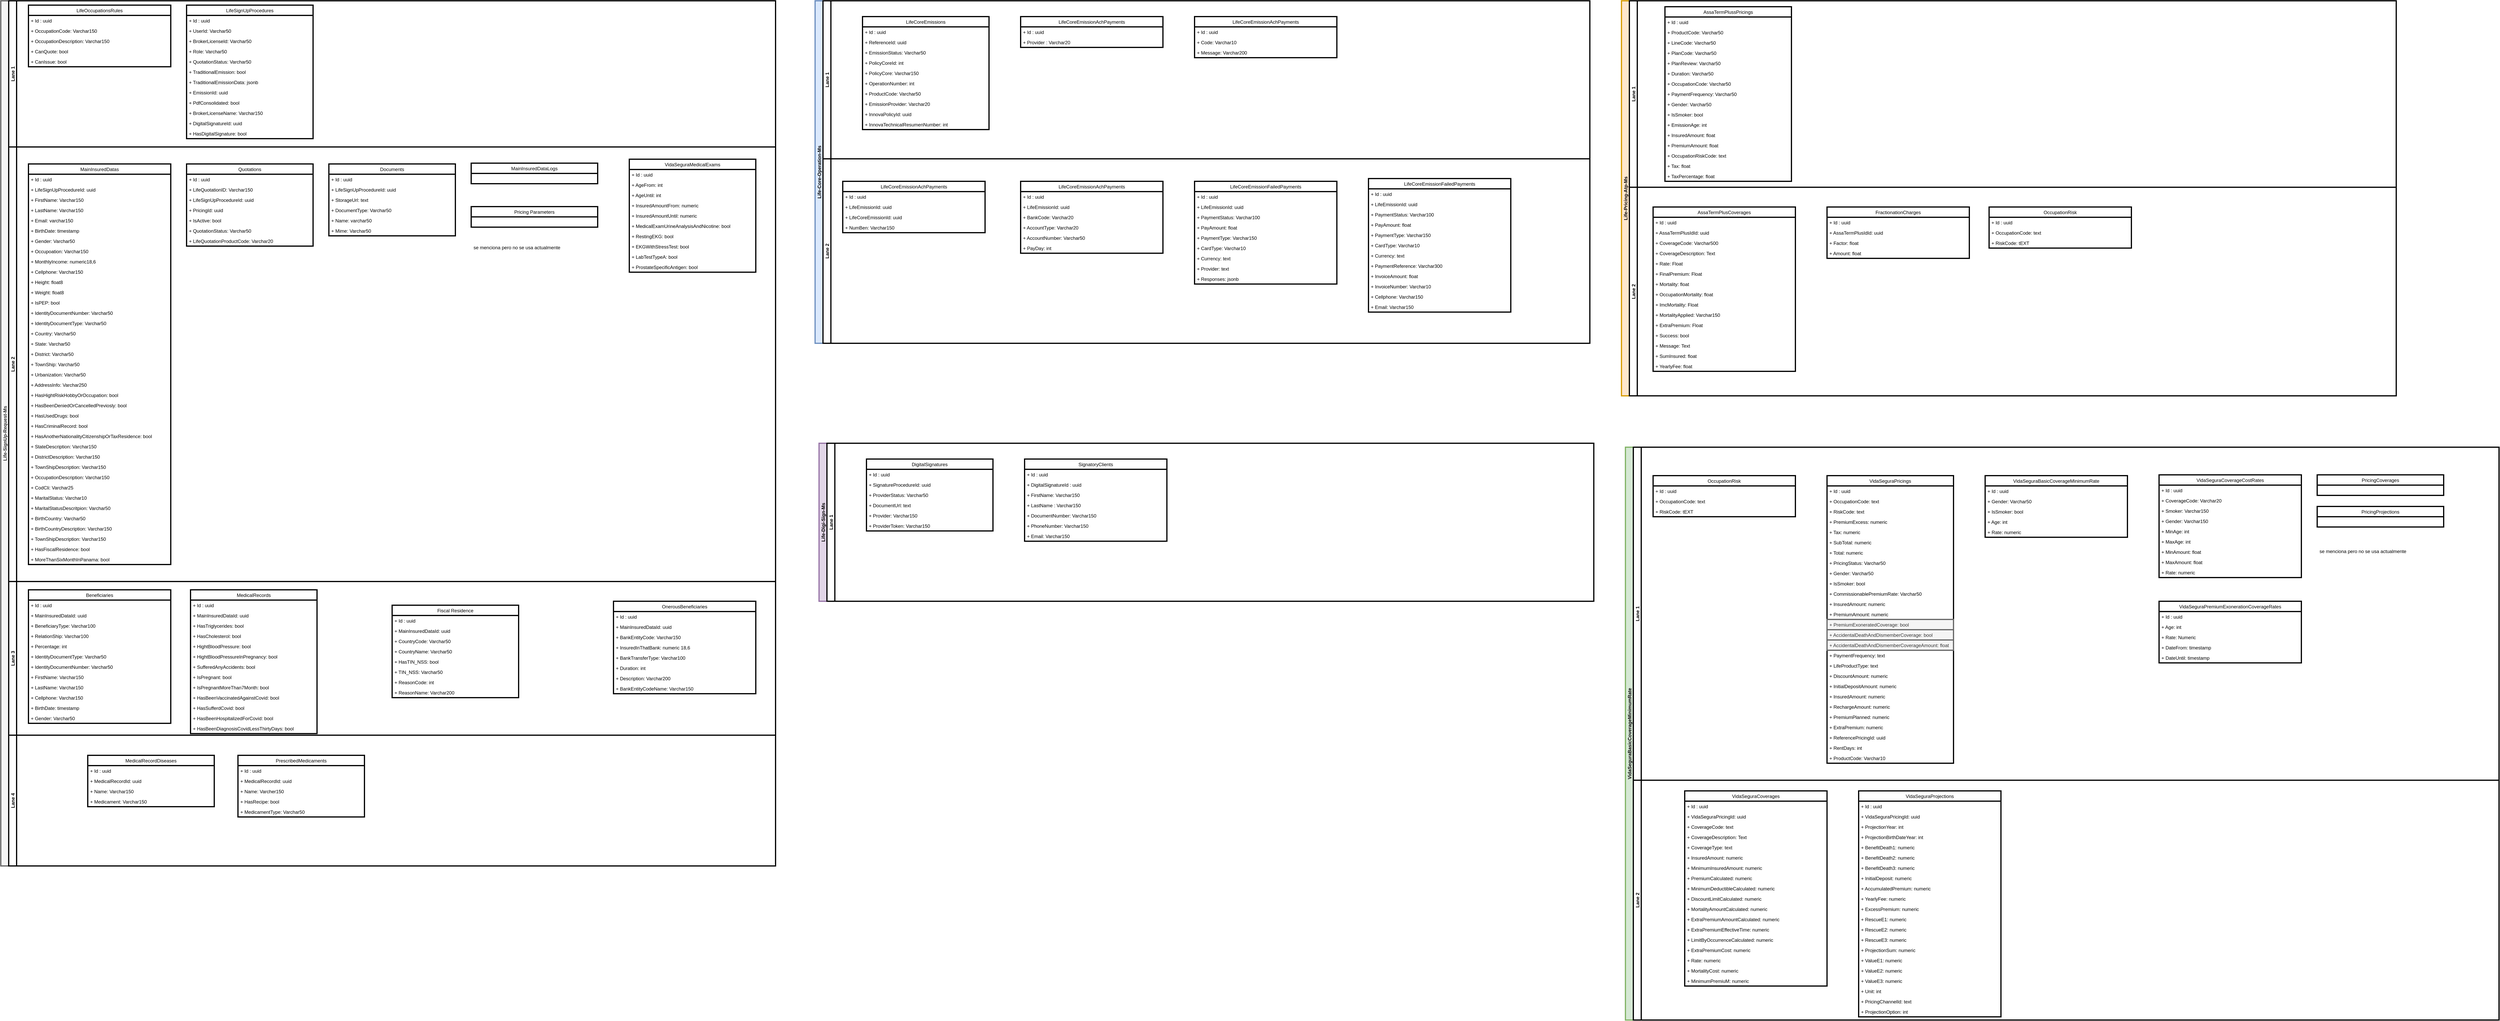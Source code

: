 <mxfile version="20.3.0" type="github">
  <diagram id="gh2-8Rx6alQc6_wlPIhK" name="Database">
    <mxGraphModel dx="7110" dy="4910" grid="1" gridSize="10" guides="1" tooltips="1" connect="1" arrows="1" fold="1" page="1" pageScale="1" pageWidth="850" pageHeight="1100" math="0" shadow="0">
      <root>
        <mxCell id="0" />
        <mxCell id="1" parent="0" />
        <mxCell id="hjDSEGd8z8g8QqMCZ0wR-1" value="Life-SignUp-Request-Ms" style="swimlane;childLayout=stackLayout;resizeParent=1;resizeParentMax=0;horizontal=0;startSize=20;horizontalStack=0;fillColor=#f5f5f5;strokeColor=#666666;swimlaneFillColor=none;fontColor=#333333;strokeWidth=3;" vertex="1" parent="1">
          <mxGeometry x="20" width="1960" height="2190" as="geometry" />
        </mxCell>
        <mxCell id="hjDSEGd8z8g8QqMCZ0wR-2" value="Lane 1" style="swimlane;startSize=20;horizontal=0;strokeWidth=3;" vertex="1" parent="hjDSEGd8z8g8QqMCZ0wR-1">
          <mxGeometry x="20" width="1940" height="370" as="geometry">
            <mxRectangle x="20" width="900" height="30" as="alternateBounds" />
          </mxGeometry>
        </mxCell>
        <mxCell id="hjDSEGd8z8g8QqMCZ0wR-3" value="LifeOccupationsRules" style="swimlane;fontStyle=0;childLayout=stackLayout;horizontal=1;startSize=26;fillColor=none;horizontalStack=0;resizeParent=1;resizeParentMax=0;resizeLast=0;collapsible=1;marginBottom=0;strokeWidth=3;" vertex="1" parent="hjDSEGd8z8g8QqMCZ0wR-2">
          <mxGeometry x="50" y="11" width="360" height="156" as="geometry">
            <mxRectangle x="130" y="950" width="100" height="30" as="alternateBounds" />
          </mxGeometry>
        </mxCell>
        <mxCell id="hjDSEGd8z8g8QqMCZ0wR-4" value="+ Id : uuid" style="text;strokeColor=none;fillColor=none;align=left;verticalAlign=top;spacingLeft=4;spacingRight=4;overflow=hidden;rotatable=0;points=[[0,0.5],[1,0.5]];portConstraint=eastwest;strokeWidth=3;" vertex="1" parent="hjDSEGd8z8g8QqMCZ0wR-3">
          <mxGeometry y="26" width="360" height="26" as="geometry" />
        </mxCell>
        <mxCell id="hjDSEGd8z8g8QqMCZ0wR-5" value="+ OccupationCode: Varchar150" style="text;strokeColor=none;fillColor=none;align=left;verticalAlign=top;spacingLeft=4;spacingRight=4;overflow=hidden;rotatable=0;points=[[0,0.5],[1,0.5]];portConstraint=eastwest;strokeWidth=3;" vertex="1" parent="hjDSEGd8z8g8QqMCZ0wR-3">
          <mxGeometry y="52" width="360" height="26" as="geometry" />
        </mxCell>
        <mxCell id="hjDSEGd8z8g8QqMCZ0wR-6" value="+ OccupationDescription: Varchar150" style="text;strokeColor=none;fillColor=none;align=left;verticalAlign=top;spacingLeft=4;spacingRight=4;overflow=hidden;rotatable=0;points=[[0,0.5],[1,0.5]];portConstraint=eastwest;strokeWidth=3;" vertex="1" parent="hjDSEGd8z8g8QqMCZ0wR-3">
          <mxGeometry y="78" width="360" height="26" as="geometry" />
        </mxCell>
        <mxCell id="hjDSEGd8z8g8QqMCZ0wR-7" value="+ CanQuote: bool" style="text;strokeColor=none;fillColor=none;align=left;verticalAlign=top;spacingLeft=4;spacingRight=4;overflow=hidden;rotatable=0;points=[[0,0.5],[1,0.5]];portConstraint=eastwest;strokeWidth=3;" vertex="1" parent="hjDSEGd8z8g8QqMCZ0wR-3">
          <mxGeometry y="104" width="360" height="26" as="geometry" />
        </mxCell>
        <mxCell id="hjDSEGd8z8g8QqMCZ0wR-8" value="+ CanIssue: bool" style="text;strokeColor=none;fillColor=none;align=left;verticalAlign=top;spacingLeft=4;spacingRight=4;overflow=hidden;rotatable=0;points=[[0,0.5],[1,0.5]];portConstraint=eastwest;strokeWidth=3;" vertex="1" parent="hjDSEGd8z8g8QqMCZ0wR-3">
          <mxGeometry y="130" width="360" height="26" as="geometry" />
        </mxCell>
        <mxCell id="hjDSEGd8z8g8QqMCZ0wR-9" value="LifeSignUpProcedures" style="swimlane;fontStyle=0;childLayout=stackLayout;horizontal=1;startSize=26;fillColor=none;horizontalStack=0;resizeParent=1;resizeParentMax=0;resizeLast=0;collapsible=1;marginBottom=0;strokeWidth=3;" vertex="1" parent="hjDSEGd8z8g8QqMCZ0wR-2">
          <mxGeometry x="450" y="11" width="320" height="338" as="geometry">
            <mxRectangle x="130" y="950" width="100" height="30" as="alternateBounds" />
          </mxGeometry>
        </mxCell>
        <mxCell id="hjDSEGd8z8g8QqMCZ0wR-10" value="+ Id : uuid" style="text;strokeColor=none;fillColor=none;align=left;verticalAlign=top;spacingLeft=4;spacingRight=4;overflow=hidden;rotatable=0;points=[[0,0.5],[1,0.5]];portConstraint=eastwest;strokeWidth=3;" vertex="1" parent="hjDSEGd8z8g8QqMCZ0wR-9">
          <mxGeometry y="26" width="320" height="26" as="geometry" />
        </mxCell>
        <mxCell id="hjDSEGd8z8g8QqMCZ0wR-11" value="+ UserId: Varchar50" style="text;strokeColor=none;fillColor=none;align=left;verticalAlign=top;spacingLeft=4;spacingRight=4;overflow=hidden;rotatable=0;points=[[0,0.5],[1,0.5]];portConstraint=eastwest;strokeWidth=3;" vertex="1" parent="hjDSEGd8z8g8QqMCZ0wR-9">
          <mxGeometry y="52" width="320" height="26" as="geometry" />
        </mxCell>
        <mxCell id="hjDSEGd8z8g8QqMCZ0wR-12" value="+ BrokerLicenseId: Varchar50" style="text;strokeColor=none;fillColor=none;align=left;verticalAlign=top;spacingLeft=4;spacingRight=4;overflow=hidden;rotatable=0;points=[[0,0.5],[1,0.5]];portConstraint=eastwest;strokeWidth=3;" vertex="1" parent="hjDSEGd8z8g8QqMCZ0wR-9">
          <mxGeometry y="78" width="320" height="26" as="geometry" />
        </mxCell>
        <mxCell id="hjDSEGd8z8g8QqMCZ0wR-13" value="+ Role: Varchar50" style="text;strokeColor=none;fillColor=none;align=left;verticalAlign=top;spacingLeft=4;spacingRight=4;overflow=hidden;rotatable=0;points=[[0,0.5],[1,0.5]];portConstraint=eastwest;strokeWidth=3;" vertex="1" parent="hjDSEGd8z8g8QqMCZ0wR-9">
          <mxGeometry y="104" width="320" height="26" as="geometry" />
        </mxCell>
        <mxCell id="hjDSEGd8z8g8QqMCZ0wR-14" value="+ QuotationStatus: Varchar50" style="text;strokeColor=none;fillColor=none;align=left;verticalAlign=top;spacingLeft=4;spacingRight=4;overflow=hidden;rotatable=0;points=[[0,0.5],[1,0.5]];portConstraint=eastwest;strokeWidth=3;" vertex="1" parent="hjDSEGd8z8g8QqMCZ0wR-9">
          <mxGeometry y="130" width="320" height="26" as="geometry" />
        </mxCell>
        <mxCell id="hjDSEGd8z8g8QqMCZ0wR-15" value="+ TraditionalEmission: bool" style="text;strokeColor=none;fillColor=none;align=left;verticalAlign=top;spacingLeft=4;spacingRight=4;overflow=hidden;rotatable=0;points=[[0,0.5],[1,0.5]];portConstraint=eastwest;strokeWidth=3;" vertex="1" parent="hjDSEGd8z8g8QqMCZ0wR-9">
          <mxGeometry y="156" width="320" height="26" as="geometry" />
        </mxCell>
        <mxCell id="hjDSEGd8z8g8QqMCZ0wR-16" value="+ TraditionalEmissionData: jsonb" style="text;strokeColor=none;fillColor=none;align=left;verticalAlign=top;spacingLeft=4;spacingRight=4;overflow=hidden;rotatable=0;points=[[0,0.5],[1,0.5]];portConstraint=eastwest;strokeWidth=3;" vertex="1" parent="hjDSEGd8z8g8QqMCZ0wR-9">
          <mxGeometry y="182" width="320" height="26" as="geometry" />
        </mxCell>
        <mxCell id="hjDSEGd8z8g8QqMCZ0wR-17" value="+ EmissionId: uuid" style="text;strokeColor=none;fillColor=none;align=left;verticalAlign=top;spacingLeft=4;spacingRight=4;overflow=hidden;rotatable=0;points=[[0,0.5],[1,0.5]];portConstraint=eastwest;strokeWidth=3;" vertex="1" parent="hjDSEGd8z8g8QqMCZ0wR-9">
          <mxGeometry y="208" width="320" height="26" as="geometry" />
        </mxCell>
        <mxCell id="hjDSEGd8z8g8QqMCZ0wR-18" value="+ PdfConsolidated: bool" style="text;strokeColor=none;fillColor=none;align=left;verticalAlign=top;spacingLeft=4;spacingRight=4;overflow=hidden;rotatable=0;points=[[0,0.5],[1,0.5]];portConstraint=eastwest;strokeWidth=3;" vertex="1" parent="hjDSEGd8z8g8QqMCZ0wR-9">
          <mxGeometry y="234" width="320" height="26" as="geometry" />
        </mxCell>
        <mxCell id="hjDSEGd8z8g8QqMCZ0wR-19" value="+ BrokerLicenseName: Varchar150" style="text;strokeColor=none;fillColor=none;align=left;verticalAlign=top;spacingLeft=4;spacingRight=4;overflow=hidden;rotatable=0;points=[[0,0.5],[1,0.5]];portConstraint=eastwest;strokeWidth=3;" vertex="1" parent="hjDSEGd8z8g8QqMCZ0wR-9">
          <mxGeometry y="260" width="320" height="26" as="geometry" />
        </mxCell>
        <mxCell id="hjDSEGd8z8g8QqMCZ0wR-20" value="+ DigitalSignatureId: uuid" style="text;strokeColor=none;fillColor=none;align=left;verticalAlign=top;spacingLeft=4;spacingRight=4;overflow=hidden;rotatable=0;points=[[0,0.5],[1,0.5]];portConstraint=eastwest;strokeWidth=3;" vertex="1" parent="hjDSEGd8z8g8QqMCZ0wR-9">
          <mxGeometry y="286" width="320" height="26" as="geometry" />
        </mxCell>
        <mxCell id="hjDSEGd8z8g8QqMCZ0wR-21" value="+ HasDigitalSignature: bool" style="text;strokeColor=none;fillColor=none;align=left;verticalAlign=top;spacingLeft=4;spacingRight=4;overflow=hidden;rotatable=0;points=[[0,0.5],[1,0.5]];portConstraint=eastwest;strokeWidth=3;" vertex="1" parent="hjDSEGd8z8g8QqMCZ0wR-9">
          <mxGeometry y="312" width="320" height="26" as="geometry" />
        </mxCell>
        <mxCell id="hjDSEGd8z8g8QqMCZ0wR-22" value="Lane 2" style="swimlane;startSize=20;horizontal=0;strokeWidth=3;" vertex="1" parent="hjDSEGd8z8g8QqMCZ0wR-1">
          <mxGeometry x="20" y="370" width="1940" height="1100" as="geometry" />
        </mxCell>
        <mxCell id="hjDSEGd8z8g8QqMCZ0wR-23" value="MainInsuredDatas" style="swimlane;fontStyle=0;childLayout=stackLayout;horizontal=1;startSize=26;fillColor=none;horizontalStack=0;resizeParent=1;resizeParentMax=0;resizeLast=0;collapsible=1;marginBottom=0;strokeWidth=3;" vertex="1" parent="hjDSEGd8z8g8QqMCZ0wR-22">
          <mxGeometry x="50" y="43" width="360" height="1014" as="geometry">
            <mxRectangle x="40" y="400" width="100" height="30" as="alternateBounds" />
          </mxGeometry>
        </mxCell>
        <mxCell id="hjDSEGd8z8g8QqMCZ0wR-24" value="+ Id : uuid" style="text;strokeColor=none;fillColor=none;align=left;verticalAlign=top;spacingLeft=4;spacingRight=4;overflow=hidden;rotatable=0;points=[[0,0.5],[1,0.5]];portConstraint=eastwest;strokeWidth=3;" vertex="1" parent="hjDSEGd8z8g8QqMCZ0wR-23">
          <mxGeometry y="26" width="360" height="26" as="geometry" />
        </mxCell>
        <mxCell id="hjDSEGd8z8g8QqMCZ0wR-25" value="+ LifeSignUpProcedureId: uuid" style="text;strokeColor=none;fillColor=none;align=left;verticalAlign=top;spacingLeft=4;spacingRight=4;overflow=hidden;rotatable=0;points=[[0,0.5],[1,0.5]];portConstraint=eastwest;strokeWidth=3;" vertex="1" parent="hjDSEGd8z8g8QqMCZ0wR-23">
          <mxGeometry y="52" width="360" height="26" as="geometry" />
        </mxCell>
        <mxCell id="hjDSEGd8z8g8QqMCZ0wR-26" value="+ FirstName: Varchar150" style="text;strokeColor=none;fillColor=none;align=left;verticalAlign=top;spacingLeft=4;spacingRight=4;overflow=hidden;rotatable=0;points=[[0,0.5],[1,0.5]];portConstraint=eastwest;strokeWidth=3;" vertex="1" parent="hjDSEGd8z8g8QqMCZ0wR-23">
          <mxGeometry y="78" width="360" height="26" as="geometry" />
        </mxCell>
        <mxCell id="hjDSEGd8z8g8QqMCZ0wR-27" value="+ LastName: Varchar150" style="text;strokeColor=none;fillColor=none;align=left;verticalAlign=top;spacingLeft=4;spacingRight=4;overflow=hidden;rotatable=0;points=[[0,0.5],[1,0.5]];portConstraint=eastwest;strokeWidth=3;" vertex="1" parent="hjDSEGd8z8g8QqMCZ0wR-23">
          <mxGeometry y="104" width="360" height="26" as="geometry" />
        </mxCell>
        <mxCell id="hjDSEGd8z8g8QqMCZ0wR-28" value="+ Email: varchar150" style="text;strokeColor=none;fillColor=none;align=left;verticalAlign=top;spacingLeft=4;spacingRight=4;overflow=hidden;rotatable=0;points=[[0,0.5],[1,0.5]];portConstraint=eastwest;strokeWidth=3;" vertex="1" parent="hjDSEGd8z8g8QqMCZ0wR-23">
          <mxGeometry y="130" width="360" height="26" as="geometry" />
        </mxCell>
        <mxCell id="hjDSEGd8z8g8QqMCZ0wR-29" value="+ BirthDate: timestamp" style="text;strokeColor=none;fillColor=none;align=left;verticalAlign=top;spacingLeft=4;spacingRight=4;overflow=hidden;rotatable=0;points=[[0,0.5],[1,0.5]];portConstraint=eastwest;strokeWidth=3;" vertex="1" parent="hjDSEGd8z8g8QqMCZ0wR-23">
          <mxGeometry y="156" width="360" height="26" as="geometry" />
        </mxCell>
        <mxCell id="hjDSEGd8z8g8QqMCZ0wR-30" value="+ Gender: Varchar50" style="text;strokeColor=none;fillColor=none;align=left;verticalAlign=top;spacingLeft=4;spacingRight=4;overflow=hidden;rotatable=0;points=[[0,0.5],[1,0.5]];portConstraint=eastwest;strokeWidth=3;" vertex="1" parent="hjDSEGd8z8g8QqMCZ0wR-23">
          <mxGeometry y="182" width="360" height="26" as="geometry" />
        </mxCell>
        <mxCell id="hjDSEGd8z8g8QqMCZ0wR-31" value="+ Occupoation: Varchar150" style="text;strokeColor=none;fillColor=none;align=left;verticalAlign=top;spacingLeft=4;spacingRight=4;overflow=hidden;rotatable=0;points=[[0,0.5],[1,0.5]];portConstraint=eastwest;strokeWidth=3;" vertex="1" parent="hjDSEGd8z8g8QqMCZ0wR-23">
          <mxGeometry y="208" width="360" height="26" as="geometry" />
        </mxCell>
        <mxCell id="hjDSEGd8z8g8QqMCZ0wR-32" value="+ MonthlyIncome: numeric18,6" style="text;strokeColor=none;fillColor=none;align=left;verticalAlign=top;spacingLeft=4;spacingRight=4;overflow=hidden;rotatable=0;points=[[0,0.5],[1,0.5]];portConstraint=eastwest;strokeWidth=3;" vertex="1" parent="hjDSEGd8z8g8QqMCZ0wR-23">
          <mxGeometry y="234" width="360" height="26" as="geometry" />
        </mxCell>
        <mxCell id="hjDSEGd8z8g8QqMCZ0wR-33" value="+ Cellphone: Varchar150" style="text;strokeColor=none;fillColor=none;align=left;verticalAlign=top;spacingLeft=4;spacingRight=4;overflow=hidden;rotatable=0;points=[[0,0.5],[1,0.5]];portConstraint=eastwest;strokeWidth=3;" vertex="1" parent="hjDSEGd8z8g8QqMCZ0wR-23">
          <mxGeometry y="260" width="360" height="26" as="geometry" />
        </mxCell>
        <mxCell id="hjDSEGd8z8g8QqMCZ0wR-34" value="+ Height: float8" style="text;strokeColor=none;fillColor=none;align=left;verticalAlign=top;spacingLeft=4;spacingRight=4;overflow=hidden;rotatable=0;points=[[0,0.5],[1,0.5]];portConstraint=eastwest;strokeWidth=3;" vertex="1" parent="hjDSEGd8z8g8QqMCZ0wR-23">
          <mxGeometry y="286" width="360" height="26" as="geometry" />
        </mxCell>
        <mxCell id="hjDSEGd8z8g8QqMCZ0wR-35" value="+ Weight: float8" style="text;strokeColor=none;fillColor=none;align=left;verticalAlign=top;spacingLeft=4;spacingRight=4;overflow=hidden;rotatable=0;points=[[0,0.5],[1,0.5]];portConstraint=eastwest;strokeWidth=3;" vertex="1" parent="hjDSEGd8z8g8QqMCZ0wR-23">
          <mxGeometry y="312" width="360" height="26" as="geometry" />
        </mxCell>
        <mxCell id="hjDSEGd8z8g8QqMCZ0wR-36" value="+ IsPEP: bool" style="text;strokeColor=none;fillColor=none;align=left;verticalAlign=top;spacingLeft=4;spacingRight=4;overflow=hidden;rotatable=0;points=[[0,0.5],[1,0.5]];portConstraint=eastwest;strokeWidth=3;" vertex="1" parent="hjDSEGd8z8g8QqMCZ0wR-23">
          <mxGeometry y="338" width="360" height="26" as="geometry" />
        </mxCell>
        <mxCell id="hjDSEGd8z8g8QqMCZ0wR-37" value="+ IdentityDocumentNumber: Varchar50" style="text;strokeColor=none;fillColor=none;align=left;verticalAlign=top;spacingLeft=4;spacingRight=4;overflow=hidden;rotatable=0;points=[[0,0.5],[1,0.5]];portConstraint=eastwest;strokeWidth=3;" vertex="1" parent="hjDSEGd8z8g8QqMCZ0wR-23">
          <mxGeometry y="364" width="360" height="26" as="geometry" />
        </mxCell>
        <mxCell id="hjDSEGd8z8g8QqMCZ0wR-38" value="+ IdentityDocumentType: Varchar50" style="text;strokeColor=none;fillColor=none;align=left;verticalAlign=top;spacingLeft=4;spacingRight=4;overflow=hidden;rotatable=0;points=[[0,0.5],[1,0.5]];portConstraint=eastwest;strokeWidth=3;" vertex="1" parent="hjDSEGd8z8g8QqMCZ0wR-23">
          <mxGeometry y="390" width="360" height="26" as="geometry" />
        </mxCell>
        <mxCell id="hjDSEGd8z8g8QqMCZ0wR-39" value="+ Country: Varchar50" style="text;strokeColor=none;fillColor=none;align=left;verticalAlign=top;spacingLeft=4;spacingRight=4;overflow=hidden;rotatable=0;points=[[0,0.5],[1,0.5]];portConstraint=eastwest;strokeWidth=3;" vertex="1" parent="hjDSEGd8z8g8QqMCZ0wR-23">
          <mxGeometry y="416" width="360" height="26" as="geometry" />
        </mxCell>
        <mxCell id="hjDSEGd8z8g8QqMCZ0wR-40" value="+ State: Varchar50" style="text;strokeColor=none;fillColor=none;align=left;verticalAlign=top;spacingLeft=4;spacingRight=4;overflow=hidden;rotatable=0;points=[[0,0.5],[1,0.5]];portConstraint=eastwest;strokeWidth=3;" vertex="1" parent="hjDSEGd8z8g8QqMCZ0wR-23">
          <mxGeometry y="442" width="360" height="26" as="geometry" />
        </mxCell>
        <mxCell id="hjDSEGd8z8g8QqMCZ0wR-41" value="+ District: Varchar50" style="text;strokeColor=none;fillColor=none;align=left;verticalAlign=top;spacingLeft=4;spacingRight=4;overflow=hidden;rotatable=0;points=[[0,0.5],[1,0.5]];portConstraint=eastwest;strokeWidth=3;" vertex="1" parent="hjDSEGd8z8g8QqMCZ0wR-23">
          <mxGeometry y="468" width="360" height="26" as="geometry" />
        </mxCell>
        <mxCell id="hjDSEGd8z8g8QqMCZ0wR-42" value="+ TownShip: Varchar50" style="text;strokeColor=none;fillColor=none;align=left;verticalAlign=top;spacingLeft=4;spacingRight=4;overflow=hidden;rotatable=0;points=[[0,0.5],[1,0.5]];portConstraint=eastwest;strokeWidth=3;" vertex="1" parent="hjDSEGd8z8g8QqMCZ0wR-23">
          <mxGeometry y="494" width="360" height="26" as="geometry" />
        </mxCell>
        <mxCell id="hjDSEGd8z8g8QqMCZ0wR-43" value="+ Urbanization: Varchar50" style="text;strokeColor=none;fillColor=none;align=left;verticalAlign=top;spacingLeft=4;spacingRight=4;overflow=hidden;rotatable=0;points=[[0,0.5],[1,0.5]];portConstraint=eastwest;strokeWidth=3;" vertex="1" parent="hjDSEGd8z8g8QqMCZ0wR-23">
          <mxGeometry y="520" width="360" height="26" as="geometry" />
        </mxCell>
        <mxCell id="hjDSEGd8z8g8QqMCZ0wR-44" value="+ AddressInfo: Varchar250" style="text;strokeColor=none;fillColor=none;align=left;verticalAlign=top;spacingLeft=4;spacingRight=4;overflow=hidden;rotatable=0;points=[[0,0.5],[1,0.5]];portConstraint=eastwest;strokeWidth=3;" vertex="1" parent="hjDSEGd8z8g8QqMCZ0wR-23">
          <mxGeometry y="546" width="360" height="26" as="geometry" />
        </mxCell>
        <mxCell id="hjDSEGd8z8g8QqMCZ0wR-45" value="+ HasHightRiskHobbyOrOccupation: bool" style="text;strokeColor=none;fillColor=none;align=left;verticalAlign=top;spacingLeft=4;spacingRight=4;overflow=hidden;rotatable=0;points=[[0,0.5],[1,0.5]];portConstraint=eastwest;strokeWidth=3;" vertex="1" parent="hjDSEGd8z8g8QqMCZ0wR-23">
          <mxGeometry y="572" width="360" height="26" as="geometry" />
        </mxCell>
        <mxCell id="hjDSEGd8z8g8QqMCZ0wR-46" value="+ HasBeenDeniedOrCancelledPreviosly: bool" style="text;strokeColor=none;fillColor=none;align=left;verticalAlign=top;spacingLeft=4;spacingRight=4;overflow=hidden;rotatable=0;points=[[0,0.5],[1,0.5]];portConstraint=eastwest;strokeWidth=3;" vertex="1" parent="hjDSEGd8z8g8QqMCZ0wR-23">
          <mxGeometry y="598" width="360" height="26" as="geometry" />
        </mxCell>
        <mxCell id="hjDSEGd8z8g8QqMCZ0wR-47" value="+ HasUsedDrugs: bool" style="text;strokeColor=none;fillColor=none;align=left;verticalAlign=top;spacingLeft=4;spacingRight=4;overflow=hidden;rotatable=0;points=[[0,0.5],[1,0.5]];portConstraint=eastwest;strokeWidth=3;" vertex="1" parent="hjDSEGd8z8g8QqMCZ0wR-23">
          <mxGeometry y="624" width="360" height="26" as="geometry" />
        </mxCell>
        <mxCell id="hjDSEGd8z8g8QqMCZ0wR-48" value="+ HasCriminalRecord: bool" style="text;strokeColor=none;fillColor=none;align=left;verticalAlign=top;spacingLeft=4;spacingRight=4;overflow=hidden;rotatable=0;points=[[0,0.5],[1,0.5]];portConstraint=eastwest;strokeWidth=3;" vertex="1" parent="hjDSEGd8z8g8QqMCZ0wR-23">
          <mxGeometry y="650" width="360" height="26" as="geometry" />
        </mxCell>
        <mxCell id="hjDSEGd8z8g8QqMCZ0wR-49" value="+ HasAnotherNationalityCitizenshipOrTaxResidence: bool" style="text;strokeColor=none;fillColor=none;align=left;verticalAlign=top;spacingLeft=4;spacingRight=4;overflow=hidden;rotatable=0;points=[[0,0.5],[1,0.5]];portConstraint=eastwest;strokeWidth=3;" vertex="1" parent="hjDSEGd8z8g8QqMCZ0wR-23">
          <mxGeometry y="676" width="360" height="26" as="geometry" />
        </mxCell>
        <mxCell id="hjDSEGd8z8g8QqMCZ0wR-50" value="+ StateDescription: Varchar150" style="text;strokeColor=none;fillColor=none;align=left;verticalAlign=top;spacingLeft=4;spacingRight=4;overflow=hidden;rotatable=0;points=[[0,0.5],[1,0.5]];portConstraint=eastwest;strokeWidth=3;" vertex="1" parent="hjDSEGd8z8g8QqMCZ0wR-23">
          <mxGeometry y="702" width="360" height="26" as="geometry" />
        </mxCell>
        <mxCell id="hjDSEGd8z8g8QqMCZ0wR-51" value="+ DistrictDescription: Varchar150" style="text;strokeColor=none;fillColor=none;align=left;verticalAlign=top;spacingLeft=4;spacingRight=4;overflow=hidden;rotatable=0;points=[[0,0.5],[1,0.5]];portConstraint=eastwest;strokeWidth=3;" vertex="1" parent="hjDSEGd8z8g8QqMCZ0wR-23">
          <mxGeometry y="728" width="360" height="26" as="geometry" />
        </mxCell>
        <mxCell id="hjDSEGd8z8g8QqMCZ0wR-52" value="+ TownShipDescription: Varchar150" style="text;strokeColor=none;fillColor=none;align=left;verticalAlign=top;spacingLeft=4;spacingRight=4;overflow=hidden;rotatable=0;points=[[0,0.5],[1,0.5]];portConstraint=eastwest;strokeWidth=3;" vertex="1" parent="hjDSEGd8z8g8QqMCZ0wR-23">
          <mxGeometry y="754" width="360" height="26" as="geometry" />
        </mxCell>
        <mxCell id="hjDSEGd8z8g8QqMCZ0wR-53" value="+ OccupationDescription: Varchar150" style="text;strokeColor=none;fillColor=none;align=left;verticalAlign=top;spacingLeft=4;spacingRight=4;overflow=hidden;rotatable=0;points=[[0,0.5],[1,0.5]];portConstraint=eastwest;strokeWidth=3;" vertex="1" parent="hjDSEGd8z8g8QqMCZ0wR-23">
          <mxGeometry y="780" width="360" height="26" as="geometry" />
        </mxCell>
        <mxCell id="hjDSEGd8z8g8QqMCZ0wR-54" value="+ CodCli: Varchar25" style="text;strokeColor=none;fillColor=none;align=left;verticalAlign=top;spacingLeft=4;spacingRight=4;overflow=hidden;rotatable=0;points=[[0,0.5],[1,0.5]];portConstraint=eastwest;strokeWidth=3;" vertex="1" parent="hjDSEGd8z8g8QqMCZ0wR-23">
          <mxGeometry y="806" width="360" height="26" as="geometry" />
        </mxCell>
        <mxCell id="hjDSEGd8z8g8QqMCZ0wR-55" value="+ MaritalStatus: Varchar10" style="text;strokeColor=none;fillColor=none;align=left;verticalAlign=top;spacingLeft=4;spacingRight=4;overflow=hidden;rotatable=0;points=[[0,0.5],[1,0.5]];portConstraint=eastwest;strokeWidth=3;" vertex="1" parent="hjDSEGd8z8g8QqMCZ0wR-23">
          <mxGeometry y="832" width="360" height="26" as="geometry" />
        </mxCell>
        <mxCell id="hjDSEGd8z8g8QqMCZ0wR-56" value="+ MaritalStatusDescritpion: Varchar50" style="text;strokeColor=none;fillColor=none;align=left;verticalAlign=top;spacingLeft=4;spacingRight=4;overflow=hidden;rotatable=0;points=[[0,0.5],[1,0.5]];portConstraint=eastwest;strokeWidth=3;" vertex="1" parent="hjDSEGd8z8g8QqMCZ0wR-23">
          <mxGeometry y="858" width="360" height="26" as="geometry" />
        </mxCell>
        <mxCell id="hjDSEGd8z8g8QqMCZ0wR-57" value="+ BirthCountry: Varchar50" style="text;strokeColor=none;fillColor=none;align=left;verticalAlign=top;spacingLeft=4;spacingRight=4;overflow=hidden;rotatable=0;points=[[0,0.5],[1,0.5]];portConstraint=eastwest;strokeWidth=3;" vertex="1" parent="hjDSEGd8z8g8QqMCZ0wR-23">
          <mxGeometry y="884" width="360" height="26" as="geometry" />
        </mxCell>
        <mxCell id="hjDSEGd8z8g8QqMCZ0wR-58" value="+ BirthCountryDescription: Varchar150" style="text;strokeColor=none;fillColor=none;align=left;verticalAlign=top;spacingLeft=4;spacingRight=4;overflow=hidden;rotatable=0;points=[[0,0.5],[1,0.5]];portConstraint=eastwest;strokeWidth=3;" vertex="1" parent="hjDSEGd8z8g8QqMCZ0wR-23">
          <mxGeometry y="910" width="360" height="26" as="geometry" />
        </mxCell>
        <mxCell id="hjDSEGd8z8g8QqMCZ0wR-59" value="+ TownShipDescription: Varchar150" style="text;strokeColor=none;fillColor=none;align=left;verticalAlign=top;spacingLeft=4;spacingRight=4;overflow=hidden;rotatable=0;points=[[0,0.5],[1,0.5]];portConstraint=eastwest;strokeWidth=3;" vertex="1" parent="hjDSEGd8z8g8QqMCZ0wR-23">
          <mxGeometry y="936" width="360" height="26" as="geometry" />
        </mxCell>
        <mxCell id="hjDSEGd8z8g8QqMCZ0wR-60" value="+ HasFiscalResidence: bool" style="text;strokeColor=none;fillColor=none;align=left;verticalAlign=top;spacingLeft=4;spacingRight=4;overflow=hidden;rotatable=0;points=[[0,0.5],[1,0.5]];portConstraint=eastwest;strokeWidth=3;" vertex="1" parent="hjDSEGd8z8g8QqMCZ0wR-23">
          <mxGeometry y="962" width="360" height="26" as="geometry" />
        </mxCell>
        <mxCell id="hjDSEGd8z8g8QqMCZ0wR-61" value="+ MoreThanSixMonthInPanama: bool" style="text;strokeColor=none;fillColor=none;align=left;verticalAlign=top;spacingLeft=4;spacingRight=4;overflow=hidden;rotatable=0;points=[[0,0.5],[1,0.5]];portConstraint=eastwest;strokeWidth=3;" vertex="1" parent="hjDSEGd8z8g8QqMCZ0wR-23">
          <mxGeometry y="988" width="360" height="26" as="geometry" />
        </mxCell>
        <mxCell id="hjDSEGd8z8g8QqMCZ0wR-62" value="Quotations" style="swimlane;fontStyle=0;childLayout=stackLayout;horizontal=1;startSize=26;fillColor=none;horizontalStack=0;resizeParent=1;resizeParentMax=0;resizeLast=0;collapsible=1;marginBottom=0;strokeWidth=3;" vertex="1" parent="hjDSEGd8z8g8QqMCZ0wR-22">
          <mxGeometry x="450" y="43" width="320" height="208" as="geometry">
            <mxRectangle x="130" y="950" width="100" height="30" as="alternateBounds" />
          </mxGeometry>
        </mxCell>
        <mxCell id="hjDSEGd8z8g8QqMCZ0wR-63" value="+ Id : uuid" style="text;strokeColor=none;fillColor=none;align=left;verticalAlign=top;spacingLeft=4;spacingRight=4;overflow=hidden;rotatable=0;points=[[0,0.5],[1,0.5]];portConstraint=eastwest;strokeWidth=3;" vertex="1" parent="hjDSEGd8z8g8QqMCZ0wR-62">
          <mxGeometry y="26" width="320" height="26" as="geometry" />
        </mxCell>
        <mxCell id="hjDSEGd8z8g8QqMCZ0wR-64" value="+ LifeQuotationID: Varchar150" style="text;strokeColor=none;fillColor=none;align=left;verticalAlign=top;spacingLeft=4;spacingRight=4;overflow=hidden;rotatable=0;points=[[0,0.5],[1,0.5]];portConstraint=eastwest;strokeWidth=3;" vertex="1" parent="hjDSEGd8z8g8QqMCZ0wR-62">
          <mxGeometry y="52" width="320" height="26" as="geometry" />
        </mxCell>
        <mxCell id="hjDSEGd8z8g8QqMCZ0wR-65" value="+ LifeSignUpProcedureId: uuid" style="text;strokeColor=none;fillColor=none;align=left;verticalAlign=top;spacingLeft=4;spacingRight=4;overflow=hidden;rotatable=0;points=[[0,0.5],[1,0.5]];portConstraint=eastwest;strokeWidth=3;" vertex="1" parent="hjDSEGd8z8g8QqMCZ0wR-62">
          <mxGeometry y="78" width="320" height="26" as="geometry" />
        </mxCell>
        <mxCell id="hjDSEGd8z8g8QqMCZ0wR-66" value="+ PricingId: uuid" style="text;strokeColor=none;fillColor=none;align=left;verticalAlign=top;spacingLeft=4;spacingRight=4;overflow=hidden;rotatable=0;points=[[0,0.5],[1,0.5]];portConstraint=eastwest;strokeWidth=3;" vertex="1" parent="hjDSEGd8z8g8QqMCZ0wR-62">
          <mxGeometry y="104" width="320" height="26" as="geometry" />
        </mxCell>
        <mxCell id="hjDSEGd8z8g8QqMCZ0wR-67" value="+ IsActive: bool" style="text;strokeColor=none;fillColor=none;align=left;verticalAlign=top;spacingLeft=4;spacingRight=4;overflow=hidden;rotatable=0;points=[[0,0.5],[1,0.5]];portConstraint=eastwest;strokeWidth=3;" vertex="1" parent="hjDSEGd8z8g8QqMCZ0wR-62">
          <mxGeometry y="130" width="320" height="26" as="geometry" />
        </mxCell>
        <mxCell id="hjDSEGd8z8g8QqMCZ0wR-68" value="+ QuotationStatus: Varchar50" style="text;strokeColor=none;fillColor=none;align=left;verticalAlign=top;spacingLeft=4;spacingRight=4;overflow=hidden;rotatable=0;points=[[0,0.5],[1,0.5]];portConstraint=eastwest;strokeWidth=3;" vertex="1" parent="hjDSEGd8z8g8QqMCZ0wR-62">
          <mxGeometry y="156" width="320" height="26" as="geometry" />
        </mxCell>
        <mxCell id="hjDSEGd8z8g8QqMCZ0wR-69" value="+ LifeQuotationProductCode: Varchar20" style="text;strokeColor=none;fillColor=none;align=left;verticalAlign=top;spacingLeft=4;spacingRight=4;overflow=hidden;rotatable=0;points=[[0,0.5],[1,0.5]];portConstraint=eastwest;strokeWidth=3;" vertex="1" parent="hjDSEGd8z8g8QqMCZ0wR-62">
          <mxGeometry y="182" width="320" height="26" as="geometry" />
        </mxCell>
        <mxCell id="hjDSEGd8z8g8QqMCZ0wR-70" value="Documents" style="swimlane;fontStyle=0;childLayout=stackLayout;horizontal=1;startSize=26;fillColor=none;horizontalStack=0;resizeParent=1;resizeParentMax=0;resizeLast=0;collapsible=1;marginBottom=0;strokeWidth=3;" vertex="1" parent="hjDSEGd8z8g8QqMCZ0wR-22">
          <mxGeometry x="810" y="43" width="320" height="182" as="geometry">
            <mxRectangle x="130" y="950" width="100" height="30" as="alternateBounds" />
          </mxGeometry>
        </mxCell>
        <mxCell id="hjDSEGd8z8g8QqMCZ0wR-71" value="+ Id : uuid" style="text;strokeColor=none;fillColor=none;align=left;verticalAlign=top;spacingLeft=4;spacingRight=4;overflow=hidden;rotatable=0;points=[[0,0.5],[1,0.5]];portConstraint=eastwest;strokeWidth=3;" vertex="1" parent="hjDSEGd8z8g8QqMCZ0wR-70">
          <mxGeometry y="26" width="320" height="26" as="geometry" />
        </mxCell>
        <mxCell id="hjDSEGd8z8g8QqMCZ0wR-72" value="+ LifeSignUpProcedureId: uuid" style="text;strokeColor=none;fillColor=none;align=left;verticalAlign=top;spacingLeft=4;spacingRight=4;overflow=hidden;rotatable=0;points=[[0,0.5],[1,0.5]];portConstraint=eastwest;strokeWidth=3;" vertex="1" parent="hjDSEGd8z8g8QqMCZ0wR-70">
          <mxGeometry y="52" width="320" height="26" as="geometry" />
        </mxCell>
        <mxCell id="hjDSEGd8z8g8QqMCZ0wR-73" value="+ StorageUrl: text" style="text;strokeColor=none;fillColor=none;align=left;verticalAlign=top;spacingLeft=4;spacingRight=4;overflow=hidden;rotatable=0;points=[[0,0.5],[1,0.5]];portConstraint=eastwest;strokeWidth=3;" vertex="1" parent="hjDSEGd8z8g8QqMCZ0wR-70">
          <mxGeometry y="78" width="320" height="26" as="geometry" />
        </mxCell>
        <mxCell id="hjDSEGd8z8g8QqMCZ0wR-74" value="+ DocumentType: Varchar50" style="text;strokeColor=none;fillColor=none;align=left;verticalAlign=top;spacingLeft=4;spacingRight=4;overflow=hidden;rotatable=0;points=[[0,0.5],[1,0.5]];portConstraint=eastwest;strokeWidth=3;" vertex="1" parent="hjDSEGd8z8g8QqMCZ0wR-70">
          <mxGeometry y="104" width="320" height="26" as="geometry" />
        </mxCell>
        <mxCell id="hjDSEGd8z8g8QqMCZ0wR-75" value="+ Name: varchar50" style="text;strokeColor=none;fillColor=none;align=left;verticalAlign=top;spacingLeft=4;spacingRight=4;overflow=hidden;rotatable=0;points=[[0,0.5],[1,0.5]];portConstraint=eastwest;strokeWidth=3;" vertex="1" parent="hjDSEGd8z8g8QqMCZ0wR-70">
          <mxGeometry y="130" width="320" height="26" as="geometry" />
        </mxCell>
        <mxCell id="hjDSEGd8z8g8QqMCZ0wR-76" value="+ Mime: Varchar50" style="text;strokeColor=none;fillColor=none;align=left;verticalAlign=top;spacingLeft=4;spacingRight=4;overflow=hidden;rotatable=0;points=[[0,0.5],[1,0.5]];portConstraint=eastwest;strokeWidth=3;" vertex="1" parent="hjDSEGd8z8g8QqMCZ0wR-70">
          <mxGeometry y="156" width="320" height="26" as="geometry" />
        </mxCell>
        <mxCell id="hjDSEGd8z8g8QqMCZ0wR-77" value="MainInsuredDataLogs" style="swimlane;fontStyle=0;childLayout=stackLayout;horizontal=1;startSize=26;fillColor=none;horizontalStack=0;resizeParent=1;resizeParentMax=0;resizeLast=0;collapsible=1;marginBottom=0;strokeWidth=3;" vertex="1" parent="hjDSEGd8z8g8QqMCZ0wR-22">
          <mxGeometry x="1170" y="41" width="320" height="52" as="geometry">
            <mxRectangle x="130" y="950" width="100" height="30" as="alternateBounds" />
          </mxGeometry>
        </mxCell>
        <mxCell id="hjDSEGd8z8g8QqMCZ0wR-78" value="se menciona pero no se usa actualmente" style="text;strokeColor=none;fillColor=none;align=left;verticalAlign=top;spacingLeft=4;spacingRight=4;overflow=hidden;rotatable=0;points=[[0,0.5],[1,0.5]];portConstraint=eastwest;strokeWidth=3;" vertex="1" parent="hjDSEGd8z8g8QqMCZ0wR-22">
          <mxGeometry x="1170" y="241" width="320" height="26" as="geometry" />
        </mxCell>
        <mxCell id="hjDSEGd8z8g8QqMCZ0wR-79" value="Pricing Parameters" style="swimlane;fontStyle=0;childLayout=stackLayout;horizontal=1;startSize=26;fillColor=none;horizontalStack=0;resizeParent=1;resizeParentMax=0;resizeLast=0;collapsible=1;marginBottom=0;strokeWidth=3;" vertex="1" parent="hjDSEGd8z8g8QqMCZ0wR-22">
          <mxGeometry x="1170" y="151" width="320" height="52" as="geometry">
            <mxRectangle x="130" y="950" width="100" height="30" as="alternateBounds" />
          </mxGeometry>
        </mxCell>
        <mxCell id="hjDSEGd8z8g8QqMCZ0wR-80" value="VidaSeguraMedicalExams" style="swimlane;fontStyle=0;childLayout=stackLayout;horizontal=1;startSize=26;fillColor=none;horizontalStack=0;resizeParent=1;resizeParentMax=0;resizeLast=0;collapsible=1;marginBottom=0;strokeWidth=3;" vertex="1" parent="hjDSEGd8z8g8QqMCZ0wR-22">
          <mxGeometry x="1570" y="31" width="320" height="286" as="geometry">
            <mxRectangle x="130" y="950" width="100" height="30" as="alternateBounds" />
          </mxGeometry>
        </mxCell>
        <mxCell id="hjDSEGd8z8g8QqMCZ0wR-81" value="+ Id : uuid" style="text;strokeColor=none;fillColor=none;align=left;verticalAlign=top;spacingLeft=4;spacingRight=4;overflow=hidden;rotatable=0;points=[[0,0.5],[1,0.5]];portConstraint=eastwest;strokeWidth=3;" vertex="1" parent="hjDSEGd8z8g8QqMCZ0wR-80">
          <mxGeometry y="26" width="320" height="26" as="geometry" />
        </mxCell>
        <mxCell id="hjDSEGd8z8g8QqMCZ0wR-82" value="+ AgeFrom: int" style="text;strokeColor=none;fillColor=none;align=left;verticalAlign=top;spacingLeft=4;spacingRight=4;overflow=hidden;rotatable=0;points=[[0,0.5],[1,0.5]];portConstraint=eastwest;strokeWidth=3;" vertex="1" parent="hjDSEGd8z8g8QqMCZ0wR-80">
          <mxGeometry y="52" width="320" height="26" as="geometry" />
        </mxCell>
        <mxCell id="hjDSEGd8z8g8QqMCZ0wR-83" value="+ AgeUntil: int" style="text;strokeColor=none;fillColor=none;align=left;verticalAlign=top;spacingLeft=4;spacingRight=4;overflow=hidden;rotatable=0;points=[[0,0.5],[1,0.5]];portConstraint=eastwest;strokeWidth=3;" vertex="1" parent="hjDSEGd8z8g8QqMCZ0wR-80">
          <mxGeometry y="78" width="320" height="26" as="geometry" />
        </mxCell>
        <mxCell id="hjDSEGd8z8g8QqMCZ0wR-84" value="+ InsuredAmountFrom: numeric" style="text;strokeColor=none;fillColor=none;align=left;verticalAlign=top;spacingLeft=4;spacingRight=4;overflow=hidden;rotatable=0;points=[[0,0.5],[1,0.5]];portConstraint=eastwest;strokeWidth=3;" vertex="1" parent="hjDSEGd8z8g8QqMCZ0wR-80">
          <mxGeometry y="104" width="320" height="26" as="geometry" />
        </mxCell>
        <mxCell id="hjDSEGd8z8g8QqMCZ0wR-85" value="+ InsuredAmountUntil: numeric" style="text;strokeColor=none;fillColor=none;align=left;verticalAlign=top;spacingLeft=4;spacingRight=4;overflow=hidden;rotatable=0;points=[[0,0.5],[1,0.5]];portConstraint=eastwest;strokeWidth=3;" vertex="1" parent="hjDSEGd8z8g8QqMCZ0wR-80">
          <mxGeometry y="130" width="320" height="26" as="geometry" />
        </mxCell>
        <mxCell id="hjDSEGd8z8g8QqMCZ0wR-86" value="+ MedicalExamUrineAnalysisAndNicotine: bool" style="text;strokeColor=none;fillColor=none;align=left;verticalAlign=top;spacingLeft=4;spacingRight=4;overflow=hidden;rotatable=0;points=[[0,0.5],[1,0.5]];portConstraint=eastwest;strokeWidth=3;" vertex="1" parent="hjDSEGd8z8g8QqMCZ0wR-80">
          <mxGeometry y="156" width="320" height="26" as="geometry" />
        </mxCell>
        <mxCell id="hjDSEGd8z8g8QqMCZ0wR-87" value="+ RestingEKG: bool" style="text;strokeColor=none;fillColor=none;align=left;verticalAlign=top;spacingLeft=4;spacingRight=4;overflow=hidden;rotatable=0;points=[[0,0.5],[1,0.5]];portConstraint=eastwest;strokeWidth=3;" vertex="1" parent="hjDSEGd8z8g8QqMCZ0wR-80">
          <mxGeometry y="182" width="320" height="26" as="geometry" />
        </mxCell>
        <mxCell id="hjDSEGd8z8g8QqMCZ0wR-88" value="+ EKGWithStressTest: bool" style="text;strokeColor=none;fillColor=none;align=left;verticalAlign=top;spacingLeft=4;spacingRight=4;overflow=hidden;rotatable=0;points=[[0,0.5],[1,0.5]];portConstraint=eastwest;strokeWidth=3;" vertex="1" parent="hjDSEGd8z8g8QqMCZ0wR-80">
          <mxGeometry y="208" width="320" height="26" as="geometry" />
        </mxCell>
        <mxCell id="hjDSEGd8z8g8QqMCZ0wR-89" value="+ LabTestTypeA: bool" style="text;strokeColor=none;fillColor=none;align=left;verticalAlign=top;spacingLeft=4;spacingRight=4;overflow=hidden;rotatable=0;points=[[0,0.5],[1,0.5]];portConstraint=eastwest;strokeWidth=3;" vertex="1" parent="hjDSEGd8z8g8QqMCZ0wR-80">
          <mxGeometry y="234" width="320" height="26" as="geometry" />
        </mxCell>
        <mxCell id="hjDSEGd8z8g8QqMCZ0wR-90" value="+ ProstateSpecificAntigen: bool" style="text;strokeColor=none;fillColor=none;align=left;verticalAlign=top;spacingLeft=4;spacingRight=4;overflow=hidden;rotatable=0;points=[[0,0.5],[1,0.5]];portConstraint=eastwest;strokeWidth=3;" vertex="1" parent="hjDSEGd8z8g8QqMCZ0wR-80">
          <mxGeometry y="260" width="320" height="26" as="geometry" />
        </mxCell>
        <mxCell id="hjDSEGd8z8g8QqMCZ0wR-91" value="Lane 3" style="swimlane;startSize=20;horizontal=0;strokeWidth=3;" vertex="1" parent="hjDSEGd8z8g8QqMCZ0wR-1">
          <mxGeometry x="20" y="1470" width="1940" height="389" as="geometry" />
        </mxCell>
        <mxCell id="hjDSEGd8z8g8QqMCZ0wR-92" value="Beneficiaries" style="swimlane;fontStyle=0;childLayout=stackLayout;horizontal=1;startSize=26;fillColor=none;horizontalStack=0;resizeParent=1;resizeParentMax=0;resizeLast=0;collapsible=1;marginBottom=0;strokeWidth=3;" vertex="1" parent="hjDSEGd8z8g8QqMCZ0wR-91">
          <mxGeometry x="50" y="21" width="360" height="338" as="geometry">
            <mxRectangle x="130" y="950" width="100" height="30" as="alternateBounds" />
          </mxGeometry>
        </mxCell>
        <mxCell id="hjDSEGd8z8g8QqMCZ0wR-93" value="+ Id : uuid" style="text;strokeColor=none;fillColor=none;align=left;verticalAlign=top;spacingLeft=4;spacingRight=4;overflow=hidden;rotatable=0;points=[[0,0.5],[1,0.5]];portConstraint=eastwest;strokeWidth=3;" vertex="1" parent="hjDSEGd8z8g8QqMCZ0wR-92">
          <mxGeometry y="26" width="360" height="26" as="geometry" />
        </mxCell>
        <mxCell id="hjDSEGd8z8g8QqMCZ0wR-94" value="+ MainInsuredDataId: uuid" style="text;strokeColor=none;fillColor=none;align=left;verticalAlign=top;spacingLeft=4;spacingRight=4;overflow=hidden;rotatable=0;points=[[0,0.5],[1,0.5]];portConstraint=eastwest;strokeWidth=3;" vertex="1" parent="hjDSEGd8z8g8QqMCZ0wR-92">
          <mxGeometry y="52" width="360" height="26" as="geometry" />
        </mxCell>
        <mxCell id="hjDSEGd8z8g8QqMCZ0wR-95" value="+ BeneficiaryType: Varchar100" style="text;strokeColor=none;fillColor=none;align=left;verticalAlign=top;spacingLeft=4;spacingRight=4;overflow=hidden;rotatable=0;points=[[0,0.5],[1,0.5]];portConstraint=eastwest;strokeWidth=3;" vertex="1" parent="hjDSEGd8z8g8QqMCZ0wR-92">
          <mxGeometry y="78" width="360" height="26" as="geometry" />
        </mxCell>
        <mxCell id="hjDSEGd8z8g8QqMCZ0wR-96" value="+ RelationShip: Varchar100" style="text;strokeColor=none;fillColor=none;align=left;verticalAlign=top;spacingLeft=4;spacingRight=4;overflow=hidden;rotatable=0;points=[[0,0.5],[1,0.5]];portConstraint=eastwest;strokeWidth=3;" vertex="1" parent="hjDSEGd8z8g8QqMCZ0wR-92">
          <mxGeometry y="104" width="360" height="26" as="geometry" />
        </mxCell>
        <mxCell id="hjDSEGd8z8g8QqMCZ0wR-97" value="+ Percentage: int" style="text;strokeColor=none;fillColor=none;align=left;verticalAlign=top;spacingLeft=4;spacingRight=4;overflow=hidden;rotatable=0;points=[[0,0.5],[1,0.5]];portConstraint=eastwest;strokeWidth=3;" vertex="1" parent="hjDSEGd8z8g8QqMCZ0wR-92">
          <mxGeometry y="130" width="360" height="26" as="geometry" />
        </mxCell>
        <mxCell id="hjDSEGd8z8g8QqMCZ0wR-98" value="+ IdentityDocumentType: Varchar50" style="text;strokeColor=none;fillColor=none;align=left;verticalAlign=top;spacingLeft=4;spacingRight=4;overflow=hidden;rotatable=0;points=[[0,0.5],[1,0.5]];portConstraint=eastwest;strokeWidth=3;" vertex="1" parent="hjDSEGd8z8g8QqMCZ0wR-92">
          <mxGeometry y="156" width="360" height="26" as="geometry" />
        </mxCell>
        <mxCell id="hjDSEGd8z8g8QqMCZ0wR-99" value="+ IdentityDocumentNumber: Varchar50" style="text;strokeColor=none;fillColor=none;align=left;verticalAlign=top;spacingLeft=4;spacingRight=4;overflow=hidden;rotatable=0;points=[[0,0.5],[1,0.5]];portConstraint=eastwest;strokeWidth=3;" vertex="1" parent="hjDSEGd8z8g8QqMCZ0wR-92">
          <mxGeometry y="182" width="360" height="26" as="geometry" />
        </mxCell>
        <mxCell id="hjDSEGd8z8g8QqMCZ0wR-100" value="+ FirstName: Varchar150" style="text;strokeColor=none;fillColor=none;align=left;verticalAlign=top;spacingLeft=4;spacingRight=4;overflow=hidden;rotatable=0;points=[[0,0.5],[1,0.5]];portConstraint=eastwest;strokeWidth=3;" vertex="1" parent="hjDSEGd8z8g8QqMCZ0wR-92">
          <mxGeometry y="208" width="360" height="26" as="geometry" />
        </mxCell>
        <mxCell id="hjDSEGd8z8g8QqMCZ0wR-101" value="+ LastName: Varchar150" style="text;strokeColor=none;fillColor=none;align=left;verticalAlign=top;spacingLeft=4;spacingRight=4;overflow=hidden;rotatable=0;points=[[0,0.5],[1,0.5]];portConstraint=eastwest;strokeWidth=3;" vertex="1" parent="hjDSEGd8z8g8QqMCZ0wR-92">
          <mxGeometry y="234" width="360" height="26" as="geometry" />
        </mxCell>
        <mxCell id="hjDSEGd8z8g8QqMCZ0wR-102" value="+ Cellphone: Varchar150" style="text;strokeColor=none;fillColor=none;align=left;verticalAlign=top;spacingLeft=4;spacingRight=4;overflow=hidden;rotatable=0;points=[[0,0.5],[1,0.5]];portConstraint=eastwest;strokeWidth=3;" vertex="1" parent="hjDSEGd8z8g8QqMCZ0wR-92">
          <mxGeometry y="260" width="360" height="26" as="geometry" />
        </mxCell>
        <mxCell id="hjDSEGd8z8g8QqMCZ0wR-103" value="+ BirthDate: timestamp" style="text;strokeColor=none;fillColor=none;align=left;verticalAlign=top;spacingLeft=4;spacingRight=4;overflow=hidden;rotatable=0;points=[[0,0.5],[1,0.5]];portConstraint=eastwest;strokeWidth=3;" vertex="1" parent="hjDSEGd8z8g8QqMCZ0wR-92">
          <mxGeometry y="286" width="360" height="26" as="geometry" />
        </mxCell>
        <mxCell id="hjDSEGd8z8g8QqMCZ0wR-104" value="+ Gender: Varchar50" style="text;strokeColor=none;fillColor=none;align=left;verticalAlign=top;spacingLeft=4;spacingRight=4;overflow=hidden;rotatable=0;points=[[0,0.5],[1,0.5]];portConstraint=eastwest;strokeWidth=3;" vertex="1" parent="hjDSEGd8z8g8QqMCZ0wR-92">
          <mxGeometry y="312" width="360" height="26" as="geometry" />
        </mxCell>
        <mxCell id="hjDSEGd8z8g8QqMCZ0wR-105" value="MedicalRecords" style="swimlane;fontStyle=0;childLayout=stackLayout;horizontal=1;startSize=26;fillColor=none;horizontalStack=0;resizeParent=1;resizeParentMax=0;resizeLast=0;collapsible=1;marginBottom=0;strokeWidth=3;" vertex="1" parent="hjDSEGd8z8g8QqMCZ0wR-91">
          <mxGeometry x="460" y="21" width="320" height="364" as="geometry">
            <mxRectangle x="130" y="950" width="100" height="30" as="alternateBounds" />
          </mxGeometry>
        </mxCell>
        <mxCell id="hjDSEGd8z8g8QqMCZ0wR-106" value="+ Id : uuid" style="text;strokeColor=none;fillColor=none;align=left;verticalAlign=top;spacingLeft=4;spacingRight=4;overflow=hidden;rotatable=0;points=[[0,0.5],[1,0.5]];portConstraint=eastwest;strokeWidth=3;" vertex="1" parent="hjDSEGd8z8g8QqMCZ0wR-105">
          <mxGeometry y="26" width="320" height="26" as="geometry" />
        </mxCell>
        <mxCell id="hjDSEGd8z8g8QqMCZ0wR-107" value="+ MainInsuredDataId: uuid" style="text;strokeColor=none;fillColor=none;align=left;verticalAlign=top;spacingLeft=4;spacingRight=4;overflow=hidden;rotatable=0;points=[[0,0.5],[1,0.5]];portConstraint=eastwest;strokeWidth=3;" vertex="1" parent="hjDSEGd8z8g8QqMCZ0wR-105">
          <mxGeometry y="52" width="320" height="26" as="geometry" />
        </mxCell>
        <mxCell id="hjDSEGd8z8g8QqMCZ0wR-108" value="+ HasTriglycerides: bool" style="text;strokeColor=none;fillColor=none;align=left;verticalAlign=top;spacingLeft=4;spacingRight=4;overflow=hidden;rotatable=0;points=[[0,0.5],[1,0.5]];portConstraint=eastwest;strokeWidth=3;" vertex="1" parent="hjDSEGd8z8g8QqMCZ0wR-105">
          <mxGeometry y="78" width="320" height="26" as="geometry" />
        </mxCell>
        <mxCell id="hjDSEGd8z8g8QqMCZ0wR-109" value="+ HasCholesterol: bool" style="text;strokeColor=none;fillColor=none;align=left;verticalAlign=top;spacingLeft=4;spacingRight=4;overflow=hidden;rotatable=0;points=[[0,0.5],[1,0.5]];portConstraint=eastwest;strokeWidth=3;" vertex="1" parent="hjDSEGd8z8g8QqMCZ0wR-105">
          <mxGeometry y="104" width="320" height="26" as="geometry" />
        </mxCell>
        <mxCell id="hjDSEGd8z8g8QqMCZ0wR-110" value="+ HightBloodPressure: bool" style="text;strokeColor=none;fillColor=none;align=left;verticalAlign=top;spacingLeft=4;spacingRight=4;overflow=hidden;rotatable=0;points=[[0,0.5],[1,0.5]];portConstraint=eastwest;strokeWidth=3;" vertex="1" parent="hjDSEGd8z8g8QqMCZ0wR-105">
          <mxGeometry y="130" width="320" height="26" as="geometry" />
        </mxCell>
        <mxCell id="hjDSEGd8z8g8QqMCZ0wR-111" value="+ HightBloodPressureInPregnancy: bool" style="text;strokeColor=none;fillColor=none;align=left;verticalAlign=top;spacingLeft=4;spacingRight=4;overflow=hidden;rotatable=0;points=[[0,0.5],[1,0.5]];portConstraint=eastwest;strokeWidth=3;" vertex="1" parent="hjDSEGd8z8g8QqMCZ0wR-105">
          <mxGeometry y="156" width="320" height="26" as="geometry" />
        </mxCell>
        <mxCell id="hjDSEGd8z8g8QqMCZ0wR-112" value="+ SufferedAnyAccidents: bool" style="text;strokeColor=none;fillColor=none;align=left;verticalAlign=top;spacingLeft=4;spacingRight=4;overflow=hidden;rotatable=0;points=[[0,0.5],[1,0.5]];portConstraint=eastwest;strokeWidth=3;" vertex="1" parent="hjDSEGd8z8g8QqMCZ0wR-105">
          <mxGeometry y="182" width="320" height="26" as="geometry" />
        </mxCell>
        <mxCell id="hjDSEGd8z8g8QqMCZ0wR-113" value="+ IsPregnant: bool" style="text;strokeColor=none;fillColor=none;align=left;verticalAlign=top;spacingLeft=4;spacingRight=4;overflow=hidden;rotatable=0;points=[[0,0.5],[1,0.5]];portConstraint=eastwest;strokeWidth=3;" vertex="1" parent="hjDSEGd8z8g8QqMCZ0wR-105">
          <mxGeometry y="208" width="320" height="26" as="geometry" />
        </mxCell>
        <mxCell id="hjDSEGd8z8g8QqMCZ0wR-114" value="+ IsPregnantMoreThan7Month: bool" style="text;strokeColor=none;fillColor=none;align=left;verticalAlign=top;spacingLeft=4;spacingRight=4;overflow=hidden;rotatable=0;points=[[0,0.5],[1,0.5]];portConstraint=eastwest;strokeWidth=3;" vertex="1" parent="hjDSEGd8z8g8QqMCZ0wR-105">
          <mxGeometry y="234" width="320" height="26" as="geometry" />
        </mxCell>
        <mxCell id="hjDSEGd8z8g8QqMCZ0wR-115" value="+ HasBeenVaccinatedAgainstCovid: bool" style="text;strokeColor=none;fillColor=none;align=left;verticalAlign=top;spacingLeft=4;spacingRight=4;overflow=hidden;rotatable=0;points=[[0,0.5],[1,0.5]];portConstraint=eastwest;strokeWidth=3;" vertex="1" parent="hjDSEGd8z8g8QqMCZ0wR-105">
          <mxGeometry y="260" width="320" height="26" as="geometry" />
        </mxCell>
        <mxCell id="hjDSEGd8z8g8QqMCZ0wR-116" value="+ HasSufferdCovid: bool" style="text;strokeColor=none;fillColor=none;align=left;verticalAlign=top;spacingLeft=4;spacingRight=4;overflow=hidden;rotatable=0;points=[[0,0.5],[1,0.5]];portConstraint=eastwest;strokeWidth=3;" vertex="1" parent="hjDSEGd8z8g8QqMCZ0wR-105">
          <mxGeometry y="286" width="320" height="26" as="geometry" />
        </mxCell>
        <mxCell id="hjDSEGd8z8g8QqMCZ0wR-117" value="+ HasBeenHospitalizedForCovid: bool" style="text;strokeColor=none;fillColor=none;align=left;verticalAlign=top;spacingLeft=4;spacingRight=4;overflow=hidden;rotatable=0;points=[[0,0.5],[1,0.5]];portConstraint=eastwest;strokeWidth=3;" vertex="1" parent="hjDSEGd8z8g8QqMCZ0wR-105">
          <mxGeometry y="312" width="320" height="26" as="geometry" />
        </mxCell>
        <mxCell id="hjDSEGd8z8g8QqMCZ0wR-118" value="+ HasBeenDiagnosisCovidLessThirtyDays: bool" style="text;strokeColor=none;fillColor=none;align=left;verticalAlign=top;spacingLeft=4;spacingRight=4;overflow=hidden;rotatable=0;points=[[0,0.5],[1,0.5]];portConstraint=eastwest;strokeWidth=3;" vertex="1" parent="hjDSEGd8z8g8QqMCZ0wR-105">
          <mxGeometry y="338" width="320" height="26" as="geometry" />
        </mxCell>
        <mxCell id="hjDSEGd8z8g8QqMCZ0wR-119" value="OnerousBeneficiaries" style="swimlane;fontStyle=0;childLayout=stackLayout;horizontal=1;startSize=26;fillColor=none;horizontalStack=0;resizeParent=1;resizeParentMax=0;resizeLast=0;collapsible=1;marginBottom=0;strokeWidth=3;" vertex="1" parent="hjDSEGd8z8g8QqMCZ0wR-91">
          <mxGeometry x="1530" y="50" width="360" height="234" as="geometry">
            <mxRectangle x="130" y="950" width="100" height="30" as="alternateBounds" />
          </mxGeometry>
        </mxCell>
        <mxCell id="hjDSEGd8z8g8QqMCZ0wR-120" value="+ Id : uuid" style="text;strokeColor=none;fillColor=none;align=left;verticalAlign=top;spacingLeft=4;spacingRight=4;overflow=hidden;rotatable=0;points=[[0,0.5],[1,0.5]];portConstraint=eastwest;strokeWidth=3;" vertex="1" parent="hjDSEGd8z8g8QqMCZ0wR-119">
          <mxGeometry y="26" width="360" height="26" as="geometry" />
        </mxCell>
        <mxCell id="hjDSEGd8z8g8QqMCZ0wR-121" value="+ MainInsuredDataId: uuid" style="text;strokeColor=none;fillColor=none;align=left;verticalAlign=top;spacingLeft=4;spacingRight=4;overflow=hidden;rotatable=0;points=[[0,0.5],[1,0.5]];portConstraint=eastwest;strokeWidth=3;" vertex="1" parent="hjDSEGd8z8g8QqMCZ0wR-119">
          <mxGeometry y="52" width="360" height="26" as="geometry" />
        </mxCell>
        <mxCell id="hjDSEGd8z8g8QqMCZ0wR-122" value="+ BankEntityCode: Varchar150" style="text;strokeColor=none;fillColor=none;align=left;verticalAlign=top;spacingLeft=4;spacingRight=4;overflow=hidden;rotatable=0;points=[[0,0.5],[1,0.5]];portConstraint=eastwest;strokeWidth=3;" vertex="1" parent="hjDSEGd8z8g8QqMCZ0wR-119">
          <mxGeometry y="78" width="360" height="26" as="geometry" />
        </mxCell>
        <mxCell id="hjDSEGd8z8g8QqMCZ0wR-123" value="+ InsuredInThatBank: numeric 18,6" style="text;strokeColor=none;fillColor=none;align=left;verticalAlign=top;spacingLeft=4;spacingRight=4;overflow=hidden;rotatable=0;points=[[0,0.5],[1,0.5]];portConstraint=eastwest;strokeWidth=3;" vertex="1" parent="hjDSEGd8z8g8QqMCZ0wR-119">
          <mxGeometry y="104" width="360" height="26" as="geometry" />
        </mxCell>
        <mxCell id="hjDSEGd8z8g8QqMCZ0wR-124" value="+ BankTransferType: Varchar100" style="text;strokeColor=none;fillColor=none;align=left;verticalAlign=top;spacingLeft=4;spacingRight=4;overflow=hidden;rotatable=0;points=[[0,0.5],[1,0.5]];portConstraint=eastwest;strokeWidth=3;" vertex="1" parent="hjDSEGd8z8g8QqMCZ0wR-119">
          <mxGeometry y="130" width="360" height="26" as="geometry" />
        </mxCell>
        <mxCell id="hjDSEGd8z8g8QqMCZ0wR-125" value="+ Duration: int" style="text;strokeColor=none;fillColor=none;align=left;verticalAlign=top;spacingLeft=4;spacingRight=4;overflow=hidden;rotatable=0;points=[[0,0.5],[1,0.5]];portConstraint=eastwest;strokeWidth=3;" vertex="1" parent="hjDSEGd8z8g8QqMCZ0wR-119">
          <mxGeometry y="156" width="360" height="26" as="geometry" />
        </mxCell>
        <mxCell id="hjDSEGd8z8g8QqMCZ0wR-126" value="+ Description: Varchar200" style="text;strokeColor=none;fillColor=none;align=left;verticalAlign=top;spacingLeft=4;spacingRight=4;overflow=hidden;rotatable=0;points=[[0,0.5],[1,0.5]];portConstraint=eastwest;strokeWidth=3;" vertex="1" parent="hjDSEGd8z8g8QqMCZ0wR-119">
          <mxGeometry y="182" width="360" height="26" as="geometry" />
        </mxCell>
        <mxCell id="hjDSEGd8z8g8QqMCZ0wR-127" value="+ BankEntityCodeName: Varchar150" style="text;strokeColor=none;fillColor=none;align=left;verticalAlign=top;spacingLeft=4;spacingRight=4;overflow=hidden;rotatable=0;points=[[0,0.5],[1,0.5]];portConstraint=eastwest;strokeWidth=3;" vertex="1" parent="hjDSEGd8z8g8QqMCZ0wR-119">
          <mxGeometry y="208" width="360" height="26" as="geometry" />
        </mxCell>
        <mxCell id="hjDSEGd8z8g8QqMCZ0wR-128" value="Fiscal Residence" style="swimlane;fontStyle=0;childLayout=stackLayout;horizontal=1;startSize=26;fillColor=none;horizontalStack=0;resizeParent=1;resizeParentMax=0;resizeLast=0;collapsible=1;marginBottom=0;strokeWidth=3;" vertex="1" parent="hjDSEGd8z8g8QqMCZ0wR-91">
          <mxGeometry x="970" y="60" width="320" height="234" as="geometry">
            <mxRectangle x="130" y="950" width="100" height="30" as="alternateBounds" />
          </mxGeometry>
        </mxCell>
        <mxCell id="hjDSEGd8z8g8QqMCZ0wR-129" value="+ Id : uuid" style="text;strokeColor=none;fillColor=none;align=left;verticalAlign=top;spacingLeft=4;spacingRight=4;overflow=hidden;rotatable=0;points=[[0,0.5],[1,0.5]];portConstraint=eastwest;strokeWidth=3;" vertex="1" parent="hjDSEGd8z8g8QqMCZ0wR-128">
          <mxGeometry y="26" width="320" height="26" as="geometry" />
        </mxCell>
        <mxCell id="hjDSEGd8z8g8QqMCZ0wR-130" value="+ MainInsuredDataId: uuid" style="text;strokeColor=none;fillColor=none;align=left;verticalAlign=top;spacingLeft=4;spacingRight=4;overflow=hidden;rotatable=0;points=[[0,0.5],[1,0.5]];portConstraint=eastwest;strokeWidth=3;" vertex="1" parent="hjDSEGd8z8g8QqMCZ0wR-128">
          <mxGeometry y="52" width="320" height="26" as="geometry" />
        </mxCell>
        <mxCell id="hjDSEGd8z8g8QqMCZ0wR-131" value="+ CountryCode: Varchar50" style="text;strokeColor=none;fillColor=none;align=left;verticalAlign=top;spacingLeft=4;spacingRight=4;overflow=hidden;rotatable=0;points=[[0,0.5],[1,0.5]];portConstraint=eastwest;strokeWidth=3;" vertex="1" parent="hjDSEGd8z8g8QqMCZ0wR-128">
          <mxGeometry y="78" width="320" height="26" as="geometry" />
        </mxCell>
        <mxCell id="hjDSEGd8z8g8QqMCZ0wR-132" value="+ CountryName: Varchar50" style="text;strokeColor=none;fillColor=none;align=left;verticalAlign=top;spacingLeft=4;spacingRight=4;overflow=hidden;rotatable=0;points=[[0,0.5],[1,0.5]];portConstraint=eastwest;strokeWidth=3;" vertex="1" parent="hjDSEGd8z8g8QqMCZ0wR-128">
          <mxGeometry y="104" width="320" height="26" as="geometry" />
        </mxCell>
        <mxCell id="hjDSEGd8z8g8QqMCZ0wR-133" value="+ HasTIN_NSS: bool" style="text;strokeColor=none;fillColor=none;align=left;verticalAlign=top;spacingLeft=4;spacingRight=4;overflow=hidden;rotatable=0;points=[[0,0.5],[1,0.5]];portConstraint=eastwest;strokeWidth=3;" vertex="1" parent="hjDSEGd8z8g8QqMCZ0wR-128">
          <mxGeometry y="130" width="320" height="26" as="geometry" />
        </mxCell>
        <mxCell id="hjDSEGd8z8g8QqMCZ0wR-134" value="+ TIN_NSS: Varchar50" style="text;strokeColor=none;fillColor=none;align=left;verticalAlign=top;spacingLeft=4;spacingRight=4;overflow=hidden;rotatable=0;points=[[0,0.5],[1,0.5]];portConstraint=eastwest;strokeWidth=3;" vertex="1" parent="hjDSEGd8z8g8QqMCZ0wR-128">
          <mxGeometry y="156" width="320" height="26" as="geometry" />
        </mxCell>
        <mxCell id="hjDSEGd8z8g8QqMCZ0wR-135" value="+ ReasonCode: int" style="text;strokeColor=none;fillColor=none;align=left;verticalAlign=top;spacingLeft=4;spacingRight=4;overflow=hidden;rotatable=0;points=[[0,0.5],[1,0.5]];portConstraint=eastwest;strokeWidth=3;" vertex="1" parent="hjDSEGd8z8g8QqMCZ0wR-128">
          <mxGeometry y="182" width="320" height="26" as="geometry" />
        </mxCell>
        <mxCell id="hjDSEGd8z8g8QqMCZ0wR-136" value="+ ReasonName: Varchar200" style="text;strokeColor=none;fillColor=none;align=left;verticalAlign=top;spacingLeft=4;spacingRight=4;overflow=hidden;rotatable=0;points=[[0,0.5],[1,0.5]];portConstraint=eastwest;strokeWidth=3;" vertex="1" parent="hjDSEGd8z8g8QqMCZ0wR-128">
          <mxGeometry y="208" width="320" height="26" as="geometry" />
        </mxCell>
        <mxCell id="hjDSEGd8z8g8QqMCZ0wR-137" value="Lane 4" style="swimlane;startSize=20;horizontal=0;strokeWidth=3;" vertex="1" parent="hjDSEGd8z8g8QqMCZ0wR-1">
          <mxGeometry x="20" y="1859" width="1940" height="331" as="geometry" />
        </mxCell>
        <mxCell id="hjDSEGd8z8g8QqMCZ0wR-138" value="PrescribedMedicaments" style="swimlane;fontStyle=0;childLayout=stackLayout;horizontal=1;startSize=26;fillColor=none;horizontalStack=0;resizeParent=1;resizeParentMax=0;resizeLast=0;collapsible=1;marginBottom=0;strokeWidth=3;" vertex="1" parent="hjDSEGd8z8g8QqMCZ0wR-137">
          <mxGeometry x="580" y="51" width="320" height="156" as="geometry">
            <mxRectangle x="130" y="950" width="100" height="30" as="alternateBounds" />
          </mxGeometry>
        </mxCell>
        <mxCell id="hjDSEGd8z8g8QqMCZ0wR-139" value="+ Id : uuid" style="text;strokeColor=none;fillColor=none;align=left;verticalAlign=top;spacingLeft=4;spacingRight=4;overflow=hidden;rotatable=0;points=[[0,0.5],[1,0.5]];portConstraint=eastwest;strokeWidth=3;" vertex="1" parent="hjDSEGd8z8g8QqMCZ0wR-138">
          <mxGeometry y="26" width="320" height="26" as="geometry" />
        </mxCell>
        <mxCell id="hjDSEGd8z8g8QqMCZ0wR-140" value="+ MedicalRecordId: uuid" style="text;strokeColor=none;fillColor=none;align=left;verticalAlign=top;spacingLeft=4;spacingRight=4;overflow=hidden;rotatable=0;points=[[0,0.5],[1,0.5]];portConstraint=eastwest;strokeWidth=3;" vertex="1" parent="hjDSEGd8z8g8QqMCZ0wR-138">
          <mxGeometry y="52" width="320" height="26" as="geometry" />
        </mxCell>
        <mxCell id="hjDSEGd8z8g8QqMCZ0wR-141" value="+ Name: Varcher150" style="text;strokeColor=none;fillColor=none;align=left;verticalAlign=top;spacingLeft=4;spacingRight=4;overflow=hidden;rotatable=0;points=[[0,0.5],[1,0.5]];portConstraint=eastwest;strokeWidth=3;" vertex="1" parent="hjDSEGd8z8g8QqMCZ0wR-138">
          <mxGeometry y="78" width="320" height="26" as="geometry" />
        </mxCell>
        <mxCell id="hjDSEGd8z8g8QqMCZ0wR-142" value="+ HasRecipe: bool" style="text;strokeColor=none;fillColor=none;align=left;verticalAlign=top;spacingLeft=4;spacingRight=4;overflow=hidden;rotatable=0;points=[[0,0.5],[1,0.5]];portConstraint=eastwest;strokeWidth=3;" vertex="1" parent="hjDSEGd8z8g8QqMCZ0wR-138">
          <mxGeometry y="104" width="320" height="26" as="geometry" />
        </mxCell>
        <mxCell id="hjDSEGd8z8g8QqMCZ0wR-143" value="+ MedicamentType: Varchar50" style="text;strokeColor=none;fillColor=none;align=left;verticalAlign=top;spacingLeft=4;spacingRight=4;overflow=hidden;rotatable=0;points=[[0,0.5],[1,0.5]];portConstraint=eastwest;strokeWidth=3;" vertex="1" parent="hjDSEGd8z8g8QqMCZ0wR-138">
          <mxGeometry y="130" width="320" height="26" as="geometry" />
        </mxCell>
        <mxCell id="hjDSEGd8z8g8QqMCZ0wR-144" value="MedicalRecordDiseases" style="swimlane;fontStyle=0;childLayout=stackLayout;horizontal=1;startSize=26;fillColor=none;horizontalStack=0;resizeParent=1;resizeParentMax=0;resizeLast=0;collapsible=1;marginBottom=0;strokeWidth=3;" vertex="1" parent="hjDSEGd8z8g8QqMCZ0wR-137">
          <mxGeometry x="200" y="51" width="320" height="130" as="geometry">
            <mxRectangle x="130" y="950" width="100" height="30" as="alternateBounds" />
          </mxGeometry>
        </mxCell>
        <mxCell id="hjDSEGd8z8g8QqMCZ0wR-145" value="+ Id : uuid" style="text;strokeColor=none;fillColor=none;align=left;verticalAlign=top;spacingLeft=4;spacingRight=4;overflow=hidden;rotatable=0;points=[[0,0.5],[1,0.5]];portConstraint=eastwest;strokeWidth=3;" vertex="1" parent="hjDSEGd8z8g8QqMCZ0wR-144">
          <mxGeometry y="26" width="320" height="26" as="geometry" />
        </mxCell>
        <mxCell id="hjDSEGd8z8g8QqMCZ0wR-146" value="+ MedicalRecordId: uuid" style="text;strokeColor=none;fillColor=none;align=left;verticalAlign=top;spacingLeft=4;spacingRight=4;overflow=hidden;rotatable=0;points=[[0,0.5],[1,0.5]];portConstraint=eastwest;strokeWidth=3;" vertex="1" parent="hjDSEGd8z8g8QqMCZ0wR-144">
          <mxGeometry y="52" width="320" height="26" as="geometry" />
        </mxCell>
        <mxCell id="hjDSEGd8z8g8QqMCZ0wR-147" value="+ Name: Varchar150" style="text;strokeColor=none;fillColor=none;align=left;verticalAlign=top;spacingLeft=4;spacingRight=4;overflow=hidden;rotatable=0;points=[[0,0.5],[1,0.5]];portConstraint=eastwest;strokeWidth=3;" vertex="1" parent="hjDSEGd8z8g8QqMCZ0wR-144">
          <mxGeometry y="78" width="320" height="26" as="geometry" />
        </mxCell>
        <mxCell id="hjDSEGd8z8g8QqMCZ0wR-148" value="+ Medicament: Varchar150" style="text;strokeColor=none;fillColor=none;align=left;verticalAlign=top;spacingLeft=4;spacingRight=4;overflow=hidden;rotatable=0;points=[[0,0.5],[1,0.5]];portConstraint=eastwest;strokeWidth=3;" vertex="1" parent="hjDSEGd8z8g8QqMCZ0wR-144">
          <mxGeometry y="104" width="320" height="26" as="geometry" />
        </mxCell>
        <mxCell id="hjDSEGd8z8g8QqMCZ0wR-149" value="Life-Core-Operation-Ms" style="swimlane;childLayout=stackLayout;resizeParent=1;resizeParentMax=0;horizontal=0;startSize=20;horizontalStack=0;fillColor=#dae8fc;strokeColor=#6c8ebf;strokeWidth=3;" vertex="1" parent="1">
          <mxGeometry x="2080" width="1960" height="867" as="geometry" />
        </mxCell>
        <mxCell id="hjDSEGd8z8g8QqMCZ0wR-150" value="Lane 1" style="swimlane;startSize=20;horizontal=0;strokeWidth=3;" vertex="1" parent="hjDSEGd8z8g8QqMCZ0wR-149">
          <mxGeometry x="20" width="1940" height="400" as="geometry">
            <mxRectangle x="20" width="900" height="30" as="alternateBounds" />
          </mxGeometry>
        </mxCell>
        <mxCell id="hjDSEGd8z8g8QqMCZ0wR-151" value="LifeCoreEmissions" style="swimlane;fontStyle=0;childLayout=stackLayout;horizontal=1;startSize=26;fillColor=none;horizontalStack=0;resizeParent=1;resizeParentMax=0;resizeLast=0;collapsible=1;marginBottom=0;strokeWidth=3;" vertex="1" parent="hjDSEGd8z8g8QqMCZ0wR-150">
          <mxGeometry x="100" y="40" width="320" height="286" as="geometry">
            <mxRectangle x="130" y="950" width="100" height="30" as="alternateBounds" />
          </mxGeometry>
        </mxCell>
        <mxCell id="hjDSEGd8z8g8QqMCZ0wR-152" value="+ Id : uuid" style="text;strokeColor=none;fillColor=none;align=left;verticalAlign=top;spacingLeft=4;spacingRight=4;overflow=hidden;rotatable=0;points=[[0,0.5],[1,0.5]];portConstraint=eastwest;strokeWidth=3;" vertex="1" parent="hjDSEGd8z8g8QqMCZ0wR-151">
          <mxGeometry y="26" width="320" height="26" as="geometry" />
        </mxCell>
        <mxCell id="hjDSEGd8z8g8QqMCZ0wR-153" value="+ ReferenceId: uuid" style="text;strokeColor=none;fillColor=none;align=left;verticalAlign=top;spacingLeft=4;spacingRight=4;overflow=hidden;rotatable=0;points=[[0,0.5],[1,0.5]];portConstraint=eastwest;strokeWidth=3;" vertex="1" parent="hjDSEGd8z8g8QqMCZ0wR-151">
          <mxGeometry y="52" width="320" height="26" as="geometry" />
        </mxCell>
        <mxCell id="hjDSEGd8z8g8QqMCZ0wR-154" value="+ EmissionStatus: Varchar50" style="text;strokeColor=none;fillColor=none;align=left;verticalAlign=top;spacingLeft=4;spacingRight=4;overflow=hidden;rotatable=0;points=[[0,0.5],[1,0.5]];portConstraint=eastwest;strokeWidth=3;" vertex="1" parent="hjDSEGd8z8g8QqMCZ0wR-151">
          <mxGeometry y="78" width="320" height="26" as="geometry" />
        </mxCell>
        <mxCell id="hjDSEGd8z8g8QqMCZ0wR-155" value="+ PolicyCoreId: int" style="text;strokeColor=none;fillColor=none;align=left;verticalAlign=top;spacingLeft=4;spacingRight=4;overflow=hidden;rotatable=0;points=[[0,0.5],[1,0.5]];portConstraint=eastwest;strokeWidth=3;" vertex="1" parent="hjDSEGd8z8g8QqMCZ0wR-151">
          <mxGeometry y="104" width="320" height="26" as="geometry" />
        </mxCell>
        <mxCell id="hjDSEGd8z8g8QqMCZ0wR-156" value="+ PolicyCore: Varchar150" style="text;strokeColor=none;fillColor=none;align=left;verticalAlign=top;spacingLeft=4;spacingRight=4;overflow=hidden;rotatable=0;points=[[0,0.5],[1,0.5]];portConstraint=eastwest;strokeWidth=3;" vertex="1" parent="hjDSEGd8z8g8QqMCZ0wR-151">
          <mxGeometry y="130" width="320" height="26" as="geometry" />
        </mxCell>
        <mxCell id="hjDSEGd8z8g8QqMCZ0wR-157" value="+ OperationNumber: int" style="text;strokeColor=none;fillColor=none;align=left;verticalAlign=top;spacingLeft=4;spacingRight=4;overflow=hidden;rotatable=0;points=[[0,0.5],[1,0.5]];portConstraint=eastwest;strokeWidth=3;" vertex="1" parent="hjDSEGd8z8g8QqMCZ0wR-151">
          <mxGeometry y="156" width="320" height="26" as="geometry" />
        </mxCell>
        <mxCell id="hjDSEGd8z8g8QqMCZ0wR-158" value="+ ProductCode: Varchar50" style="text;strokeColor=none;fillColor=none;align=left;verticalAlign=top;spacingLeft=4;spacingRight=4;overflow=hidden;rotatable=0;points=[[0,0.5],[1,0.5]];portConstraint=eastwest;strokeWidth=3;" vertex="1" parent="hjDSEGd8z8g8QqMCZ0wR-151">
          <mxGeometry y="182" width="320" height="26" as="geometry" />
        </mxCell>
        <mxCell id="hjDSEGd8z8g8QqMCZ0wR-159" value="+ EmissionProvider: Varchar20" style="text;strokeColor=none;fillColor=none;align=left;verticalAlign=top;spacingLeft=4;spacingRight=4;overflow=hidden;rotatable=0;points=[[0,0.5],[1,0.5]];portConstraint=eastwest;strokeWidth=3;" vertex="1" parent="hjDSEGd8z8g8QqMCZ0wR-151">
          <mxGeometry y="208" width="320" height="26" as="geometry" />
        </mxCell>
        <mxCell id="hjDSEGd8z8g8QqMCZ0wR-160" value="+ InnovaPolicyId: uuid" style="text;strokeColor=none;fillColor=none;align=left;verticalAlign=top;spacingLeft=4;spacingRight=4;overflow=hidden;rotatable=0;points=[[0,0.5],[1,0.5]];portConstraint=eastwest;strokeWidth=3;" vertex="1" parent="hjDSEGd8z8g8QqMCZ0wR-151">
          <mxGeometry y="234" width="320" height="26" as="geometry" />
        </mxCell>
        <mxCell id="hjDSEGd8z8g8QqMCZ0wR-161" value="+ InnovaTechnicalResumenNumber: int" style="text;strokeColor=none;fillColor=none;align=left;verticalAlign=top;spacingLeft=4;spacingRight=4;overflow=hidden;rotatable=0;points=[[0,0.5],[1,0.5]];portConstraint=eastwest;strokeWidth=3;" vertex="1" parent="hjDSEGd8z8g8QqMCZ0wR-151">
          <mxGeometry y="260" width="320" height="26" as="geometry" />
        </mxCell>
        <mxCell id="hjDSEGd8z8g8QqMCZ0wR-162" value="LifeCoreEmissionAchPayments" style="swimlane;fontStyle=0;childLayout=stackLayout;horizontal=1;startSize=26;fillColor=none;horizontalStack=0;resizeParent=1;resizeParentMax=0;resizeLast=0;collapsible=1;marginBottom=0;strokeWidth=3;" vertex="1" parent="hjDSEGd8z8g8QqMCZ0wR-150">
          <mxGeometry x="500" y="40" width="360" height="78" as="geometry">
            <mxRectangle x="130" y="950" width="100" height="30" as="alternateBounds" />
          </mxGeometry>
        </mxCell>
        <mxCell id="hjDSEGd8z8g8QqMCZ0wR-163" value="+ Id : uuid" style="text;strokeColor=none;fillColor=none;align=left;verticalAlign=top;spacingLeft=4;spacingRight=4;overflow=hidden;rotatable=0;points=[[0,0.5],[1,0.5]];portConstraint=eastwest;strokeWidth=3;" vertex="1" parent="hjDSEGd8z8g8QqMCZ0wR-162">
          <mxGeometry y="26" width="360" height="26" as="geometry" />
        </mxCell>
        <mxCell id="hjDSEGd8z8g8QqMCZ0wR-164" value="+ Provider : Varchar20" style="text;strokeColor=none;fillColor=none;align=left;verticalAlign=top;spacingLeft=4;spacingRight=4;overflow=hidden;rotatable=0;points=[[0,0.5],[1,0.5]];portConstraint=eastwest;strokeWidth=3;" vertex="1" parent="hjDSEGd8z8g8QqMCZ0wR-162">
          <mxGeometry y="52" width="360" height="26" as="geometry" />
        </mxCell>
        <mxCell id="hjDSEGd8z8g8QqMCZ0wR-165" value="LifeCoreEmissionAchPayments" style="swimlane;fontStyle=0;childLayout=stackLayout;horizontal=1;startSize=26;fillColor=none;horizontalStack=0;resizeParent=1;resizeParentMax=0;resizeLast=0;collapsible=1;marginBottom=0;strokeWidth=3;" vertex="1" parent="hjDSEGd8z8g8QqMCZ0wR-150">
          <mxGeometry x="940" y="40" width="360" height="104" as="geometry">
            <mxRectangle x="130" y="950" width="100" height="30" as="alternateBounds" />
          </mxGeometry>
        </mxCell>
        <mxCell id="hjDSEGd8z8g8QqMCZ0wR-166" value="+ Id : uuid" style="text;strokeColor=none;fillColor=none;align=left;verticalAlign=top;spacingLeft=4;spacingRight=4;overflow=hidden;rotatable=0;points=[[0,0.5],[1,0.5]];portConstraint=eastwest;strokeWidth=3;" vertex="1" parent="hjDSEGd8z8g8QqMCZ0wR-165">
          <mxGeometry y="26" width="360" height="26" as="geometry" />
        </mxCell>
        <mxCell id="hjDSEGd8z8g8QqMCZ0wR-167" value="+ Code: Varchar10" style="text;strokeColor=none;fillColor=none;align=left;verticalAlign=top;spacingLeft=4;spacingRight=4;overflow=hidden;rotatable=0;points=[[0,0.5],[1,0.5]];portConstraint=eastwest;strokeWidth=3;" vertex="1" parent="hjDSEGd8z8g8QqMCZ0wR-165">
          <mxGeometry y="52" width="360" height="26" as="geometry" />
        </mxCell>
        <mxCell id="hjDSEGd8z8g8QqMCZ0wR-168" value="+ Message: Varchar200" style="text;strokeColor=none;fillColor=none;align=left;verticalAlign=top;spacingLeft=4;spacingRight=4;overflow=hidden;rotatable=0;points=[[0,0.5],[1,0.5]];portConstraint=eastwest;strokeWidth=3;" vertex="1" parent="hjDSEGd8z8g8QqMCZ0wR-165">
          <mxGeometry y="78" width="360" height="26" as="geometry" />
        </mxCell>
        <mxCell id="hjDSEGd8z8g8QqMCZ0wR-169" value="Lane 2" style="swimlane;startSize=20;horizontal=0;strokeWidth=3;" vertex="1" parent="hjDSEGd8z8g8QqMCZ0wR-149">
          <mxGeometry x="20" y="400" width="1940" height="467" as="geometry" />
        </mxCell>
        <mxCell id="hjDSEGd8z8g8QqMCZ0wR-170" value="LifeCoreEmissionAchPayments" style="swimlane;fontStyle=0;childLayout=stackLayout;horizontal=1;startSize=26;fillColor=none;horizontalStack=0;resizeParent=1;resizeParentMax=0;resizeLast=0;collapsible=1;marginBottom=0;strokeWidth=3;" vertex="1" parent="hjDSEGd8z8g8QqMCZ0wR-169">
          <mxGeometry x="500" y="57" width="360" height="182" as="geometry">
            <mxRectangle x="130" y="950" width="100" height="30" as="alternateBounds" />
          </mxGeometry>
        </mxCell>
        <mxCell id="hjDSEGd8z8g8QqMCZ0wR-171" value="+ Id : uuid" style="text;strokeColor=none;fillColor=none;align=left;verticalAlign=top;spacingLeft=4;spacingRight=4;overflow=hidden;rotatable=0;points=[[0,0.5],[1,0.5]];portConstraint=eastwest;strokeWidth=3;" vertex="1" parent="hjDSEGd8z8g8QqMCZ0wR-170">
          <mxGeometry y="26" width="360" height="26" as="geometry" />
        </mxCell>
        <mxCell id="hjDSEGd8z8g8QqMCZ0wR-172" value="+ LifeEmissionId: uuid" style="text;strokeColor=none;fillColor=none;align=left;verticalAlign=top;spacingLeft=4;spacingRight=4;overflow=hidden;rotatable=0;points=[[0,0.5],[1,0.5]];portConstraint=eastwest;strokeWidth=3;" vertex="1" parent="hjDSEGd8z8g8QqMCZ0wR-170">
          <mxGeometry y="52" width="360" height="26" as="geometry" />
        </mxCell>
        <mxCell id="hjDSEGd8z8g8QqMCZ0wR-173" value="+ BankCode: Varchar20" style="text;strokeColor=none;fillColor=none;align=left;verticalAlign=top;spacingLeft=4;spacingRight=4;overflow=hidden;rotatable=0;points=[[0,0.5],[1,0.5]];portConstraint=eastwest;strokeWidth=3;" vertex="1" parent="hjDSEGd8z8g8QqMCZ0wR-170">
          <mxGeometry y="78" width="360" height="26" as="geometry" />
        </mxCell>
        <mxCell id="hjDSEGd8z8g8QqMCZ0wR-174" value="+ AccountType: Varchar20" style="text;strokeColor=none;fillColor=none;align=left;verticalAlign=top;spacingLeft=4;spacingRight=4;overflow=hidden;rotatable=0;points=[[0,0.5],[1,0.5]];portConstraint=eastwest;strokeWidth=3;" vertex="1" parent="hjDSEGd8z8g8QqMCZ0wR-170">
          <mxGeometry y="104" width="360" height="26" as="geometry" />
        </mxCell>
        <mxCell id="hjDSEGd8z8g8QqMCZ0wR-175" value="+ AccountNumber: Varchar50" style="text;strokeColor=none;fillColor=none;align=left;verticalAlign=top;spacingLeft=4;spacingRight=4;overflow=hidden;rotatable=0;points=[[0,0.5],[1,0.5]];portConstraint=eastwest;strokeWidth=3;" vertex="1" parent="hjDSEGd8z8g8QqMCZ0wR-170">
          <mxGeometry y="130" width="360" height="26" as="geometry" />
        </mxCell>
        <mxCell id="hjDSEGd8z8g8QqMCZ0wR-176" value="+ PayDay: int" style="text;strokeColor=none;fillColor=none;align=left;verticalAlign=top;spacingLeft=4;spacingRight=4;overflow=hidden;rotatable=0;points=[[0,0.5],[1,0.5]];portConstraint=eastwest;strokeWidth=3;" vertex="1" parent="hjDSEGd8z8g8QqMCZ0wR-170">
          <mxGeometry y="156" width="360" height="26" as="geometry" />
        </mxCell>
        <mxCell id="hjDSEGd8z8g8QqMCZ0wR-177" value="LifeCoreEmissionFailedPayments" style="swimlane;fontStyle=0;childLayout=stackLayout;horizontal=1;startSize=26;fillColor=none;horizontalStack=0;resizeParent=1;resizeParentMax=0;resizeLast=0;collapsible=1;marginBottom=0;strokeWidth=3;" vertex="1" parent="hjDSEGd8z8g8QqMCZ0wR-169">
          <mxGeometry x="940" y="57" width="360" height="260" as="geometry">
            <mxRectangle x="130" y="950" width="100" height="30" as="alternateBounds" />
          </mxGeometry>
        </mxCell>
        <mxCell id="hjDSEGd8z8g8QqMCZ0wR-178" value="+ Id : uuid" style="text;strokeColor=none;fillColor=none;align=left;verticalAlign=top;spacingLeft=4;spacingRight=4;overflow=hidden;rotatable=0;points=[[0,0.5],[1,0.5]];portConstraint=eastwest;strokeWidth=3;" vertex="1" parent="hjDSEGd8z8g8QqMCZ0wR-177">
          <mxGeometry y="26" width="360" height="26" as="geometry" />
        </mxCell>
        <mxCell id="hjDSEGd8z8g8QqMCZ0wR-179" value="+ LifeEmissionId: uuid" style="text;strokeColor=none;fillColor=none;align=left;verticalAlign=top;spacingLeft=4;spacingRight=4;overflow=hidden;rotatable=0;points=[[0,0.5],[1,0.5]];portConstraint=eastwest;strokeWidth=3;" vertex="1" parent="hjDSEGd8z8g8QqMCZ0wR-177">
          <mxGeometry y="52" width="360" height="26" as="geometry" />
        </mxCell>
        <mxCell id="hjDSEGd8z8g8QqMCZ0wR-180" value="+ PaymentStatus: Varchar100" style="text;strokeColor=none;fillColor=none;align=left;verticalAlign=top;spacingLeft=4;spacingRight=4;overflow=hidden;rotatable=0;points=[[0,0.5],[1,0.5]];portConstraint=eastwest;strokeWidth=3;" vertex="1" parent="hjDSEGd8z8g8QqMCZ0wR-177">
          <mxGeometry y="78" width="360" height="26" as="geometry" />
        </mxCell>
        <mxCell id="hjDSEGd8z8g8QqMCZ0wR-181" value="+ PayAmount: float" style="text;strokeColor=none;fillColor=none;align=left;verticalAlign=top;spacingLeft=4;spacingRight=4;overflow=hidden;rotatable=0;points=[[0,0.5],[1,0.5]];portConstraint=eastwest;strokeWidth=3;" vertex="1" parent="hjDSEGd8z8g8QqMCZ0wR-177">
          <mxGeometry y="104" width="360" height="26" as="geometry" />
        </mxCell>
        <mxCell id="hjDSEGd8z8g8QqMCZ0wR-182" value="+ PaymentType: Varchar150" style="text;strokeColor=none;fillColor=none;align=left;verticalAlign=top;spacingLeft=4;spacingRight=4;overflow=hidden;rotatable=0;points=[[0,0.5],[1,0.5]];portConstraint=eastwest;strokeWidth=3;" vertex="1" parent="hjDSEGd8z8g8QqMCZ0wR-177">
          <mxGeometry y="130" width="360" height="26" as="geometry" />
        </mxCell>
        <mxCell id="hjDSEGd8z8g8QqMCZ0wR-183" value="+ CardType: Varchar10" style="text;strokeColor=none;fillColor=none;align=left;verticalAlign=top;spacingLeft=4;spacingRight=4;overflow=hidden;rotatable=0;points=[[0,0.5],[1,0.5]];portConstraint=eastwest;strokeWidth=3;" vertex="1" parent="hjDSEGd8z8g8QqMCZ0wR-177">
          <mxGeometry y="156" width="360" height="26" as="geometry" />
        </mxCell>
        <mxCell id="hjDSEGd8z8g8QqMCZ0wR-184" value="+ Currency: text" style="text;strokeColor=none;fillColor=none;align=left;verticalAlign=top;spacingLeft=4;spacingRight=4;overflow=hidden;rotatable=0;points=[[0,0.5],[1,0.5]];portConstraint=eastwest;strokeWidth=3;" vertex="1" parent="hjDSEGd8z8g8QqMCZ0wR-177">
          <mxGeometry y="182" width="360" height="26" as="geometry" />
        </mxCell>
        <mxCell id="hjDSEGd8z8g8QqMCZ0wR-185" value="+ Provider: text" style="text;strokeColor=none;fillColor=none;align=left;verticalAlign=top;spacingLeft=4;spacingRight=4;overflow=hidden;rotatable=0;points=[[0,0.5],[1,0.5]];portConstraint=eastwest;strokeWidth=3;" vertex="1" parent="hjDSEGd8z8g8QqMCZ0wR-177">
          <mxGeometry y="208" width="360" height="26" as="geometry" />
        </mxCell>
        <mxCell id="hjDSEGd8z8g8QqMCZ0wR-186" value="+ Responses: jsonb" style="text;strokeColor=none;fillColor=none;align=left;verticalAlign=top;spacingLeft=4;spacingRight=4;overflow=hidden;rotatable=0;points=[[0,0.5],[1,0.5]];portConstraint=eastwest;strokeWidth=3;" vertex="1" parent="hjDSEGd8z8g8QqMCZ0wR-177">
          <mxGeometry y="234" width="360" height="26" as="geometry" />
        </mxCell>
        <mxCell id="hjDSEGd8z8g8QqMCZ0wR-187" value="LifeCoreEmissionFailedPayments" style="swimlane;fontStyle=0;childLayout=stackLayout;horizontal=1;startSize=26;fillColor=none;horizontalStack=0;resizeParent=1;resizeParentMax=0;resizeLast=0;collapsible=1;marginBottom=0;strokeWidth=3;" vertex="1" parent="hjDSEGd8z8g8QqMCZ0wR-169">
          <mxGeometry x="1380" y="50" width="360" height="338" as="geometry">
            <mxRectangle x="130" y="950" width="100" height="30" as="alternateBounds" />
          </mxGeometry>
        </mxCell>
        <mxCell id="hjDSEGd8z8g8QqMCZ0wR-188" value="+ Id : uuid" style="text;strokeColor=none;fillColor=none;align=left;verticalAlign=top;spacingLeft=4;spacingRight=4;overflow=hidden;rotatable=0;points=[[0,0.5],[1,0.5]];portConstraint=eastwest;strokeWidth=3;" vertex="1" parent="hjDSEGd8z8g8QqMCZ0wR-187">
          <mxGeometry y="26" width="360" height="26" as="geometry" />
        </mxCell>
        <mxCell id="hjDSEGd8z8g8QqMCZ0wR-189" value="+ LifeEmissionId: uuid" style="text;strokeColor=none;fillColor=none;align=left;verticalAlign=top;spacingLeft=4;spacingRight=4;overflow=hidden;rotatable=0;points=[[0,0.5],[1,0.5]];portConstraint=eastwest;strokeWidth=3;" vertex="1" parent="hjDSEGd8z8g8QqMCZ0wR-187">
          <mxGeometry y="52" width="360" height="26" as="geometry" />
        </mxCell>
        <mxCell id="hjDSEGd8z8g8QqMCZ0wR-190" value="+ PaymentStatus: Varchar100" style="text;strokeColor=none;fillColor=none;align=left;verticalAlign=top;spacingLeft=4;spacingRight=4;overflow=hidden;rotatable=0;points=[[0,0.5],[1,0.5]];portConstraint=eastwest;strokeWidth=3;" vertex="1" parent="hjDSEGd8z8g8QqMCZ0wR-187">
          <mxGeometry y="78" width="360" height="26" as="geometry" />
        </mxCell>
        <mxCell id="hjDSEGd8z8g8QqMCZ0wR-191" value="+ PayAmount: float" style="text;strokeColor=none;fillColor=none;align=left;verticalAlign=top;spacingLeft=4;spacingRight=4;overflow=hidden;rotatable=0;points=[[0,0.5],[1,0.5]];portConstraint=eastwest;strokeWidth=3;" vertex="1" parent="hjDSEGd8z8g8QqMCZ0wR-187">
          <mxGeometry y="104" width="360" height="26" as="geometry" />
        </mxCell>
        <mxCell id="hjDSEGd8z8g8QqMCZ0wR-192" value="+ PaymentType: Varchar150" style="text;strokeColor=none;fillColor=none;align=left;verticalAlign=top;spacingLeft=4;spacingRight=4;overflow=hidden;rotatable=0;points=[[0,0.5],[1,0.5]];portConstraint=eastwest;strokeWidth=3;" vertex="1" parent="hjDSEGd8z8g8QqMCZ0wR-187">
          <mxGeometry y="130" width="360" height="26" as="geometry" />
        </mxCell>
        <mxCell id="hjDSEGd8z8g8QqMCZ0wR-193" value="+ CardType: Varchar10" style="text;strokeColor=none;fillColor=none;align=left;verticalAlign=top;spacingLeft=4;spacingRight=4;overflow=hidden;rotatable=0;points=[[0,0.5],[1,0.5]];portConstraint=eastwest;strokeWidth=3;" vertex="1" parent="hjDSEGd8z8g8QqMCZ0wR-187">
          <mxGeometry y="156" width="360" height="26" as="geometry" />
        </mxCell>
        <mxCell id="hjDSEGd8z8g8QqMCZ0wR-194" value="+ Currency: text" style="text;strokeColor=none;fillColor=none;align=left;verticalAlign=top;spacingLeft=4;spacingRight=4;overflow=hidden;rotatable=0;points=[[0,0.5],[1,0.5]];portConstraint=eastwest;strokeWidth=3;" vertex="1" parent="hjDSEGd8z8g8QqMCZ0wR-187">
          <mxGeometry y="182" width="360" height="26" as="geometry" />
        </mxCell>
        <mxCell id="hjDSEGd8z8g8QqMCZ0wR-195" value="+ PaymentReference: Varchar300" style="text;strokeColor=none;fillColor=none;align=left;verticalAlign=top;spacingLeft=4;spacingRight=4;overflow=hidden;rotatable=0;points=[[0,0.5],[1,0.5]];portConstraint=eastwest;strokeWidth=3;" vertex="1" parent="hjDSEGd8z8g8QqMCZ0wR-187">
          <mxGeometry y="208" width="360" height="26" as="geometry" />
        </mxCell>
        <mxCell id="hjDSEGd8z8g8QqMCZ0wR-196" value="+ InvoiceAmount: float" style="text;strokeColor=none;fillColor=none;align=left;verticalAlign=top;spacingLeft=4;spacingRight=4;overflow=hidden;rotatable=0;points=[[0,0.5],[1,0.5]];portConstraint=eastwest;strokeWidth=3;" vertex="1" parent="hjDSEGd8z8g8QqMCZ0wR-187">
          <mxGeometry y="234" width="360" height="26" as="geometry" />
        </mxCell>
        <mxCell id="hjDSEGd8z8g8QqMCZ0wR-197" value="+ InvoiceNumber: Varchar10" style="text;strokeColor=none;fillColor=none;align=left;verticalAlign=top;spacingLeft=4;spacingRight=4;overflow=hidden;rotatable=0;points=[[0,0.5],[1,0.5]];portConstraint=eastwest;strokeWidth=3;" vertex="1" parent="hjDSEGd8z8g8QqMCZ0wR-187">
          <mxGeometry y="260" width="360" height="26" as="geometry" />
        </mxCell>
        <mxCell id="hjDSEGd8z8g8QqMCZ0wR-198" value="+ Cellphone: Varchar150" style="text;strokeColor=none;fillColor=none;align=left;verticalAlign=top;spacingLeft=4;spacingRight=4;overflow=hidden;rotatable=0;points=[[0,0.5],[1,0.5]];portConstraint=eastwest;strokeWidth=3;" vertex="1" parent="hjDSEGd8z8g8QqMCZ0wR-187">
          <mxGeometry y="286" width="360" height="26" as="geometry" />
        </mxCell>
        <mxCell id="hjDSEGd8z8g8QqMCZ0wR-199" value="+ Email: Varchar150" style="text;strokeColor=none;fillColor=none;align=left;verticalAlign=top;spacingLeft=4;spacingRight=4;overflow=hidden;rotatable=0;points=[[0,0.5],[1,0.5]];portConstraint=eastwest;strokeWidth=3;" vertex="1" parent="hjDSEGd8z8g8QqMCZ0wR-187">
          <mxGeometry y="312" width="360" height="26" as="geometry" />
        </mxCell>
        <mxCell id="hjDSEGd8z8g8QqMCZ0wR-200" value="LifeCoreEmissionAchPayments" style="swimlane;fontStyle=0;childLayout=stackLayout;horizontal=1;startSize=26;fillColor=none;horizontalStack=0;resizeParent=1;resizeParentMax=0;resizeLast=0;collapsible=1;marginBottom=0;strokeWidth=3;" vertex="1" parent="hjDSEGd8z8g8QqMCZ0wR-169">
          <mxGeometry x="50" y="57" width="360" height="130" as="geometry">
            <mxRectangle x="130" y="950" width="100" height="30" as="alternateBounds" />
          </mxGeometry>
        </mxCell>
        <mxCell id="hjDSEGd8z8g8QqMCZ0wR-201" value="+ Id : uuid" style="text;strokeColor=none;fillColor=none;align=left;verticalAlign=top;spacingLeft=4;spacingRight=4;overflow=hidden;rotatable=0;points=[[0,0.5],[1,0.5]];portConstraint=eastwest;strokeWidth=3;" vertex="1" parent="hjDSEGd8z8g8QqMCZ0wR-200">
          <mxGeometry y="26" width="360" height="26" as="geometry" />
        </mxCell>
        <mxCell id="hjDSEGd8z8g8QqMCZ0wR-202" value="+ LifeEmissionId: uuid" style="text;strokeColor=none;fillColor=none;align=left;verticalAlign=top;spacingLeft=4;spacingRight=4;overflow=hidden;rotatable=0;points=[[0,0.5],[1,0.5]];portConstraint=eastwest;strokeWidth=3;" vertex="1" parent="hjDSEGd8z8g8QqMCZ0wR-200">
          <mxGeometry y="52" width="360" height="26" as="geometry" />
        </mxCell>
        <mxCell id="hjDSEGd8z8g8QqMCZ0wR-203" value="+ LifeCoreEmissionId: uuid" style="text;strokeColor=none;fillColor=none;align=left;verticalAlign=top;spacingLeft=4;spacingRight=4;overflow=hidden;rotatable=0;points=[[0,0.5],[1,0.5]];portConstraint=eastwest;strokeWidth=3;" vertex="1" parent="hjDSEGd8z8g8QqMCZ0wR-200">
          <mxGeometry y="78" width="360" height="26" as="geometry" />
        </mxCell>
        <mxCell id="hjDSEGd8z8g8QqMCZ0wR-204" value="+ NumBen: Varchar150" style="text;strokeColor=none;fillColor=none;align=left;verticalAlign=top;spacingLeft=4;spacingRight=4;overflow=hidden;rotatable=0;points=[[0,0.5],[1,0.5]];portConstraint=eastwest;strokeWidth=3;" vertex="1" parent="hjDSEGd8z8g8QqMCZ0wR-200">
          <mxGeometry y="104" width="360" height="26" as="geometry" />
        </mxCell>
        <mxCell id="hjDSEGd8z8g8QqMCZ0wR-205" value="Life-Digi-Sign-Ms" style="swimlane;childLayout=stackLayout;resizeParent=1;resizeParentMax=0;horizontal=0;startSize=20;horizontalStack=0;fillColor=#e1d5e7;strokeColor=#9673a6;strokeWidth=3;" vertex="1" parent="1">
          <mxGeometry x="2090" y="1120" width="1960" height="400" as="geometry" />
        </mxCell>
        <mxCell id="hjDSEGd8z8g8QqMCZ0wR-206" value="Lane 1" style="swimlane;startSize=20;horizontal=0;strokeWidth=3;" vertex="1" parent="hjDSEGd8z8g8QqMCZ0wR-205">
          <mxGeometry x="20" width="1940" height="400" as="geometry">
            <mxRectangle x="20" width="900" height="30" as="alternateBounds" />
          </mxGeometry>
        </mxCell>
        <mxCell id="hjDSEGd8z8g8QqMCZ0wR-207" value="DigitalSignatures" style="swimlane;fontStyle=0;childLayout=stackLayout;horizontal=1;startSize=26;fillColor=none;horizontalStack=0;resizeParent=1;resizeParentMax=0;resizeLast=0;collapsible=1;marginBottom=0;strokeWidth=3;" vertex="1" parent="hjDSEGd8z8g8QqMCZ0wR-206">
          <mxGeometry x="100" y="40" width="320" height="182" as="geometry">
            <mxRectangle x="130" y="950" width="100" height="30" as="alternateBounds" />
          </mxGeometry>
        </mxCell>
        <mxCell id="hjDSEGd8z8g8QqMCZ0wR-208" value="+ Id : uuid" style="text;strokeColor=none;fillColor=none;align=left;verticalAlign=top;spacingLeft=4;spacingRight=4;overflow=hidden;rotatable=0;points=[[0,0.5],[1,0.5]];portConstraint=eastwest;strokeWidth=3;" vertex="1" parent="hjDSEGd8z8g8QqMCZ0wR-207">
          <mxGeometry y="26" width="320" height="26" as="geometry" />
        </mxCell>
        <mxCell id="hjDSEGd8z8g8QqMCZ0wR-209" value="+ SignatureProcedureId: uuid" style="text;strokeColor=none;fillColor=none;align=left;verticalAlign=top;spacingLeft=4;spacingRight=4;overflow=hidden;rotatable=0;points=[[0,0.5],[1,0.5]];portConstraint=eastwest;strokeWidth=3;" vertex="1" parent="hjDSEGd8z8g8QqMCZ0wR-207">
          <mxGeometry y="52" width="320" height="26" as="geometry" />
        </mxCell>
        <mxCell id="hjDSEGd8z8g8QqMCZ0wR-210" value="+ ProviderStatus: Varchar50" style="text;strokeColor=none;fillColor=none;align=left;verticalAlign=top;spacingLeft=4;spacingRight=4;overflow=hidden;rotatable=0;points=[[0,0.5],[1,0.5]];portConstraint=eastwest;strokeWidth=3;" vertex="1" parent="hjDSEGd8z8g8QqMCZ0wR-207">
          <mxGeometry y="78" width="320" height="26" as="geometry" />
        </mxCell>
        <mxCell id="hjDSEGd8z8g8QqMCZ0wR-211" value="+ DocumentUrl: text" style="text;strokeColor=none;fillColor=none;align=left;verticalAlign=top;spacingLeft=4;spacingRight=4;overflow=hidden;rotatable=0;points=[[0,0.5],[1,0.5]];portConstraint=eastwest;strokeWidth=3;" vertex="1" parent="hjDSEGd8z8g8QqMCZ0wR-207">
          <mxGeometry y="104" width="320" height="26" as="geometry" />
        </mxCell>
        <mxCell id="hjDSEGd8z8g8QqMCZ0wR-212" value="+ Provider: Varchar150" style="text;strokeColor=none;fillColor=none;align=left;verticalAlign=top;spacingLeft=4;spacingRight=4;overflow=hidden;rotatable=0;points=[[0,0.5],[1,0.5]];portConstraint=eastwest;strokeWidth=3;" vertex="1" parent="hjDSEGd8z8g8QqMCZ0wR-207">
          <mxGeometry y="130" width="320" height="26" as="geometry" />
        </mxCell>
        <mxCell id="hjDSEGd8z8g8QqMCZ0wR-213" value="+ ProviderToken: Varchar150" style="text;strokeColor=none;fillColor=none;align=left;verticalAlign=top;spacingLeft=4;spacingRight=4;overflow=hidden;rotatable=0;points=[[0,0.5],[1,0.5]];portConstraint=eastwest;strokeWidth=3;" vertex="1" parent="hjDSEGd8z8g8QqMCZ0wR-207">
          <mxGeometry y="156" width="320" height="26" as="geometry" />
        </mxCell>
        <mxCell id="hjDSEGd8z8g8QqMCZ0wR-218" value="SignatoryClients" style="swimlane;fontStyle=0;childLayout=stackLayout;horizontal=1;startSize=26;fillColor=none;horizontalStack=0;resizeParent=1;resizeParentMax=0;resizeLast=0;collapsible=1;marginBottom=0;strokeWidth=3;" vertex="1" parent="hjDSEGd8z8g8QqMCZ0wR-206">
          <mxGeometry x="500" y="40" width="360" height="208" as="geometry">
            <mxRectangle x="130" y="950" width="100" height="30" as="alternateBounds" />
          </mxGeometry>
        </mxCell>
        <mxCell id="hjDSEGd8z8g8QqMCZ0wR-219" value="+ Id : uuid" style="text;strokeColor=none;fillColor=none;align=left;verticalAlign=top;spacingLeft=4;spacingRight=4;overflow=hidden;rotatable=0;points=[[0,0.5],[1,0.5]];portConstraint=eastwest;strokeWidth=3;" vertex="1" parent="hjDSEGd8z8g8QqMCZ0wR-218">
          <mxGeometry y="26" width="360" height="26" as="geometry" />
        </mxCell>
        <mxCell id="hjDSEGd8z8g8QqMCZ0wR-261" value="+ DigitalSignatureId : uuid" style="text;strokeColor=none;fillColor=none;align=left;verticalAlign=top;spacingLeft=4;spacingRight=4;overflow=hidden;rotatable=0;points=[[0,0.5],[1,0.5]];portConstraint=eastwest;strokeWidth=3;" vertex="1" parent="hjDSEGd8z8g8QqMCZ0wR-218">
          <mxGeometry y="52" width="360" height="26" as="geometry" />
        </mxCell>
        <mxCell id="hjDSEGd8z8g8QqMCZ0wR-220" value="+ FirstName: Varchar150" style="text;strokeColor=none;fillColor=none;align=left;verticalAlign=top;spacingLeft=4;spacingRight=4;overflow=hidden;rotatable=0;points=[[0,0.5],[1,0.5]];portConstraint=eastwest;strokeWidth=3;" vertex="1" parent="hjDSEGd8z8g8QqMCZ0wR-218">
          <mxGeometry y="78" width="360" height="26" as="geometry" />
        </mxCell>
        <mxCell id="hjDSEGd8z8g8QqMCZ0wR-262" value="+ LastName : Varchar150" style="text;strokeColor=none;fillColor=none;align=left;verticalAlign=top;spacingLeft=4;spacingRight=4;overflow=hidden;rotatable=0;points=[[0,0.5],[1,0.5]];portConstraint=eastwest;strokeWidth=3;" vertex="1" parent="hjDSEGd8z8g8QqMCZ0wR-218">
          <mxGeometry y="104" width="360" height="26" as="geometry" />
        </mxCell>
        <mxCell id="hjDSEGd8z8g8QqMCZ0wR-263" value="+ DocumentNumber: Varchar150" style="text;strokeColor=none;fillColor=none;align=left;verticalAlign=top;spacingLeft=4;spacingRight=4;overflow=hidden;rotatable=0;points=[[0,0.5],[1,0.5]];portConstraint=eastwest;strokeWidth=3;" vertex="1" parent="hjDSEGd8z8g8QqMCZ0wR-218">
          <mxGeometry y="130" width="360" height="26" as="geometry" />
        </mxCell>
        <mxCell id="hjDSEGd8z8g8QqMCZ0wR-264" value="+ PhoneNumber: Varchar150" style="text;strokeColor=none;fillColor=none;align=left;verticalAlign=top;spacingLeft=4;spacingRight=4;overflow=hidden;rotatable=0;points=[[0,0.5],[1,0.5]];portConstraint=eastwest;strokeWidth=3;" vertex="1" parent="hjDSEGd8z8g8QqMCZ0wR-218">
          <mxGeometry y="156" width="360" height="26" as="geometry" />
        </mxCell>
        <mxCell id="hjDSEGd8z8g8QqMCZ0wR-265" value="+ Email: Varchar150" style="text;strokeColor=none;fillColor=none;align=left;verticalAlign=top;spacingLeft=4;spacingRight=4;overflow=hidden;rotatable=0;points=[[0,0.5],[1,0.5]];portConstraint=eastwest;strokeWidth=3;" vertex="1" parent="hjDSEGd8z8g8QqMCZ0wR-218">
          <mxGeometry y="182" width="360" height="26" as="geometry" />
        </mxCell>
        <mxCell id="hjDSEGd8z8g8QqMCZ0wR-323" value="Life-Pricing-Atp-Ms" style="swimlane;childLayout=stackLayout;resizeParent=1;resizeParentMax=0;horizontal=0;startSize=20;horizontalStack=0;fillColor=#ffe6cc;strokeColor=#d79b00;strokeWidth=3;" vertex="1" parent="1">
          <mxGeometry x="4120" width="1960" height="1000" as="geometry" />
        </mxCell>
        <mxCell id="hjDSEGd8z8g8QqMCZ0wR-324" value="Lane 1" style="swimlane;startSize=20;horizontal=0;strokeWidth=3;" vertex="1" parent="hjDSEGd8z8g8QqMCZ0wR-323">
          <mxGeometry x="20" width="1940" height="472" as="geometry">
            <mxRectangle x="20" width="900" height="30" as="alternateBounds" />
          </mxGeometry>
        </mxCell>
        <mxCell id="hjDSEGd8z8g8QqMCZ0wR-325" value="AssaTermPlussPricings" style="swimlane;fontStyle=0;childLayout=stackLayout;horizontal=1;startSize=26;fillColor=none;horizontalStack=0;resizeParent=1;resizeParentMax=0;resizeLast=0;collapsible=1;marginBottom=0;strokeWidth=3;" vertex="1" parent="hjDSEGd8z8g8QqMCZ0wR-324">
          <mxGeometry x="90" y="15" width="320" height="442" as="geometry">
            <mxRectangle x="130" y="950" width="100" height="30" as="alternateBounds" />
          </mxGeometry>
        </mxCell>
        <mxCell id="hjDSEGd8z8g8QqMCZ0wR-326" value="+ Id : uuid" style="text;strokeColor=none;fillColor=none;align=left;verticalAlign=top;spacingLeft=4;spacingRight=4;overflow=hidden;rotatable=0;points=[[0,0.5],[1,0.5]];portConstraint=eastwest;strokeWidth=3;" vertex="1" parent="hjDSEGd8z8g8QqMCZ0wR-325">
          <mxGeometry y="26" width="320" height="26" as="geometry" />
        </mxCell>
        <mxCell id="hjDSEGd8z8g8QqMCZ0wR-327" value="+ ProductCode: Varchar50" style="text;strokeColor=none;fillColor=none;align=left;verticalAlign=top;spacingLeft=4;spacingRight=4;overflow=hidden;rotatable=0;points=[[0,0.5],[1,0.5]];portConstraint=eastwest;strokeWidth=3;" vertex="1" parent="hjDSEGd8z8g8QqMCZ0wR-325">
          <mxGeometry y="52" width="320" height="26" as="geometry" />
        </mxCell>
        <mxCell id="hjDSEGd8z8g8QqMCZ0wR-328" value="+ LineCode: Varchar50" style="text;strokeColor=none;fillColor=none;align=left;verticalAlign=top;spacingLeft=4;spacingRight=4;overflow=hidden;rotatable=0;points=[[0,0.5],[1,0.5]];portConstraint=eastwest;strokeWidth=3;" vertex="1" parent="hjDSEGd8z8g8QqMCZ0wR-325">
          <mxGeometry y="78" width="320" height="26" as="geometry" />
        </mxCell>
        <mxCell id="hjDSEGd8z8g8QqMCZ0wR-329" value="+ PlanCode: Varchar50" style="text;strokeColor=none;fillColor=none;align=left;verticalAlign=top;spacingLeft=4;spacingRight=4;overflow=hidden;rotatable=0;points=[[0,0.5],[1,0.5]];portConstraint=eastwest;strokeWidth=3;" vertex="1" parent="hjDSEGd8z8g8QqMCZ0wR-325">
          <mxGeometry y="104" width="320" height="26" as="geometry" />
        </mxCell>
        <mxCell id="hjDSEGd8z8g8QqMCZ0wR-330" value="+ PlanReview: Varchar50" style="text;strokeColor=none;fillColor=none;align=left;verticalAlign=top;spacingLeft=4;spacingRight=4;overflow=hidden;rotatable=0;points=[[0,0.5],[1,0.5]];portConstraint=eastwest;strokeWidth=3;" vertex="1" parent="hjDSEGd8z8g8QqMCZ0wR-325">
          <mxGeometry y="130" width="320" height="26" as="geometry" />
        </mxCell>
        <mxCell id="hjDSEGd8z8g8QqMCZ0wR-331" value="+ Duration: Varchar50" style="text;strokeColor=none;fillColor=none;align=left;verticalAlign=top;spacingLeft=4;spacingRight=4;overflow=hidden;rotatable=0;points=[[0,0.5],[1,0.5]];portConstraint=eastwest;strokeWidth=3;" vertex="1" parent="hjDSEGd8z8g8QqMCZ0wR-325">
          <mxGeometry y="156" width="320" height="26" as="geometry" />
        </mxCell>
        <mxCell id="hjDSEGd8z8g8QqMCZ0wR-332" value="+ OccupationCode: Varchar50" style="text;strokeColor=none;fillColor=none;align=left;verticalAlign=top;spacingLeft=4;spacingRight=4;overflow=hidden;rotatable=0;points=[[0,0.5],[1,0.5]];portConstraint=eastwest;strokeWidth=3;" vertex="1" parent="hjDSEGd8z8g8QqMCZ0wR-325">
          <mxGeometry y="182" width="320" height="26" as="geometry" />
        </mxCell>
        <mxCell id="hjDSEGd8z8g8QqMCZ0wR-333" value="+ PaymentFrequency: Varchar50" style="text;strokeColor=none;fillColor=none;align=left;verticalAlign=top;spacingLeft=4;spacingRight=4;overflow=hidden;rotatable=0;points=[[0,0.5],[1,0.5]];portConstraint=eastwest;strokeWidth=3;" vertex="1" parent="hjDSEGd8z8g8QqMCZ0wR-325">
          <mxGeometry y="208" width="320" height="26" as="geometry" />
        </mxCell>
        <mxCell id="hjDSEGd8z8g8QqMCZ0wR-334" value="+ Gender: Varchar50" style="text;strokeColor=none;fillColor=none;align=left;verticalAlign=top;spacingLeft=4;spacingRight=4;overflow=hidden;rotatable=0;points=[[0,0.5],[1,0.5]];portConstraint=eastwest;strokeWidth=3;" vertex="1" parent="hjDSEGd8z8g8QqMCZ0wR-325">
          <mxGeometry y="234" width="320" height="26" as="geometry" />
        </mxCell>
        <mxCell id="hjDSEGd8z8g8QqMCZ0wR-335" value="+ IsSmoker: bool" style="text;strokeColor=none;fillColor=none;align=left;verticalAlign=top;spacingLeft=4;spacingRight=4;overflow=hidden;rotatable=0;points=[[0,0.5],[1,0.5]];portConstraint=eastwest;strokeWidth=3;" vertex="1" parent="hjDSEGd8z8g8QqMCZ0wR-325">
          <mxGeometry y="260" width="320" height="26" as="geometry" />
        </mxCell>
        <mxCell id="hjDSEGd8z8g8QqMCZ0wR-379" value="+ EmissionAge: int" style="text;strokeColor=none;fillColor=none;align=left;verticalAlign=top;spacingLeft=4;spacingRight=4;overflow=hidden;rotatable=0;points=[[0,0.5],[1,0.5]];portConstraint=eastwest;strokeWidth=3;" vertex="1" parent="hjDSEGd8z8g8QqMCZ0wR-325">
          <mxGeometry y="286" width="320" height="26" as="geometry" />
        </mxCell>
        <mxCell id="hjDSEGd8z8g8QqMCZ0wR-380" value="+ InsuredAmount: float" style="text;strokeColor=none;fillColor=none;align=left;verticalAlign=top;spacingLeft=4;spacingRight=4;overflow=hidden;rotatable=0;points=[[0,0.5],[1,0.5]];portConstraint=eastwest;strokeWidth=3;" vertex="1" parent="hjDSEGd8z8g8QqMCZ0wR-325">
          <mxGeometry y="312" width="320" height="26" as="geometry" />
        </mxCell>
        <mxCell id="hjDSEGd8z8g8QqMCZ0wR-381" value="+ PremiumAmount: float" style="text;strokeColor=none;fillColor=none;align=left;verticalAlign=top;spacingLeft=4;spacingRight=4;overflow=hidden;rotatable=0;points=[[0,0.5],[1,0.5]];portConstraint=eastwest;strokeWidth=3;" vertex="1" parent="hjDSEGd8z8g8QqMCZ0wR-325">
          <mxGeometry y="338" width="320" height="26" as="geometry" />
        </mxCell>
        <mxCell id="hjDSEGd8z8g8QqMCZ0wR-382" value="+ OccupationRiskCode: text" style="text;strokeColor=none;fillColor=none;align=left;verticalAlign=top;spacingLeft=4;spacingRight=4;overflow=hidden;rotatable=0;points=[[0,0.5],[1,0.5]];portConstraint=eastwest;strokeWidth=3;" vertex="1" parent="hjDSEGd8z8g8QqMCZ0wR-325">
          <mxGeometry y="364" width="320" height="26" as="geometry" />
        </mxCell>
        <mxCell id="hjDSEGd8z8g8QqMCZ0wR-383" value="+ Tax: float" style="text;strokeColor=none;fillColor=none;align=left;verticalAlign=top;spacingLeft=4;spacingRight=4;overflow=hidden;rotatable=0;points=[[0,0.5],[1,0.5]];portConstraint=eastwest;strokeWidth=3;" vertex="1" parent="hjDSEGd8z8g8QqMCZ0wR-325">
          <mxGeometry y="390" width="320" height="26" as="geometry" />
        </mxCell>
        <mxCell id="hjDSEGd8z8g8QqMCZ0wR-384" value="+ TaxPercentage: float" style="text;strokeColor=none;fillColor=none;align=left;verticalAlign=top;spacingLeft=4;spacingRight=4;overflow=hidden;rotatable=0;points=[[0,0.5],[1,0.5]];portConstraint=eastwest;strokeWidth=3;" vertex="1" parent="hjDSEGd8z8g8QqMCZ0wR-325">
          <mxGeometry y="416" width="320" height="26" as="geometry" />
        </mxCell>
        <mxCell id="hjDSEGd8z8g8QqMCZ0wR-343" value="Lane 2" style="swimlane;startSize=20;horizontal=0;strokeWidth=3;" vertex="1" parent="hjDSEGd8z8g8QqMCZ0wR-323">
          <mxGeometry x="20" y="472" width="1940" height="528" as="geometry" />
        </mxCell>
        <mxCell id="hjDSEGd8z8g8QqMCZ0wR-344" value="FractionationCharges" style="swimlane;fontStyle=0;childLayout=stackLayout;horizontal=1;startSize=26;fillColor=none;horizontalStack=0;resizeParent=1;resizeParentMax=0;resizeLast=0;collapsible=1;marginBottom=0;strokeWidth=3;" vertex="1" parent="hjDSEGd8z8g8QqMCZ0wR-343">
          <mxGeometry x="500" y="50" width="360" height="130" as="geometry">
            <mxRectangle x="130" y="950" width="100" height="30" as="alternateBounds" />
          </mxGeometry>
        </mxCell>
        <mxCell id="hjDSEGd8z8g8QqMCZ0wR-345" value="+ Id : uuid" style="text;strokeColor=none;fillColor=none;align=left;verticalAlign=top;spacingLeft=4;spacingRight=4;overflow=hidden;rotatable=0;points=[[0,0.5],[1,0.5]];portConstraint=eastwest;strokeWidth=3;" vertex="1" parent="hjDSEGd8z8g8QqMCZ0wR-344">
          <mxGeometry y="26" width="360" height="26" as="geometry" />
        </mxCell>
        <mxCell id="hjDSEGd8z8g8QqMCZ0wR-346" value="+ AssaTermPlusIdId: uuid" style="text;strokeColor=none;fillColor=none;align=left;verticalAlign=top;spacingLeft=4;spacingRight=4;overflow=hidden;rotatable=0;points=[[0,0.5],[1,0.5]];portConstraint=eastwest;strokeWidth=3;" vertex="1" parent="hjDSEGd8z8g8QqMCZ0wR-344">
          <mxGeometry y="52" width="360" height="26" as="geometry" />
        </mxCell>
        <mxCell id="hjDSEGd8z8g8QqMCZ0wR-347" value="+ Factor: float" style="text;strokeColor=none;fillColor=none;align=left;verticalAlign=top;spacingLeft=4;spacingRight=4;overflow=hidden;rotatable=0;points=[[0,0.5],[1,0.5]];portConstraint=eastwest;strokeWidth=3;" vertex="1" parent="hjDSEGd8z8g8QqMCZ0wR-344">
          <mxGeometry y="78" width="360" height="26" as="geometry" />
        </mxCell>
        <mxCell id="hjDSEGd8z8g8QqMCZ0wR-348" value="+ Amount: float" style="text;strokeColor=none;fillColor=none;align=left;verticalAlign=top;spacingLeft=4;spacingRight=4;overflow=hidden;rotatable=0;points=[[0,0.5],[1,0.5]];portConstraint=eastwest;strokeWidth=3;" vertex="1" parent="hjDSEGd8z8g8QqMCZ0wR-344">
          <mxGeometry y="104" width="360" height="26" as="geometry" />
        </mxCell>
        <mxCell id="hjDSEGd8z8g8QqMCZ0wR-374" value="AssaTermPlusCoverages" style="swimlane;fontStyle=0;childLayout=stackLayout;horizontal=1;startSize=26;fillColor=none;horizontalStack=0;resizeParent=1;resizeParentMax=0;resizeLast=0;collapsible=1;marginBottom=0;strokeWidth=3;" vertex="1" parent="hjDSEGd8z8g8QqMCZ0wR-343">
          <mxGeometry x="60" y="50" width="360" height="416" as="geometry">
            <mxRectangle x="130" y="950" width="100" height="30" as="alternateBounds" />
          </mxGeometry>
        </mxCell>
        <mxCell id="hjDSEGd8z8g8QqMCZ0wR-375" value="+ Id : uuid" style="text;strokeColor=none;fillColor=none;align=left;verticalAlign=top;spacingLeft=4;spacingRight=4;overflow=hidden;rotatable=0;points=[[0,0.5],[1,0.5]];portConstraint=eastwest;strokeWidth=3;" vertex="1" parent="hjDSEGd8z8g8QqMCZ0wR-374">
          <mxGeometry y="26" width="360" height="26" as="geometry" />
        </mxCell>
        <mxCell id="hjDSEGd8z8g8QqMCZ0wR-376" value="+ AssaTermPlusIdId: uuid" style="text;strokeColor=none;fillColor=none;align=left;verticalAlign=top;spacingLeft=4;spacingRight=4;overflow=hidden;rotatable=0;points=[[0,0.5],[1,0.5]];portConstraint=eastwest;strokeWidth=3;" vertex="1" parent="hjDSEGd8z8g8QqMCZ0wR-374">
          <mxGeometry y="52" width="360" height="26" as="geometry" />
        </mxCell>
        <mxCell id="hjDSEGd8z8g8QqMCZ0wR-377" value="+ CoverageCode: Varchar500" style="text;strokeColor=none;fillColor=none;align=left;verticalAlign=top;spacingLeft=4;spacingRight=4;overflow=hidden;rotatable=0;points=[[0,0.5],[1,0.5]];portConstraint=eastwest;strokeWidth=3;" vertex="1" parent="hjDSEGd8z8g8QqMCZ0wR-374">
          <mxGeometry y="78" width="360" height="26" as="geometry" />
        </mxCell>
        <mxCell id="hjDSEGd8z8g8QqMCZ0wR-378" value="+ CoverageDescription: Text" style="text;strokeColor=none;fillColor=none;align=left;verticalAlign=top;spacingLeft=4;spacingRight=4;overflow=hidden;rotatable=0;points=[[0,0.5],[1,0.5]];portConstraint=eastwest;strokeWidth=3;" vertex="1" parent="hjDSEGd8z8g8QqMCZ0wR-374">
          <mxGeometry y="104" width="360" height="26" as="geometry" />
        </mxCell>
        <mxCell id="hjDSEGd8z8g8QqMCZ0wR-385" value="+ Rate: Float" style="text;strokeColor=none;fillColor=none;align=left;verticalAlign=top;spacingLeft=4;spacingRight=4;overflow=hidden;rotatable=0;points=[[0,0.5],[1,0.5]];portConstraint=eastwest;strokeWidth=3;" vertex="1" parent="hjDSEGd8z8g8QqMCZ0wR-374">
          <mxGeometry y="130" width="360" height="26" as="geometry" />
        </mxCell>
        <mxCell id="hjDSEGd8z8g8QqMCZ0wR-386" value="+ FinalPremium: Float" style="text;strokeColor=none;fillColor=none;align=left;verticalAlign=top;spacingLeft=4;spacingRight=4;overflow=hidden;rotatable=0;points=[[0,0.5],[1,0.5]];portConstraint=eastwest;strokeWidth=3;" vertex="1" parent="hjDSEGd8z8g8QqMCZ0wR-374">
          <mxGeometry y="156" width="360" height="26" as="geometry" />
        </mxCell>
        <mxCell id="hjDSEGd8z8g8QqMCZ0wR-387" value="+ Mortality: float" style="text;strokeColor=none;fillColor=none;align=left;verticalAlign=top;spacingLeft=4;spacingRight=4;overflow=hidden;rotatable=0;points=[[0,0.5],[1,0.5]];portConstraint=eastwest;strokeWidth=3;" vertex="1" parent="hjDSEGd8z8g8QqMCZ0wR-374">
          <mxGeometry y="182" width="360" height="26" as="geometry" />
        </mxCell>
        <mxCell id="hjDSEGd8z8g8QqMCZ0wR-388" value="+ OccupationMortality: float" style="text;strokeColor=none;fillColor=none;align=left;verticalAlign=top;spacingLeft=4;spacingRight=4;overflow=hidden;rotatable=0;points=[[0,0.5],[1,0.5]];portConstraint=eastwest;strokeWidth=3;" vertex="1" parent="hjDSEGd8z8g8QqMCZ0wR-374">
          <mxGeometry y="208" width="360" height="26" as="geometry" />
        </mxCell>
        <mxCell id="hjDSEGd8z8g8QqMCZ0wR-389" value="+ ImcMortality: Float" style="text;strokeColor=none;fillColor=none;align=left;verticalAlign=top;spacingLeft=4;spacingRight=4;overflow=hidden;rotatable=0;points=[[0,0.5],[1,0.5]];portConstraint=eastwest;strokeWidth=3;" vertex="1" parent="hjDSEGd8z8g8QqMCZ0wR-374">
          <mxGeometry y="234" width="360" height="26" as="geometry" />
        </mxCell>
        <mxCell id="hjDSEGd8z8g8QqMCZ0wR-390" value="+ MortalityApplied: Varchar150" style="text;strokeColor=none;fillColor=none;align=left;verticalAlign=top;spacingLeft=4;spacingRight=4;overflow=hidden;rotatable=0;points=[[0,0.5],[1,0.5]];portConstraint=eastwest;strokeWidth=3;" vertex="1" parent="hjDSEGd8z8g8QqMCZ0wR-374">
          <mxGeometry y="260" width="360" height="26" as="geometry" />
        </mxCell>
        <mxCell id="hjDSEGd8z8g8QqMCZ0wR-391" value="+ ExtraPremium: Float" style="text;strokeColor=none;fillColor=none;align=left;verticalAlign=top;spacingLeft=4;spacingRight=4;overflow=hidden;rotatable=0;points=[[0,0.5],[1,0.5]];portConstraint=eastwest;strokeWidth=3;" vertex="1" parent="hjDSEGd8z8g8QqMCZ0wR-374">
          <mxGeometry y="286" width="360" height="26" as="geometry" />
        </mxCell>
        <mxCell id="hjDSEGd8z8g8QqMCZ0wR-392" value="+ Success: bool" style="text;strokeColor=none;fillColor=none;align=left;verticalAlign=top;spacingLeft=4;spacingRight=4;overflow=hidden;rotatable=0;points=[[0,0.5],[1,0.5]];portConstraint=eastwest;strokeWidth=3;" vertex="1" parent="hjDSEGd8z8g8QqMCZ0wR-374">
          <mxGeometry y="312" width="360" height="26" as="geometry" />
        </mxCell>
        <mxCell id="hjDSEGd8z8g8QqMCZ0wR-393" value="+ Message: Text" style="text;strokeColor=none;fillColor=none;align=left;verticalAlign=top;spacingLeft=4;spacingRight=4;overflow=hidden;rotatable=0;points=[[0,0.5],[1,0.5]];portConstraint=eastwest;strokeWidth=3;" vertex="1" parent="hjDSEGd8z8g8QqMCZ0wR-374">
          <mxGeometry y="338" width="360" height="26" as="geometry" />
        </mxCell>
        <mxCell id="hjDSEGd8z8g8QqMCZ0wR-394" value="+ SumInsured: float" style="text;strokeColor=none;fillColor=none;align=left;verticalAlign=top;spacingLeft=4;spacingRight=4;overflow=hidden;rotatable=0;points=[[0,0.5],[1,0.5]];portConstraint=eastwest;strokeWidth=3;" vertex="1" parent="hjDSEGd8z8g8QqMCZ0wR-374">
          <mxGeometry y="364" width="360" height="26" as="geometry" />
        </mxCell>
        <mxCell id="hjDSEGd8z8g8QqMCZ0wR-395" value="+ YearlyFee: float" style="text;strokeColor=none;fillColor=none;align=left;verticalAlign=top;spacingLeft=4;spacingRight=4;overflow=hidden;rotatable=0;points=[[0,0.5],[1,0.5]];portConstraint=eastwest;strokeWidth=3;" vertex="1" parent="hjDSEGd8z8g8QqMCZ0wR-374">
          <mxGeometry y="390" width="360" height="26" as="geometry" />
        </mxCell>
        <mxCell id="hjDSEGd8z8g8QqMCZ0wR-396" value="OccupationRisk" style="swimlane;fontStyle=0;childLayout=stackLayout;horizontal=1;startSize=26;fillColor=none;horizontalStack=0;resizeParent=1;resizeParentMax=0;resizeLast=0;collapsible=1;marginBottom=0;strokeWidth=3;" vertex="1" parent="hjDSEGd8z8g8QqMCZ0wR-343">
          <mxGeometry x="910" y="50" width="360" height="104" as="geometry">
            <mxRectangle x="130" y="950" width="100" height="30" as="alternateBounds" />
          </mxGeometry>
        </mxCell>
        <mxCell id="hjDSEGd8z8g8QqMCZ0wR-397" value="+ Id : uuid" style="text;strokeColor=none;fillColor=none;align=left;verticalAlign=top;spacingLeft=4;spacingRight=4;overflow=hidden;rotatable=0;points=[[0,0.5],[1,0.5]];portConstraint=eastwest;strokeWidth=3;" vertex="1" parent="hjDSEGd8z8g8QqMCZ0wR-396">
          <mxGeometry y="26" width="360" height="26" as="geometry" />
        </mxCell>
        <mxCell id="hjDSEGd8z8g8QqMCZ0wR-399" value="+ OccupationCode: text" style="text;strokeColor=none;fillColor=none;align=left;verticalAlign=top;spacingLeft=4;spacingRight=4;overflow=hidden;rotatable=0;points=[[0,0.5],[1,0.5]];portConstraint=eastwest;strokeWidth=3;" vertex="1" parent="hjDSEGd8z8g8QqMCZ0wR-396">
          <mxGeometry y="52" width="360" height="26" as="geometry" />
        </mxCell>
        <mxCell id="hjDSEGd8z8g8QqMCZ0wR-400" value="+ RiskCode: tEXT" style="text;strokeColor=none;fillColor=none;align=left;verticalAlign=top;spacingLeft=4;spacingRight=4;overflow=hidden;rotatable=0;points=[[0,0.5],[1,0.5]];portConstraint=eastwest;strokeWidth=3;" vertex="1" parent="hjDSEGd8z8g8QqMCZ0wR-396">
          <mxGeometry y="78" width="360" height="26" as="geometry" />
        </mxCell>
        <mxCell id="hjDSEGd8z8g8QqMCZ0wR-401" value="VidaSeguraBasicCoverageMinimumRate" style="swimlane;childLayout=stackLayout;resizeParent=1;resizeParentMax=0;horizontal=0;startSize=20;horizontalStack=0;fillColor=#d5e8d4;strokeColor=#82b366;strokeWidth=3;" vertex="1" parent="1">
          <mxGeometry x="4130" y="1130" width="2210" height="1450" as="geometry" />
        </mxCell>
        <mxCell id="hjDSEGd8z8g8QqMCZ0wR-402" value="Lane 1" style="swimlane;startSize=20;horizontal=0;strokeWidth=3;" vertex="1" parent="hjDSEGd8z8g8QqMCZ0wR-401">
          <mxGeometry x="20" width="2190" height="843" as="geometry">
            <mxRectangle x="20" width="900" height="30" as="alternateBounds" />
          </mxGeometry>
        </mxCell>
        <mxCell id="hjDSEGd8z8g8QqMCZ0wR-403" value="VidaSeguraPricings" style="swimlane;fontStyle=0;childLayout=stackLayout;horizontal=1;startSize=26;fillColor=none;horizontalStack=0;resizeParent=1;resizeParentMax=0;resizeLast=0;collapsible=1;marginBottom=0;strokeWidth=3;" vertex="1" parent="hjDSEGd8z8g8QqMCZ0wR-402">
          <mxGeometry x="490" y="72" width="320" height="728" as="geometry">
            <mxRectangle x="130" y="950" width="100" height="30" as="alternateBounds" />
          </mxGeometry>
        </mxCell>
        <mxCell id="hjDSEGd8z8g8QqMCZ0wR-404" value="+ Id : uuid" style="text;strokeColor=none;fillColor=none;align=left;verticalAlign=top;spacingLeft=4;spacingRight=4;overflow=hidden;rotatable=0;points=[[0,0.5],[1,0.5]];portConstraint=eastwest;strokeWidth=3;" vertex="1" parent="hjDSEGd8z8g8QqMCZ0wR-403">
          <mxGeometry y="26" width="320" height="26" as="geometry" />
        </mxCell>
        <mxCell id="hjDSEGd8z8g8QqMCZ0wR-405" value="+ OccupationCode: text" style="text;strokeColor=none;fillColor=none;align=left;verticalAlign=top;spacingLeft=4;spacingRight=4;overflow=hidden;rotatable=0;points=[[0,0.5],[1,0.5]];portConstraint=eastwest;strokeWidth=3;" vertex="1" parent="hjDSEGd8z8g8QqMCZ0wR-403">
          <mxGeometry y="52" width="320" height="26" as="geometry" />
        </mxCell>
        <mxCell id="hjDSEGd8z8g8QqMCZ0wR-406" value="+ RiskCode: text" style="text;strokeColor=none;fillColor=none;align=left;verticalAlign=top;spacingLeft=4;spacingRight=4;overflow=hidden;rotatable=0;points=[[0,0.5],[1,0.5]];portConstraint=eastwest;strokeWidth=3;" vertex="1" parent="hjDSEGd8z8g8QqMCZ0wR-403">
          <mxGeometry y="78" width="320" height="26" as="geometry" />
        </mxCell>
        <mxCell id="hjDSEGd8z8g8QqMCZ0wR-407" value="+ PremiumExcess: numeric" style="text;strokeColor=none;fillColor=none;align=left;verticalAlign=top;spacingLeft=4;spacingRight=4;overflow=hidden;rotatable=0;points=[[0,0.5],[1,0.5]];portConstraint=eastwest;strokeWidth=3;" vertex="1" parent="hjDSEGd8z8g8QqMCZ0wR-403">
          <mxGeometry y="104" width="320" height="26" as="geometry" />
        </mxCell>
        <mxCell id="hjDSEGd8z8g8QqMCZ0wR-408" value="+ Tax: numeric" style="text;strokeColor=none;fillColor=none;align=left;verticalAlign=top;spacingLeft=4;spacingRight=4;overflow=hidden;rotatable=0;points=[[0,0.5],[1,0.5]];portConstraint=eastwest;strokeWidth=3;" vertex="1" parent="hjDSEGd8z8g8QqMCZ0wR-403">
          <mxGeometry y="130" width="320" height="26" as="geometry" />
        </mxCell>
        <mxCell id="hjDSEGd8z8g8QqMCZ0wR-409" value="+ SubTotal: numeric" style="text;strokeColor=none;fillColor=none;align=left;verticalAlign=top;spacingLeft=4;spacingRight=4;overflow=hidden;rotatable=0;points=[[0,0.5],[1,0.5]];portConstraint=eastwest;strokeWidth=3;" vertex="1" parent="hjDSEGd8z8g8QqMCZ0wR-403">
          <mxGeometry y="156" width="320" height="26" as="geometry" />
        </mxCell>
        <mxCell id="hjDSEGd8z8g8QqMCZ0wR-410" value="+ Total: numeric" style="text;strokeColor=none;fillColor=none;align=left;verticalAlign=top;spacingLeft=4;spacingRight=4;overflow=hidden;rotatable=0;points=[[0,0.5],[1,0.5]];portConstraint=eastwest;strokeWidth=3;" vertex="1" parent="hjDSEGd8z8g8QqMCZ0wR-403">
          <mxGeometry y="182" width="320" height="26" as="geometry" />
        </mxCell>
        <mxCell id="hjDSEGd8z8g8QqMCZ0wR-411" value="+ PricingStatus: Varchar50" style="text;strokeColor=none;fillColor=none;align=left;verticalAlign=top;spacingLeft=4;spacingRight=4;overflow=hidden;rotatable=0;points=[[0,0.5],[1,0.5]];portConstraint=eastwest;strokeWidth=3;" vertex="1" parent="hjDSEGd8z8g8QqMCZ0wR-403">
          <mxGeometry y="208" width="320" height="26" as="geometry" />
        </mxCell>
        <mxCell id="hjDSEGd8z8g8QqMCZ0wR-412" value="+ Gender: Varchar50" style="text;strokeColor=none;fillColor=none;align=left;verticalAlign=top;spacingLeft=4;spacingRight=4;overflow=hidden;rotatable=0;points=[[0,0.5],[1,0.5]];portConstraint=eastwest;strokeWidth=3;" vertex="1" parent="hjDSEGd8z8g8QqMCZ0wR-403">
          <mxGeometry y="234" width="320" height="26" as="geometry" />
        </mxCell>
        <mxCell id="hjDSEGd8z8g8QqMCZ0wR-413" value="+ IsSmoker: bool" style="text;strokeColor=none;fillColor=none;align=left;verticalAlign=top;spacingLeft=4;spacingRight=4;overflow=hidden;rotatable=0;points=[[0,0.5],[1,0.5]];portConstraint=eastwest;strokeWidth=3;" vertex="1" parent="hjDSEGd8z8g8QqMCZ0wR-403">
          <mxGeometry y="260" width="320" height="26" as="geometry" />
        </mxCell>
        <mxCell id="hjDSEGd8z8g8QqMCZ0wR-414" value="+ CommissionablePremiumRate: Varchar50" style="text;strokeColor=none;fillColor=none;align=left;verticalAlign=top;spacingLeft=4;spacingRight=4;overflow=hidden;rotatable=0;points=[[0,0.5],[1,0.5]];portConstraint=eastwest;strokeWidth=3;" vertex="1" parent="hjDSEGd8z8g8QqMCZ0wR-403">
          <mxGeometry y="286" width="320" height="26" as="geometry" />
        </mxCell>
        <mxCell id="hjDSEGd8z8g8QqMCZ0wR-415" value="+ InsuredAmount: numeric" style="text;strokeColor=none;fillColor=none;align=left;verticalAlign=top;spacingLeft=4;spacingRight=4;overflow=hidden;rotatable=0;points=[[0,0.5],[1,0.5]];portConstraint=eastwest;strokeWidth=3;" vertex="1" parent="hjDSEGd8z8g8QqMCZ0wR-403">
          <mxGeometry y="312" width="320" height="26" as="geometry" />
        </mxCell>
        <mxCell id="hjDSEGd8z8g8QqMCZ0wR-416" value="+ PremiumAmount: numeric" style="text;strokeColor=none;fillColor=none;align=left;verticalAlign=top;spacingLeft=4;spacingRight=4;overflow=hidden;rotatable=0;points=[[0,0.5],[1,0.5]];portConstraint=eastwest;strokeWidth=3;" vertex="1" parent="hjDSEGd8z8g8QqMCZ0wR-403">
          <mxGeometry y="338" width="320" height="26" as="geometry" />
        </mxCell>
        <mxCell id="hjDSEGd8z8g8QqMCZ0wR-417" value="+ PremiumExoneratedCoverage: bool" style="text;strokeColor=#666666;fillColor=#f5f5f5;align=left;verticalAlign=top;spacingLeft=4;spacingRight=4;overflow=hidden;rotatable=0;points=[[0,0.5],[1,0.5]];portConstraint=eastwest;strokeWidth=3;fontColor=#333333;" vertex="1" parent="hjDSEGd8z8g8QqMCZ0wR-403">
          <mxGeometry y="364" width="320" height="26" as="geometry" />
        </mxCell>
        <mxCell id="hjDSEGd8z8g8QqMCZ0wR-418" value="+ AccidentalDeathAndDismemberCoverage: bool" style="text;strokeColor=#666666;fillColor=#f5f5f5;align=left;verticalAlign=top;spacingLeft=4;spacingRight=4;overflow=hidden;rotatable=0;points=[[0,0.5],[1,0.5]];portConstraint=eastwest;strokeWidth=3;fontColor=#333333;" vertex="1" parent="hjDSEGd8z8g8QqMCZ0wR-403">
          <mxGeometry y="390" width="320" height="26" as="geometry" />
        </mxCell>
        <mxCell id="hjDSEGd8z8g8QqMCZ0wR-419" value="+ AccidentalDeathAndDismemberCoverageAmount: float" style="text;strokeColor=#666666;fillColor=#f5f5f5;align=left;verticalAlign=top;spacingLeft=4;spacingRight=4;overflow=hidden;rotatable=0;points=[[0,0.5],[1,0.5]];portConstraint=eastwest;strokeWidth=3;fontColor=#333333;" vertex="1" parent="hjDSEGd8z8g8QqMCZ0wR-403">
          <mxGeometry y="416" width="320" height="26" as="geometry" />
        </mxCell>
        <mxCell id="hjDSEGd8z8g8QqMCZ0wR-450" value="+ PaymentFrequency: text" style="text;strokeColor=none;fillColor=none;align=left;verticalAlign=top;spacingLeft=4;spacingRight=4;overflow=hidden;rotatable=0;points=[[0,0.5],[1,0.5]];portConstraint=eastwest;strokeWidth=3;" vertex="1" parent="hjDSEGd8z8g8QqMCZ0wR-403">
          <mxGeometry y="442" width="320" height="26" as="geometry" />
        </mxCell>
        <mxCell id="hjDSEGd8z8g8QqMCZ0wR-451" value="+ LifeProductType: text" style="text;strokeColor=none;fillColor=none;align=left;verticalAlign=top;spacingLeft=4;spacingRight=4;overflow=hidden;rotatable=0;points=[[0,0.5],[1,0.5]];portConstraint=eastwest;strokeWidth=3;" vertex="1" parent="hjDSEGd8z8g8QqMCZ0wR-403">
          <mxGeometry y="468" width="320" height="26" as="geometry" />
        </mxCell>
        <mxCell id="hjDSEGd8z8g8QqMCZ0wR-452" value="+ DiscountAmount: numeric" style="text;strokeColor=none;fillColor=none;align=left;verticalAlign=top;spacingLeft=4;spacingRight=4;overflow=hidden;rotatable=0;points=[[0,0.5],[1,0.5]];portConstraint=eastwest;strokeWidth=3;" vertex="1" parent="hjDSEGd8z8g8QqMCZ0wR-403">
          <mxGeometry y="494" width="320" height="26" as="geometry" />
        </mxCell>
        <mxCell id="hjDSEGd8z8g8QqMCZ0wR-453" value="+ InitialDepositAmount: numeric" style="text;strokeColor=none;fillColor=none;align=left;verticalAlign=top;spacingLeft=4;spacingRight=4;overflow=hidden;rotatable=0;points=[[0,0.5],[1,0.5]];portConstraint=eastwest;strokeWidth=3;" vertex="1" parent="hjDSEGd8z8g8QqMCZ0wR-403">
          <mxGeometry y="520" width="320" height="26" as="geometry" />
        </mxCell>
        <mxCell id="hjDSEGd8z8g8QqMCZ0wR-454" value="+ InsuredAmount: numeric" style="text;strokeColor=none;fillColor=none;align=left;verticalAlign=top;spacingLeft=4;spacingRight=4;overflow=hidden;rotatable=0;points=[[0,0.5],[1,0.5]];portConstraint=eastwest;strokeWidth=3;" vertex="1" parent="hjDSEGd8z8g8QqMCZ0wR-403">
          <mxGeometry y="546" width="320" height="26" as="geometry" />
        </mxCell>
        <mxCell id="hjDSEGd8z8g8QqMCZ0wR-455" value="+ RechargeAmount: numeric" style="text;strokeColor=none;fillColor=none;align=left;verticalAlign=top;spacingLeft=4;spacingRight=4;overflow=hidden;rotatable=0;points=[[0,0.5],[1,0.5]];portConstraint=eastwest;strokeWidth=3;" vertex="1" parent="hjDSEGd8z8g8QqMCZ0wR-403">
          <mxGeometry y="572" width="320" height="26" as="geometry" />
        </mxCell>
        <mxCell id="hjDSEGd8z8g8QqMCZ0wR-456" value="+ PremiumPlanned: numeric" style="text;strokeColor=none;fillColor=none;align=left;verticalAlign=top;spacingLeft=4;spacingRight=4;overflow=hidden;rotatable=0;points=[[0,0.5],[1,0.5]];portConstraint=eastwest;strokeWidth=3;" vertex="1" parent="hjDSEGd8z8g8QqMCZ0wR-403">
          <mxGeometry y="598" width="320" height="26" as="geometry" />
        </mxCell>
        <mxCell id="hjDSEGd8z8g8QqMCZ0wR-457" value="+ ExtraPremium: numeric" style="text;strokeColor=none;fillColor=none;align=left;verticalAlign=top;spacingLeft=4;spacingRight=4;overflow=hidden;rotatable=0;points=[[0,0.5],[1,0.5]];portConstraint=eastwest;strokeWidth=3;" vertex="1" parent="hjDSEGd8z8g8QqMCZ0wR-403">
          <mxGeometry y="624" width="320" height="26" as="geometry" />
        </mxCell>
        <mxCell id="hjDSEGd8z8g8QqMCZ0wR-458" value="+ ReferencePricingId: uuid" style="text;strokeColor=none;fillColor=none;align=left;verticalAlign=top;spacingLeft=4;spacingRight=4;overflow=hidden;rotatable=0;points=[[0,0.5],[1,0.5]];portConstraint=eastwest;strokeWidth=3;" vertex="1" parent="hjDSEGd8z8g8QqMCZ0wR-403">
          <mxGeometry y="650" width="320" height="26" as="geometry" />
        </mxCell>
        <mxCell id="hjDSEGd8z8g8QqMCZ0wR-459" value="+ RentDays: int" style="text;strokeColor=none;fillColor=none;align=left;verticalAlign=top;spacingLeft=4;spacingRight=4;overflow=hidden;rotatable=0;points=[[0,0.5],[1,0.5]];portConstraint=eastwest;strokeWidth=3;" vertex="1" parent="hjDSEGd8z8g8QqMCZ0wR-403">
          <mxGeometry y="676" width="320" height="26" as="geometry" />
        </mxCell>
        <mxCell id="hjDSEGd8z8g8QqMCZ0wR-460" value="+ ProductCode: Varchar10" style="text;strokeColor=none;fillColor=none;align=left;verticalAlign=top;spacingLeft=4;spacingRight=4;overflow=hidden;rotatable=0;points=[[0,0.5],[1,0.5]];portConstraint=eastwest;strokeWidth=3;" vertex="1" parent="hjDSEGd8z8g8QqMCZ0wR-403">
          <mxGeometry y="702" width="320" height="26" as="geometry" />
        </mxCell>
        <mxCell id="hjDSEGd8z8g8QqMCZ0wR-461" value="OccupationRisk" style="swimlane;fontStyle=0;childLayout=stackLayout;horizontal=1;startSize=26;fillColor=none;horizontalStack=0;resizeParent=1;resizeParentMax=0;resizeLast=0;collapsible=1;marginBottom=0;strokeWidth=3;" vertex="1" parent="hjDSEGd8z8g8QqMCZ0wR-402">
          <mxGeometry x="50" y="72" width="360" height="104" as="geometry">
            <mxRectangle x="130" y="950" width="100" height="30" as="alternateBounds" />
          </mxGeometry>
        </mxCell>
        <mxCell id="hjDSEGd8z8g8QqMCZ0wR-462" value="+ Id : uuid" style="text;strokeColor=none;fillColor=none;align=left;verticalAlign=top;spacingLeft=4;spacingRight=4;overflow=hidden;rotatable=0;points=[[0,0.5],[1,0.5]];portConstraint=eastwest;strokeWidth=3;" vertex="1" parent="hjDSEGd8z8g8QqMCZ0wR-461">
          <mxGeometry y="26" width="360" height="26" as="geometry" />
        </mxCell>
        <mxCell id="hjDSEGd8z8g8QqMCZ0wR-463" value="+ OccupationCode: text" style="text;strokeColor=none;fillColor=none;align=left;verticalAlign=top;spacingLeft=4;spacingRight=4;overflow=hidden;rotatable=0;points=[[0,0.5],[1,0.5]];portConstraint=eastwest;strokeWidth=3;" vertex="1" parent="hjDSEGd8z8g8QqMCZ0wR-461">
          <mxGeometry y="52" width="360" height="26" as="geometry" />
        </mxCell>
        <mxCell id="hjDSEGd8z8g8QqMCZ0wR-464" value="+ RiskCode: tEXT" style="text;strokeColor=none;fillColor=none;align=left;verticalAlign=top;spacingLeft=4;spacingRight=4;overflow=hidden;rotatable=0;points=[[0,0.5],[1,0.5]];portConstraint=eastwest;strokeWidth=3;" vertex="1" parent="hjDSEGd8z8g8QqMCZ0wR-461">
          <mxGeometry y="78" width="360" height="26" as="geometry" />
        </mxCell>
        <mxCell id="hjDSEGd8z8g8QqMCZ0wR-465" value="PricingCoverages" style="swimlane;fontStyle=0;childLayout=stackLayout;horizontal=1;startSize=26;fillColor=none;horizontalStack=0;resizeParent=1;resizeParentMax=0;resizeLast=0;collapsible=1;marginBottom=0;strokeWidth=3;" vertex="1" parent="hjDSEGd8z8g8QqMCZ0wR-402">
          <mxGeometry x="1730" y="70" width="320" height="52" as="geometry">
            <mxRectangle x="130" y="950" width="100" height="30" as="alternateBounds" />
          </mxGeometry>
        </mxCell>
        <mxCell id="hjDSEGd8z8g8QqMCZ0wR-466" value="se menciona pero no se usa actualmente" style="text;strokeColor=none;fillColor=none;align=left;verticalAlign=top;spacingLeft=4;spacingRight=4;overflow=hidden;rotatable=0;points=[[0,0.5],[1,0.5]];portConstraint=eastwest;strokeWidth=3;" vertex="1" parent="hjDSEGd8z8g8QqMCZ0wR-402">
          <mxGeometry x="1730" y="250" width="320" height="26" as="geometry" />
        </mxCell>
        <mxCell id="hjDSEGd8z8g8QqMCZ0wR-467" value="VidaSeguraBasicCoverageMinimumRate" style="swimlane;fontStyle=0;childLayout=stackLayout;horizontal=1;startSize=26;fillColor=none;horizontalStack=0;resizeParent=1;resizeParentMax=0;resizeLast=0;collapsible=1;marginBottom=0;strokeWidth=3;" vertex="1" parent="hjDSEGd8z8g8QqMCZ0wR-402">
          <mxGeometry x="890" y="72" width="360" height="156" as="geometry">
            <mxRectangle x="130" y="950" width="100" height="30" as="alternateBounds" />
          </mxGeometry>
        </mxCell>
        <mxCell id="hjDSEGd8z8g8QqMCZ0wR-468" value="+ Id : uuid" style="text;strokeColor=none;fillColor=none;align=left;verticalAlign=top;spacingLeft=4;spacingRight=4;overflow=hidden;rotatable=0;points=[[0,0.5],[1,0.5]];portConstraint=eastwest;strokeWidth=3;" vertex="1" parent="hjDSEGd8z8g8QqMCZ0wR-467">
          <mxGeometry y="26" width="360" height="26" as="geometry" />
        </mxCell>
        <mxCell id="hjDSEGd8z8g8QqMCZ0wR-469" value="+ Gender: Varchar50" style="text;strokeColor=none;fillColor=none;align=left;verticalAlign=top;spacingLeft=4;spacingRight=4;overflow=hidden;rotatable=0;points=[[0,0.5],[1,0.5]];portConstraint=eastwest;strokeWidth=3;" vertex="1" parent="hjDSEGd8z8g8QqMCZ0wR-467">
          <mxGeometry y="52" width="360" height="26" as="geometry" />
        </mxCell>
        <mxCell id="hjDSEGd8z8g8QqMCZ0wR-470" value="+ IsSmoker: bool" style="text;strokeColor=none;fillColor=none;align=left;verticalAlign=top;spacingLeft=4;spacingRight=4;overflow=hidden;rotatable=0;points=[[0,0.5],[1,0.5]];portConstraint=eastwest;strokeWidth=3;" vertex="1" parent="hjDSEGd8z8g8QqMCZ0wR-467">
          <mxGeometry y="78" width="360" height="26" as="geometry" />
        </mxCell>
        <mxCell id="hjDSEGd8z8g8QqMCZ0wR-476" value="+ Age: int" style="text;strokeColor=none;fillColor=none;align=left;verticalAlign=top;spacingLeft=4;spacingRight=4;overflow=hidden;rotatable=0;points=[[0,0.5],[1,0.5]];portConstraint=eastwest;strokeWidth=3;" vertex="1" parent="hjDSEGd8z8g8QqMCZ0wR-467">
          <mxGeometry y="104" width="360" height="26" as="geometry" />
        </mxCell>
        <mxCell id="hjDSEGd8z8g8QqMCZ0wR-477" value="+ Rate: numeric" style="text;strokeColor=none;fillColor=none;align=left;verticalAlign=top;spacingLeft=4;spacingRight=4;overflow=hidden;rotatable=0;points=[[0,0.5],[1,0.5]];portConstraint=eastwest;strokeWidth=3;" vertex="1" parent="hjDSEGd8z8g8QqMCZ0wR-467">
          <mxGeometry y="130" width="360" height="26" as="geometry" />
        </mxCell>
        <mxCell id="hjDSEGd8z8g8QqMCZ0wR-472" value="VidaSeguraCoverageCostRates" style="swimlane;fontStyle=0;childLayout=stackLayout;horizontal=1;startSize=26;fillColor=none;horizontalStack=0;resizeParent=1;resizeParentMax=0;resizeLast=0;collapsible=1;marginBottom=0;strokeWidth=3;" vertex="1" parent="hjDSEGd8z8g8QqMCZ0wR-402">
          <mxGeometry x="1330" y="70" width="360" height="260" as="geometry">
            <mxRectangle x="130" y="950" width="100" height="30" as="alternateBounds" />
          </mxGeometry>
        </mxCell>
        <mxCell id="hjDSEGd8z8g8QqMCZ0wR-473" value="+ Id : uuid" style="text;strokeColor=none;fillColor=none;align=left;verticalAlign=top;spacingLeft=4;spacingRight=4;overflow=hidden;rotatable=0;points=[[0,0.5],[1,0.5]];portConstraint=eastwest;strokeWidth=3;" vertex="1" parent="hjDSEGd8z8g8QqMCZ0wR-472">
          <mxGeometry y="26" width="360" height="26" as="geometry" />
        </mxCell>
        <mxCell id="hjDSEGd8z8g8QqMCZ0wR-474" value="+ CoverageCode: Varchar20" style="text;strokeColor=none;fillColor=none;align=left;verticalAlign=top;spacingLeft=4;spacingRight=4;overflow=hidden;rotatable=0;points=[[0,0.5],[1,0.5]];portConstraint=eastwest;strokeWidth=3;" vertex="1" parent="hjDSEGd8z8g8QqMCZ0wR-472">
          <mxGeometry y="52" width="360" height="26" as="geometry" />
        </mxCell>
        <mxCell id="hjDSEGd8z8g8QqMCZ0wR-475" value="+ Smoker: Varchar150" style="text;strokeColor=none;fillColor=none;align=left;verticalAlign=top;spacingLeft=4;spacingRight=4;overflow=hidden;rotatable=0;points=[[0,0.5],[1,0.5]];portConstraint=eastwest;strokeWidth=3;" vertex="1" parent="hjDSEGd8z8g8QqMCZ0wR-472">
          <mxGeometry y="78" width="360" height="26" as="geometry" />
        </mxCell>
        <mxCell id="hjDSEGd8z8g8QqMCZ0wR-478" value="+ Gender: Varchar150" style="text;strokeColor=none;fillColor=none;align=left;verticalAlign=top;spacingLeft=4;spacingRight=4;overflow=hidden;rotatable=0;points=[[0,0.5],[1,0.5]];portConstraint=eastwest;strokeWidth=3;" vertex="1" parent="hjDSEGd8z8g8QqMCZ0wR-472">
          <mxGeometry y="104" width="360" height="26" as="geometry" />
        </mxCell>
        <mxCell id="hjDSEGd8z8g8QqMCZ0wR-479" value="+ MinAge: int" style="text;strokeColor=none;fillColor=none;align=left;verticalAlign=top;spacingLeft=4;spacingRight=4;overflow=hidden;rotatable=0;points=[[0,0.5],[1,0.5]];portConstraint=eastwest;strokeWidth=3;" vertex="1" parent="hjDSEGd8z8g8QqMCZ0wR-472">
          <mxGeometry y="130" width="360" height="26" as="geometry" />
        </mxCell>
        <mxCell id="hjDSEGd8z8g8QqMCZ0wR-480" value="+ MaxAge: int" style="text;strokeColor=none;fillColor=none;align=left;verticalAlign=top;spacingLeft=4;spacingRight=4;overflow=hidden;rotatable=0;points=[[0,0.5],[1,0.5]];portConstraint=eastwest;strokeWidth=3;" vertex="1" parent="hjDSEGd8z8g8QqMCZ0wR-472">
          <mxGeometry y="156" width="360" height="26" as="geometry" />
        </mxCell>
        <mxCell id="hjDSEGd8z8g8QqMCZ0wR-481" value="+ MinAmount: float" style="text;strokeColor=none;fillColor=none;align=left;verticalAlign=top;spacingLeft=4;spacingRight=4;overflow=hidden;rotatable=0;points=[[0,0.5],[1,0.5]];portConstraint=eastwest;strokeWidth=3;" vertex="1" parent="hjDSEGd8z8g8QqMCZ0wR-472">
          <mxGeometry y="182" width="360" height="26" as="geometry" />
        </mxCell>
        <mxCell id="hjDSEGd8z8g8QqMCZ0wR-482" value="+ MaxAmount: float" style="text;strokeColor=none;fillColor=none;align=left;verticalAlign=top;spacingLeft=4;spacingRight=4;overflow=hidden;rotatable=0;points=[[0,0.5],[1,0.5]];portConstraint=eastwest;strokeWidth=3;" vertex="1" parent="hjDSEGd8z8g8QqMCZ0wR-472">
          <mxGeometry y="208" width="360" height="26" as="geometry" />
        </mxCell>
        <mxCell id="hjDSEGd8z8g8QqMCZ0wR-483" value="+ Rate: numeric" style="text;strokeColor=none;fillColor=none;align=left;verticalAlign=top;spacingLeft=4;spacingRight=4;overflow=hidden;rotatable=0;points=[[0,0.5],[1,0.5]];portConstraint=eastwest;strokeWidth=3;" vertex="1" parent="hjDSEGd8z8g8QqMCZ0wR-472">
          <mxGeometry y="234" width="360" height="26" as="geometry" />
        </mxCell>
        <mxCell id="hjDSEGd8z8g8QqMCZ0wR-508" value="VidaSeguraPremiumExonerationCoverageRates" style="swimlane;fontStyle=0;childLayout=stackLayout;horizontal=1;startSize=26;fillColor=none;horizontalStack=0;resizeParent=1;resizeParentMax=0;resizeLast=0;collapsible=1;marginBottom=0;strokeWidth=3;" vertex="1" parent="hjDSEGd8z8g8QqMCZ0wR-402">
          <mxGeometry x="1330" y="390" width="360" height="156" as="geometry">
            <mxRectangle x="130" y="950" width="100" height="30" as="alternateBounds" />
          </mxGeometry>
        </mxCell>
        <mxCell id="hjDSEGd8z8g8QqMCZ0wR-509" value="+ Id : uuid" style="text;strokeColor=none;fillColor=none;align=left;verticalAlign=top;spacingLeft=4;spacingRight=4;overflow=hidden;rotatable=0;points=[[0,0.5],[1,0.5]];portConstraint=eastwest;strokeWidth=3;" vertex="1" parent="hjDSEGd8z8g8QqMCZ0wR-508">
          <mxGeometry y="26" width="360" height="26" as="geometry" />
        </mxCell>
        <mxCell id="hjDSEGd8z8g8QqMCZ0wR-510" value="+ Age: int" style="text;strokeColor=none;fillColor=none;align=left;verticalAlign=top;spacingLeft=4;spacingRight=4;overflow=hidden;rotatable=0;points=[[0,0.5],[1,0.5]];portConstraint=eastwest;strokeWidth=3;" vertex="1" parent="hjDSEGd8z8g8QqMCZ0wR-508">
          <mxGeometry y="52" width="360" height="26" as="geometry" />
        </mxCell>
        <mxCell id="hjDSEGd8z8g8QqMCZ0wR-511" value="+ Rate: Numeric" style="text;strokeColor=none;fillColor=none;align=left;verticalAlign=top;spacingLeft=4;spacingRight=4;overflow=hidden;rotatable=0;points=[[0,0.5],[1,0.5]];portConstraint=eastwest;strokeWidth=3;" vertex="1" parent="hjDSEGd8z8g8QqMCZ0wR-508">
          <mxGeometry y="78" width="360" height="26" as="geometry" />
        </mxCell>
        <mxCell id="hjDSEGd8z8g8QqMCZ0wR-512" value="+ DateFrom: timestamp" style="text;strokeColor=none;fillColor=none;align=left;verticalAlign=top;spacingLeft=4;spacingRight=4;overflow=hidden;rotatable=0;points=[[0,0.5],[1,0.5]];portConstraint=eastwest;strokeWidth=3;" vertex="1" parent="hjDSEGd8z8g8QqMCZ0wR-508">
          <mxGeometry y="104" width="360" height="26" as="geometry" />
        </mxCell>
        <mxCell id="hjDSEGd8z8g8QqMCZ0wR-513" value="+ DateUntil: timestamp" style="text;strokeColor=none;fillColor=none;align=left;verticalAlign=top;spacingLeft=4;spacingRight=4;overflow=hidden;rotatable=0;points=[[0,0.5],[1,0.5]];portConstraint=eastwest;strokeWidth=3;" vertex="1" parent="hjDSEGd8z8g8QqMCZ0wR-508">
          <mxGeometry y="130" width="360" height="26" as="geometry" />
        </mxCell>
        <mxCell id="hjDSEGd8z8g8QqMCZ0wR-518" value="PricingProjections" style="swimlane;fontStyle=0;childLayout=stackLayout;horizontal=1;startSize=26;fillColor=none;horizontalStack=0;resizeParent=1;resizeParentMax=0;resizeLast=0;collapsible=1;marginBottom=0;strokeWidth=3;" vertex="1" parent="hjDSEGd8z8g8QqMCZ0wR-402">
          <mxGeometry x="1730" y="150" width="320" height="52" as="geometry">
            <mxRectangle x="130" y="950" width="100" height="30" as="alternateBounds" />
          </mxGeometry>
        </mxCell>
        <mxCell id="hjDSEGd8z8g8QqMCZ0wR-420" value="Lane 2" style="swimlane;startSize=20;horizontal=0;strokeWidth=3;" vertex="1" parent="hjDSEGd8z8g8QqMCZ0wR-401">
          <mxGeometry x="20" y="843" width="2190" height="607" as="geometry" />
        </mxCell>
        <mxCell id="hjDSEGd8z8g8QqMCZ0wR-426" value="VidaSeguraCoverages" style="swimlane;fontStyle=0;childLayout=stackLayout;horizontal=1;startSize=26;fillColor=none;horizontalStack=0;resizeParent=1;resizeParentMax=0;resizeLast=0;collapsible=1;marginBottom=0;strokeWidth=3;" vertex="1" parent="hjDSEGd8z8g8QqMCZ0wR-420">
          <mxGeometry x="130" y="27" width="360" height="494" as="geometry">
            <mxRectangle x="130" y="950" width="100" height="30" as="alternateBounds" />
          </mxGeometry>
        </mxCell>
        <mxCell id="hjDSEGd8z8g8QqMCZ0wR-427" value="+ Id : uuid" style="text;strokeColor=none;fillColor=none;align=left;verticalAlign=top;spacingLeft=4;spacingRight=4;overflow=hidden;rotatable=0;points=[[0,0.5],[1,0.5]];portConstraint=eastwest;strokeWidth=3;" vertex="1" parent="hjDSEGd8z8g8QqMCZ0wR-426">
          <mxGeometry y="26" width="360" height="26" as="geometry" />
        </mxCell>
        <mxCell id="hjDSEGd8z8g8QqMCZ0wR-428" value="+ VidaSeguraPricingId: uuid" style="text;strokeColor=none;fillColor=none;align=left;verticalAlign=top;spacingLeft=4;spacingRight=4;overflow=hidden;rotatable=0;points=[[0,0.5],[1,0.5]];portConstraint=eastwest;strokeWidth=3;" vertex="1" parent="hjDSEGd8z8g8QqMCZ0wR-426">
          <mxGeometry y="52" width="360" height="26" as="geometry" />
        </mxCell>
        <mxCell id="hjDSEGd8z8g8QqMCZ0wR-429" value="+ CoverageCode: text" style="text;strokeColor=none;fillColor=none;align=left;verticalAlign=top;spacingLeft=4;spacingRight=4;overflow=hidden;rotatable=0;points=[[0,0.5],[1,0.5]];portConstraint=eastwest;strokeWidth=3;" vertex="1" parent="hjDSEGd8z8g8QqMCZ0wR-426">
          <mxGeometry y="78" width="360" height="26" as="geometry" />
        </mxCell>
        <mxCell id="hjDSEGd8z8g8QqMCZ0wR-430" value="+ CoverageDescription: Text" style="text;strokeColor=none;fillColor=none;align=left;verticalAlign=top;spacingLeft=4;spacingRight=4;overflow=hidden;rotatable=0;points=[[0,0.5],[1,0.5]];portConstraint=eastwest;strokeWidth=3;" vertex="1" parent="hjDSEGd8z8g8QqMCZ0wR-426">
          <mxGeometry y="104" width="360" height="26" as="geometry" />
        </mxCell>
        <mxCell id="hjDSEGd8z8g8QqMCZ0wR-431" value="+ CoverageType: text" style="text;strokeColor=none;fillColor=none;align=left;verticalAlign=top;spacingLeft=4;spacingRight=4;overflow=hidden;rotatable=0;points=[[0,0.5],[1,0.5]];portConstraint=eastwest;strokeWidth=3;" vertex="1" parent="hjDSEGd8z8g8QqMCZ0wR-426">
          <mxGeometry y="130" width="360" height="26" as="geometry" />
        </mxCell>
        <mxCell id="hjDSEGd8z8g8QqMCZ0wR-440" value="+ InsuredAmount: numeric" style="text;strokeColor=none;fillColor=none;align=left;verticalAlign=top;spacingLeft=4;spacingRight=4;overflow=hidden;rotatable=0;points=[[0,0.5],[1,0.5]];portConstraint=eastwest;strokeWidth=3;" vertex="1" parent="hjDSEGd8z8g8QqMCZ0wR-426">
          <mxGeometry y="156" width="360" height="26" as="geometry" />
        </mxCell>
        <mxCell id="hjDSEGd8z8g8QqMCZ0wR-432" value="+ MinimumInsuredAmount: numeric" style="text;strokeColor=none;fillColor=none;align=left;verticalAlign=top;spacingLeft=4;spacingRight=4;overflow=hidden;rotatable=0;points=[[0,0.5],[1,0.5]];portConstraint=eastwest;strokeWidth=3;" vertex="1" parent="hjDSEGd8z8g8QqMCZ0wR-426">
          <mxGeometry y="182" width="360" height="26" as="geometry" />
        </mxCell>
        <mxCell id="hjDSEGd8z8g8QqMCZ0wR-433" value="+ PremiumCalculated: numeric" style="text;strokeColor=none;fillColor=none;align=left;verticalAlign=top;spacingLeft=4;spacingRight=4;overflow=hidden;rotatable=0;points=[[0,0.5],[1,0.5]];portConstraint=eastwest;strokeWidth=3;" vertex="1" parent="hjDSEGd8z8g8QqMCZ0wR-426">
          <mxGeometry y="208" width="360" height="26" as="geometry" />
        </mxCell>
        <mxCell id="hjDSEGd8z8g8QqMCZ0wR-434" value="+ MinimumDeductibleCalculated: numeric" style="text;strokeColor=none;fillColor=none;align=left;verticalAlign=top;spacingLeft=4;spacingRight=4;overflow=hidden;rotatable=0;points=[[0,0.5],[1,0.5]];portConstraint=eastwest;strokeWidth=3;" vertex="1" parent="hjDSEGd8z8g8QqMCZ0wR-426">
          <mxGeometry y="234" width="360" height="26" as="geometry" />
        </mxCell>
        <mxCell id="hjDSEGd8z8g8QqMCZ0wR-435" value="+ DiscountLimitCalculated: numeric" style="text;strokeColor=none;fillColor=none;align=left;verticalAlign=top;spacingLeft=4;spacingRight=4;overflow=hidden;rotatable=0;points=[[0,0.5],[1,0.5]];portConstraint=eastwest;strokeWidth=3;" vertex="1" parent="hjDSEGd8z8g8QqMCZ0wR-426">
          <mxGeometry y="260" width="360" height="26" as="geometry" />
        </mxCell>
        <mxCell id="hjDSEGd8z8g8QqMCZ0wR-436" value="+ MortalityAmountCalculated: numeric" style="text;strokeColor=none;fillColor=none;align=left;verticalAlign=top;spacingLeft=4;spacingRight=4;overflow=hidden;rotatable=0;points=[[0,0.5],[1,0.5]];portConstraint=eastwest;strokeWidth=3;" vertex="1" parent="hjDSEGd8z8g8QqMCZ0wR-426">
          <mxGeometry y="286" width="360" height="26" as="geometry" />
        </mxCell>
        <mxCell id="hjDSEGd8z8g8QqMCZ0wR-437" value="+ ExtraPremiumAmountCalculated: numeric" style="text;strokeColor=none;fillColor=none;align=left;verticalAlign=top;spacingLeft=4;spacingRight=4;overflow=hidden;rotatable=0;points=[[0,0.5],[1,0.5]];portConstraint=eastwest;strokeWidth=3;" vertex="1" parent="hjDSEGd8z8g8QqMCZ0wR-426">
          <mxGeometry y="312" width="360" height="26" as="geometry" />
        </mxCell>
        <mxCell id="hjDSEGd8z8g8QqMCZ0wR-438" value="+ ExtraPremiumEffectiveTime: numeric" style="text;strokeColor=none;fillColor=none;align=left;verticalAlign=top;spacingLeft=4;spacingRight=4;overflow=hidden;rotatable=0;points=[[0,0.5],[1,0.5]];portConstraint=eastwest;strokeWidth=3;" vertex="1" parent="hjDSEGd8z8g8QqMCZ0wR-426">
          <mxGeometry y="338" width="360" height="26" as="geometry" />
        </mxCell>
        <mxCell id="hjDSEGd8z8g8QqMCZ0wR-439" value="+ LimitByOccurrenceCalculated: numeric" style="text;strokeColor=none;fillColor=none;align=left;verticalAlign=top;spacingLeft=4;spacingRight=4;overflow=hidden;rotatable=0;points=[[0,0.5],[1,0.5]];portConstraint=eastwest;strokeWidth=3;" vertex="1" parent="hjDSEGd8z8g8QqMCZ0wR-426">
          <mxGeometry y="364" width="360" height="26" as="geometry" />
        </mxCell>
        <mxCell id="hjDSEGd8z8g8QqMCZ0wR-441" value="+ ExtraPremiumCost: numeric" style="text;strokeColor=none;fillColor=none;align=left;verticalAlign=top;spacingLeft=4;spacingRight=4;overflow=hidden;rotatable=0;points=[[0,0.5],[1,0.5]];portConstraint=eastwest;strokeWidth=3;" vertex="1" parent="hjDSEGd8z8g8QqMCZ0wR-426">
          <mxGeometry y="390" width="360" height="26" as="geometry" />
        </mxCell>
        <mxCell id="hjDSEGd8z8g8QqMCZ0wR-486" value="+ Rate: numeric" style="text;strokeColor=none;fillColor=none;align=left;verticalAlign=top;spacingLeft=4;spacingRight=4;overflow=hidden;rotatable=0;points=[[0,0.5],[1,0.5]];portConstraint=eastwest;strokeWidth=3;" vertex="1" parent="hjDSEGd8z8g8QqMCZ0wR-426">
          <mxGeometry y="416" width="360" height="26" as="geometry" />
        </mxCell>
        <mxCell id="hjDSEGd8z8g8QqMCZ0wR-487" value="+ MortalityCost: numeric" style="text;strokeColor=none;fillColor=none;align=left;verticalAlign=top;spacingLeft=4;spacingRight=4;overflow=hidden;rotatable=0;points=[[0,0.5],[1,0.5]];portConstraint=eastwest;strokeWidth=3;" vertex="1" parent="hjDSEGd8z8g8QqMCZ0wR-426">
          <mxGeometry y="442" width="360" height="26" as="geometry" />
        </mxCell>
        <mxCell id="hjDSEGd8z8g8QqMCZ0wR-488" value="+ MinimumPremiuM: numeric" style="text;strokeColor=none;fillColor=none;align=left;verticalAlign=top;spacingLeft=4;spacingRight=4;overflow=hidden;rotatable=0;points=[[0,0.5],[1,0.5]];portConstraint=eastwest;strokeWidth=3;" vertex="1" parent="hjDSEGd8z8g8QqMCZ0wR-426">
          <mxGeometry y="468" width="360" height="26" as="geometry" />
        </mxCell>
        <mxCell id="hjDSEGd8z8g8QqMCZ0wR-421" value="VidaSeguraProjections" style="swimlane;fontStyle=0;childLayout=stackLayout;horizontal=1;startSize=26;fillColor=none;horizontalStack=0;resizeParent=1;resizeParentMax=0;resizeLast=0;collapsible=1;marginBottom=0;strokeWidth=3;" vertex="1" parent="hjDSEGd8z8g8QqMCZ0wR-420">
          <mxGeometry x="570" y="27" width="360" height="572" as="geometry">
            <mxRectangle x="130" y="950" width="100" height="30" as="alternateBounds" />
          </mxGeometry>
        </mxCell>
        <mxCell id="hjDSEGd8z8g8QqMCZ0wR-422" value="+ Id : uuid" style="text;strokeColor=none;fillColor=none;align=left;verticalAlign=top;spacingLeft=4;spacingRight=4;overflow=hidden;rotatable=0;points=[[0,0.5],[1,0.5]];portConstraint=eastwest;strokeWidth=3;" vertex="1" parent="hjDSEGd8z8g8QqMCZ0wR-421">
          <mxGeometry y="26" width="360" height="26" as="geometry" />
        </mxCell>
        <mxCell id="hjDSEGd8z8g8QqMCZ0wR-423" value="+ VidaSeguraPricingId: uuid" style="text;strokeColor=none;fillColor=none;align=left;verticalAlign=top;spacingLeft=4;spacingRight=4;overflow=hidden;rotatable=0;points=[[0,0.5],[1,0.5]];portConstraint=eastwest;strokeWidth=3;" vertex="1" parent="hjDSEGd8z8g8QqMCZ0wR-421">
          <mxGeometry y="52" width="360" height="26" as="geometry" />
        </mxCell>
        <mxCell id="hjDSEGd8z8g8QqMCZ0wR-424" value="+ ProjectionYear: int" style="text;strokeColor=none;fillColor=none;align=left;verticalAlign=top;spacingLeft=4;spacingRight=4;overflow=hidden;rotatable=0;points=[[0,0.5],[1,0.5]];portConstraint=eastwest;strokeWidth=3;" vertex="1" parent="hjDSEGd8z8g8QqMCZ0wR-421">
          <mxGeometry y="78" width="360" height="26" as="geometry" />
        </mxCell>
        <mxCell id="hjDSEGd8z8g8QqMCZ0wR-425" value="+ ProjectionBirthDateYear: int" style="text;strokeColor=none;fillColor=none;align=left;verticalAlign=top;spacingLeft=4;spacingRight=4;overflow=hidden;rotatable=0;points=[[0,0.5],[1,0.5]];portConstraint=eastwest;strokeWidth=3;" vertex="1" parent="hjDSEGd8z8g8QqMCZ0wR-421">
          <mxGeometry y="104" width="360" height="26" as="geometry" />
        </mxCell>
        <mxCell id="hjDSEGd8z8g8QqMCZ0wR-491" value="+ BenefitDeath1: numeric" style="text;strokeColor=none;fillColor=none;align=left;verticalAlign=top;spacingLeft=4;spacingRight=4;overflow=hidden;rotatable=0;points=[[0,0.5],[1,0.5]];portConstraint=eastwest;strokeWidth=3;" vertex="1" parent="hjDSEGd8z8g8QqMCZ0wR-421">
          <mxGeometry y="130" width="360" height="26" as="geometry" />
        </mxCell>
        <mxCell id="hjDSEGd8z8g8QqMCZ0wR-492" value="+ BenefitDeath2: numeric" style="text;strokeColor=none;fillColor=none;align=left;verticalAlign=top;spacingLeft=4;spacingRight=4;overflow=hidden;rotatable=0;points=[[0,0.5],[1,0.5]];portConstraint=eastwest;strokeWidth=3;" vertex="1" parent="hjDSEGd8z8g8QqMCZ0wR-421">
          <mxGeometry y="156" width="360" height="26" as="geometry" />
        </mxCell>
        <mxCell id="hjDSEGd8z8g8QqMCZ0wR-493" value="+ BenefitDeath3: numeric" style="text;strokeColor=none;fillColor=none;align=left;verticalAlign=top;spacingLeft=4;spacingRight=4;overflow=hidden;rotatable=0;points=[[0,0.5],[1,0.5]];portConstraint=eastwest;strokeWidth=3;" vertex="1" parent="hjDSEGd8z8g8QqMCZ0wR-421">
          <mxGeometry y="182" width="360" height="26" as="geometry" />
        </mxCell>
        <mxCell id="hjDSEGd8z8g8QqMCZ0wR-494" value="+ InitialDeposit: numeric" style="text;strokeColor=none;fillColor=none;align=left;verticalAlign=top;spacingLeft=4;spacingRight=4;overflow=hidden;rotatable=0;points=[[0,0.5],[1,0.5]];portConstraint=eastwest;strokeWidth=3;" vertex="1" parent="hjDSEGd8z8g8QqMCZ0wR-421">
          <mxGeometry y="208" width="360" height="26" as="geometry" />
        </mxCell>
        <mxCell id="hjDSEGd8z8g8QqMCZ0wR-495" value="+ AccumulatedPremium: numeric" style="text;strokeColor=none;fillColor=none;align=left;verticalAlign=top;spacingLeft=4;spacingRight=4;overflow=hidden;rotatable=0;points=[[0,0.5],[1,0.5]];portConstraint=eastwest;strokeWidth=3;" vertex="1" parent="hjDSEGd8z8g8QqMCZ0wR-421">
          <mxGeometry y="234" width="360" height="26" as="geometry" />
        </mxCell>
        <mxCell id="hjDSEGd8z8g8QqMCZ0wR-496" value="+ YearlyFee: numeric" style="text;strokeColor=none;fillColor=none;align=left;verticalAlign=top;spacingLeft=4;spacingRight=4;overflow=hidden;rotatable=0;points=[[0,0.5],[1,0.5]];portConstraint=eastwest;strokeWidth=3;" vertex="1" parent="hjDSEGd8z8g8QqMCZ0wR-421">
          <mxGeometry y="260" width="360" height="26" as="geometry" />
        </mxCell>
        <mxCell id="hjDSEGd8z8g8QqMCZ0wR-497" value="+ ExcessPremium: numeric" style="text;strokeColor=none;fillColor=none;align=left;verticalAlign=top;spacingLeft=4;spacingRight=4;overflow=hidden;rotatable=0;points=[[0,0.5],[1,0.5]];portConstraint=eastwest;strokeWidth=3;" vertex="1" parent="hjDSEGd8z8g8QqMCZ0wR-421">
          <mxGeometry y="286" width="360" height="26" as="geometry" />
        </mxCell>
        <mxCell id="hjDSEGd8z8g8QqMCZ0wR-498" value="+ RescueE1: numeric" style="text;strokeColor=none;fillColor=none;align=left;verticalAlign=top;spacingLeft=4;spacingRight=4;overflow=hidden;rotatable=0;points=[[0,0.5],[1,0.5]];portConstraint=eastwest;strokeWidth=3;" vertex="1" parent="hjDSEGd8z8g8QqMCZ0wR-421">
          <mxGeometry y="312" width="360" height="26" as="geometry" />
        </mxCell>
        <mxCell id="hjDSEGd8z8g8QqMCZ0wR-499" value="+ RescueE2: numeric" style="text;strokeColor=none;fillColor=none;align=left;verticalAlign=top;spacingLeft=4;spacingRight=4;overflow=hidden;rotatable=0;points=[[0,0.5],[1,0.5]];portConstraint=eastwest;strokeWidth=3;" vertex="1" parent="hjDSEGd8z8g8QqMCZ0wR-421">
          <mxGeometry y="338" width="360" height="26" as="geometry" />
        </mxCell>
        <mxCell id="hjDSEGd8z8g8QqMCZ0wR-500" value="+ RescueE3: numeric" style="text;strokeColor=none;fillColor=none;align=left;verticalAlign=top;spacingLeft=4;spacingRight=4;overflow=hidden;rotatable=0;points=[[0,0.5],[1,0.5]];portConstraint=eastwest;strokeWidth=3;" vertex="1" parent="hjDSEGd8z8g8QqMCZ0wR-421">
          <mxGeometry y="364" width="360" height="26" as="geometry" />
        </mxCell>
        <mxCell id="hjDSEGd8z8g8QqMCZ0wR-501" value="+ ProjectionSum: numeric" style="text;strokeColor=none;fillColor=none;align=left;verticalAlign=top;spacingLeft=4;spacingRight=4;overflow=hidden;rotatable=0;points=[[0,0.5],[1,0.5]];portConstraint=eastwest;strokeWidth=3;" vertex="1" parent="hjDSEGd8z8g8QqMCZ0wR-421">
          <mxGeometry y="390" width="360" height="26" as="geometry" />
        </mxCell>
        <mxCell id="hjDSEGd8z8g8QqMCZ0wR-502" value="+ ValueE1: numeric" style="text;strokeColor=none;fillColor=none;align=left;verticalAlign=top;spacingLeft=4;spacingRight=4;overflow=hidden;rotatable=0;points=[[0,0.5],[1,0.5]];portConstraint=eastwest;strokeWidth=3;" vertex="1" parent="hjDSEGd8z8g8QqMCZ0wR-421">
          <mxGeometry y="416" width="360" height="26" as="geometry" />
        </mxCell>
        <mxCell id="hjDSEGd8z8g8QqMCZ0wR-503" value="+ ValueE2: numeric" style="text;strokeColor=none;fillColor=none;align=left;verticalAlign=top;spacingLeft=4;spacingRight=4;overflow=hidden;rotatable=0;points=[[0,0.5],[1,0.5]];portConstraint=eastwest;strokeWidth=3;" vertex="1" parent="hjDSEGd8z8g8QqMCZ0wR-421">
          <mxGeometry y="442" width="360" height="26" as="geometry" />
        </mxCell>
        <mxCell id="hjDSEGd8z8g8QqMCZ0wR-504" value="+ ValueE3: numeric" style="text;strokeColor=none;fillColor=none;align=left;verticalAlign=top;spacingLeft=4;spacingRight=4;overflow=hidden;rotatable=0;points=[[0,0.5],[1,0.5]];portConstraint=eastwest;strokeWidth=3;" vertex="1" parent="hjDSEGd8z8g8QqMCZ0wR-421">
          <mxGeometry y="468" width="360" height="26" as="geometry" />
        </mxCell>
        <mxCell id="hjDSEGd8z8g8QqMCZ0wR-505" value="+ Unit: int" style="text;strokeColor=none;fillColor=none;align=left;verticalAlign=top;spacingLeft=4;spacingRight=4;overflow=hidden;rotatable=0;points=[[0,0.5],[1,0.5]];portConstraint=eastwest;strokeWidth=3;" vertex="1" parent="hjDSEGd8z8g8QqMCZ0wR-421">
          <mxGeometry y="494" width="360" height="26" as="geometry" />
        </mxCell>
        <mxCell id="hjDSEGd8z8g8QqMCZ0wR-506" value="+ PricingChannelId: text" style="text;strokeColor=none;fillColor=none;align=left;verticalAlign=top;spacingLeft=4;spacingRight=4;overflow=hidden;rotatable=0;points=[[0,0.5],[1,0.5]];portConstraint=eastwest;strokeWidth=3;" vertex="1" parent="hjDSEGd8z8g8QqMCZ0wR-421">
          <mxGeometry y="520" width="360" height="26" as="geometry" />
        </mxCell>
        <mxCell id="hjDSEGd8z8g8QqMCZ0wR-507" value="+ ProjectionOption: int" style="text;strokeColor=none;fillColor=none;align=left;verticalAlign=top;spacingLeft=4;spacingRight=4;overflow=hidden;rotatable=0;points=[[0,0.5],[1,0.5]];portConstraint=eastwest;strokeWidth=3;" vertex="1" parent="hjDSEGd8z8g8QqMCZ0wR-421">
          <mxGeometry y="546" width="360" height="26" as="geometry" />
        </mxCell>
      </root>
    </mxGraphModel>
  </diagram>
</mxfile>
